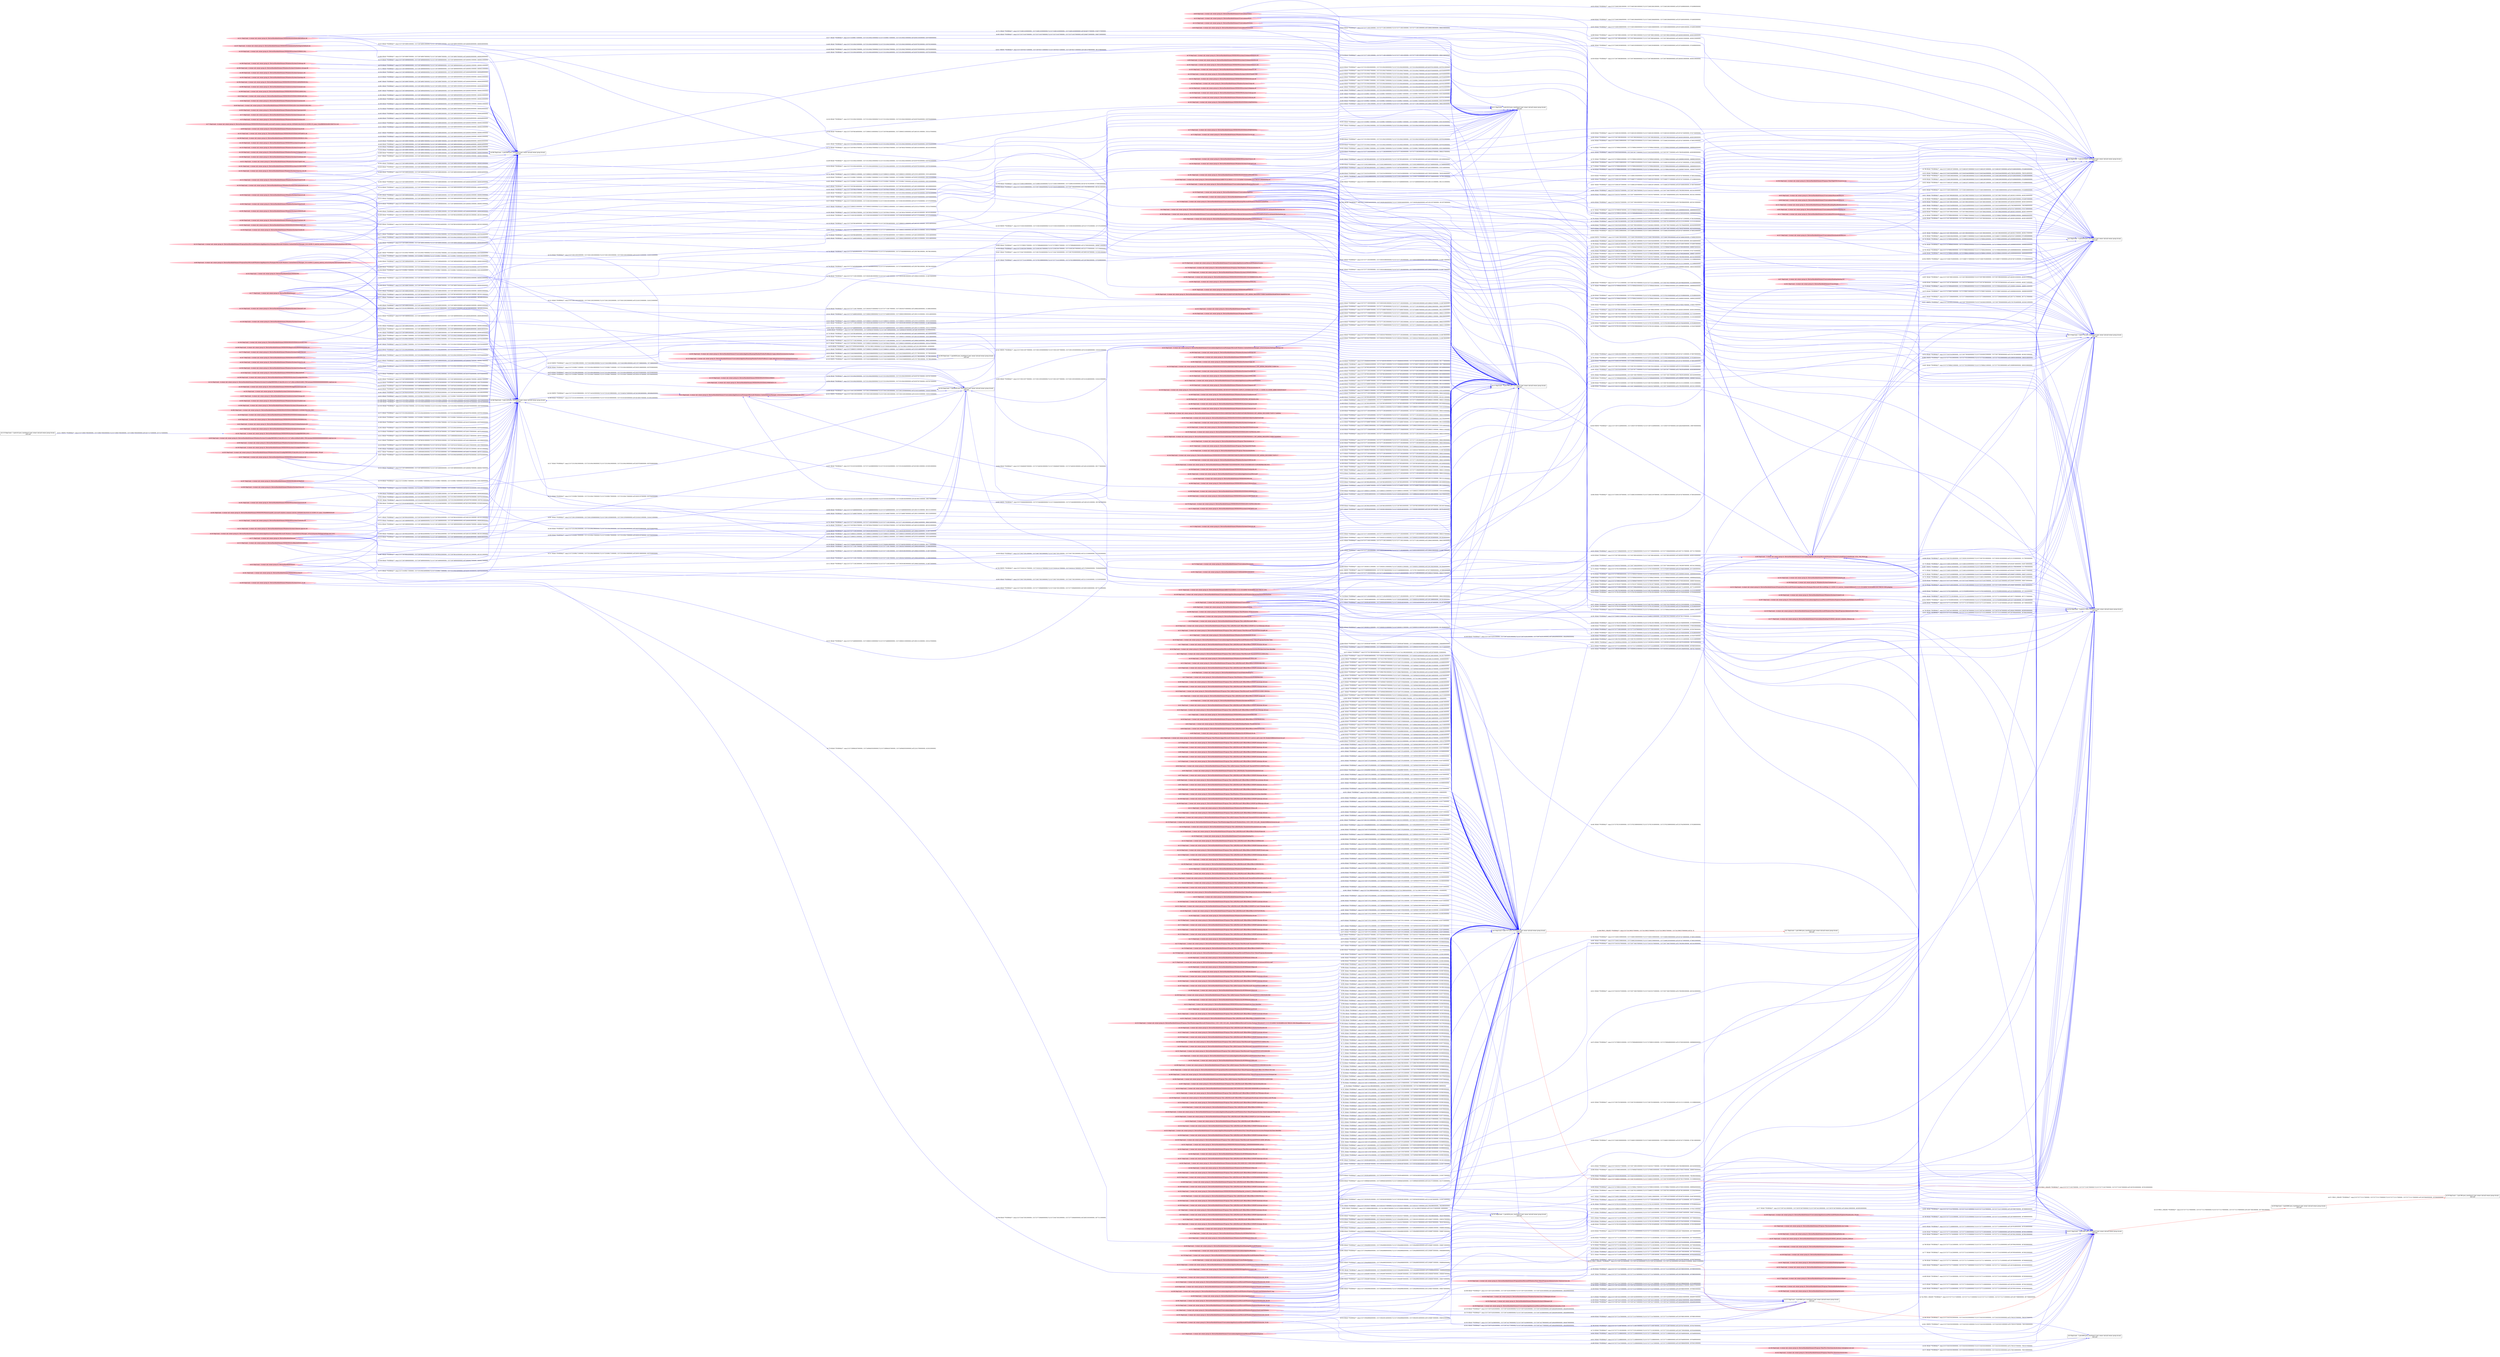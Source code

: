 digraph  {
rankdir=LR
"0"[color=black,label="id:0 HopCount: 0 pid:7472 proc_starttime:0 cmd: owner uid:null owner group id:null,\n null null", shape=box,style=solid];
"1"[color=black,label="id:1 HopCount: 1 pid:5096 proc_starttime:0 cmd: owner uid:null owner group id:null,\n null null", shape=box,style=solid];
"0" -> "1" [id=366,__obj="PROC_CREATE"color=red,label="id:366 PROC_CREATE **NORMAL**  seqs:[1557241398357000000, 1557241398357000000] T:[1557241398357000000, 1557241398357000000] relT:[0, 0]",style=solid];
"185"[color=pink,label="id:185 HopCount: -4 owner uid: owner group id: /Device/HarddiskVolume2/Windows/System32/WINSTA.dll ", shape=oval,style=filled];
"346"[color=black,label="id:346 HopCount: -3 pid:5160 proc_starttime:0 cmd: owner uid:null owner group id:null,\n null null", shape=box,style=solid];
"185" -> "346" [id=367,__obj="READ"color=blue,label="id:367 READ **NORMAL**  seqs:[1557235100427000000, 1557235100427000000] T:[1557235100427000000, 1557235100427000000] relT:[6297930000000, 6297930000000]",style=solid];
"53"[color=pink,label="id:53 HopCount: -4 owner uid: owner group id: /Device/HarddiskVolume2/Users/admin/AppData/Local/Packages/Microsoft.Windows.ContentDeliveryManager_cw5n1h2txyewy/Settings/settings.dat.LOG1 ", shape=oval,style=filled];
"53" -> "346" [id=368,__obj="READ"color=blue,label="id:368 READ **NORMAL**  seqs:[1557235162300000000, 1557237144344000000] T:[1557235162300000000, 1557235162405000000] relT:[6236057000000, 6235952000000]",style=solid];
"162"[color=pink,label="id:162 HopCount: -4 owner uid: owner group id: /Device/HarddiskVolume2/WINDOWS/SYSTEM32/ole32.dll ", shape=oval,style=filled];
"162" -> "346" [id=369,__obj="READ"color=blue,label="id:369 READ **NORMAL**  seqs:[1557235100425000000, 1557235100425000000] T:[1557235100425000000, 1557235100425000000] relT:[6297932000000, 6297932000000]",style=solid];
"204"[color=pink,label="id:204 HopCount: -4 owner uid: owner group id: /Device/HarddiskVolume2/Windows/System32/ucrtbase.dll ", shape=oval,style=filled];
"204" -> "346" [id=370,__obj="READ"color=blue,label="id:370 READ **NORMAL**  seqs:[1557235100423000000, 1557235100423000000] T:[1557235100423000000, 1557235100423000000] relT:[6297934000000, 6297934000000]",style=solid];
"203"[color=pink,label="id:203 HopCount: -4 owner uid: owner group id: /Device/HarddiskVolume2/Windows/System32/msvcrt.dll ", shape=oval,style=filled];
"203" -> "346" [id=371,__obj="READ"color=blue,label="id:371 READ **NORMAL**  seqs:[1557235100422000000, 1557235100422000000] T:[1557235100422000000, 1557235100422000000] relT:[6297935000000, 6297935000000]",style=solid];
"18"[color=pink,label="id:18 HopCount: -4 owner uid: owner group id: /Device/HarddiskVolume2/WINDOWS/SYSTEM32/wbemcomn.dll ", shape=oval,style=filled];
"18" -> "346" [id=372,__obj="READ"color=blue,label="id:372 READ **NORMAL**  seqs:[1557235100426000000, 1557235100426000000] T:[1557235100426000000, 1557235100426000000] relT:[6297931000000, 6297931000000]",style=solid];
"282"[color=pink,label="id:282 HopCount: -4 owner uid: owner group id: /Device/HarddiskVolume2/Windows/System32/rpcrt4.dll ", shape=oval,style=filled];
"282" -> "346" [id=373,__obj="READ"color=blue,label="id:373 READ **NORMAL**  seqs:[1557235100422000000, 1557235100422000000] T:[1557235100422000000, 1557235100422000000] relT:[6297935000000, 6297935000000]",style=solid];
"68"[color=pink,label="id:68 HopCount: -4 owner uid: owner group id: /Device/HarddiskVolume2/ProgramData/Microsoft/Windows/AppRepository/Packages/Microsoft.Windows.ContentDeliveryManager_10.0.16299.15_neutral_neutral_cw5n1h2txyewy/ActivationStore.dat.LOG2 ", shape=oval,style=filled];
"68" -> "346" [id=374,__obj="READ"color=blue,label="id:374 READ **NORMAL**  seqs:[1557235162299000000, 1557237144343000000] T:[1557235162299000000, 1557235492472000000] relT:[6236058000000, 5905885000000]",style=solid];
"209"[color=pink,label="id:209 HopCount: -4 owner uid: owner group id: /Device/HarddiskVolume2/Windows/System32/ws2_32.dll ", shape=oval,style=filled];
"209" -> "346" [id=375,__obj="READ"color=blue,label="id:375 READ **NORMAL**  seqs:[1557235096172000000, 1557235100424000000] T:[1557235096172000000, 1557235100424000000] relT:[6302185000000, 6297933000000]",style=solid];
"340"[color=pink,label="id:340 HopCount: -4 owner uid: owner group id: /Device/HarddiskVolume2/Windows/System32/sechost.dll ", shape=oval,style=filled];
"340" -> "346" [id=376,__obj="READ"color=blue,label="id:376 READ **NORMAL**  seqs:[1557235096172000000, 1557235096172000000] T:[1557235096172000000, 1557235096172000000] relT:[6302185000000, 6302185000000]",style=solid];
"210"[color=pink,label="id:210 HopCount: -4 owner uid: owner group id: /Device/HarddiskVolume2/ProgramData/Microsoft/Windows/AppRepository/Packages/Microsoft.Windows.ContentDeliveryManager_10.0.16299.15_neutral_neutral_cw5n1h2txyewy/ActivationStore.dat.LOG1 ", shape=oval,style=filled];
"210" -> "346" [id=377,__obj="READ"color=blue,label="id:377 READ **NORMAL**  seqs:[1557235162298000000, 1557237144343000000] T:[1557235162298000000, 1557235492472000000] relT:[6236059000000, 5905885000000]",style=solid];
"260"[color=pink,label="id:260 HopCount: -4 owner uid: owner group id: /Device/HarddiskVolume2/Windows/System32/nsi.dll ", shape=oval,style=filled];
"260" -> "346" [id=378,__obj="READ"color=blue,label="id:378 READ **NORMAL**  seqs:[1557235096173000000, 1557235096173000000] T:[1557235096173000000, 1557235096173000000] relT:[6302184000000, 6302184000000]",style=solid];
"30"[color=black,label="id:30 HopCount: -2 pid:396 proc_starttime:0 cmd: owner uid:null owner group id:null,\n null null", shape=box,style=solid];
"30" -> "0" [id=379,__obj="PROC_CREATE"color=red,label="id:379 PROC_CREATE **NORMAL**  seqs:[1557237721827000000, 1557237721827000000] T:[1557237721827000000, 1557237721827000000] relT:[3676530000000, 3676530000000]",style=solid];
"35"[color=pink,label="id:35 HopCount: -2 owner uid: owner group id: /Device/HarddiskVolume2/Users/admin/AppData/Roaming/Microsoft/Windows/Start Menu ", shape=oval,style=filled];
"35" -> "0" [id=380,__obj="READ"color=blue,label="id:380 READ **NORMAL**  seqs:[1557238984562000000, 1557238984562000000] T:[1557238984562000000, 1557238984562000000] relT:[2413795000000, 2413795000000]",style=solid];
"38"[color=pink,label="id:38 HopCount: -2 owner uid: owner group id: /Device/HarddiskVolume2/Users/admin/AppData/Roaming/Microsoft/Windows ", shape=oval,style=filled];
"38" -> "0" [id=381,__obj="READ"color=blue,label="id:381 READ **NORMAL**  seqs:[1557238385468000000, 1557238385542000000] T:[1557238385468000000, 1557238385542000000] relT:[3012889000000, 3012815000000]",style=solid];
"360"[color=black,label="id:360 HopCount: -3 pid:6460 proc_starttime:0 cmd: owner uid:null owner group id:null,\n null null", shape=box,style=solid];
"203" -> "360" [id=382,__obj="READ"color=blue,label="id:382 READ **NORMAL**  seqs:[1557236748903000000, 1557236748903000000] T:[1557236748903000000, 1557236748903000000] relT:[4649454000000, 4649454000000]",style=solid];
"40"[color=pink,label="id:40 HopCount: -4 owner uid: owner group id: /Device/HarddiskVolume2/WINDOWS/SYSTEM32/WINRNR.DLL ", shape=oval,style=filled];
"40" -> "346" [id=383,__obj="READ"color=blue,label="id:383 READ **NORMAL**  seqs:[1557235096173000000, 1557235096173000000] T:[1557235096173000000, 1557235096173000000] relT:[6302184000000, 6302184000000]",style=solid];
"291"[color=pink,label="id:291 HopCount: -4 owner uid: owner group id: /Device/HarddiskVolume2/WINDOWS/system32/mswsock.dll ", shape=oval,style=filled];
"291" -> "346" [id=384,__obj="READ"color=blue,label="id:384 READ **NORMAL**  seqs:[1557235096172000000, 1557235096172000000] T:[1557235096172000000, 1557235096172000000] relT:[6302185000000, 6302185000000]",style=solid];
"43"[color=pink,label="id:43 HopCount: -4 owner uid: owner group id: /Device/HarddiskVolume2/WINDOWS/SYSTEM32/WMSGAPI.DLL ", shape=oval,style=filled];
"43" -> "360" [id=385,__obj="READ"color=blue,label="id:385 READ **NORMAL**  seqs:[1557236748904000000, 1557236748904000000] T:[1557236748904000000, 1557236748904000000] relT:[4649453000000, 4649453000000]",style=solid];
"58"[color=pink,label="id:58 HopCount: -4 owner uid: owner group id: /Device/HarddiskVolume2/Users/admin/AppData/Local/Packages/Microsoft.Windows.ContentDeliveryManager_cw5n1h2txyewy/Settings/settings.dat.LOG2 ", shape=oval,style=filled];
"58" -> "346" [id=386,__obj="READ"color=blue,label="id:386 READ **NORMAL**  seqs:[1557235162405000000, 1557235492572000000] T:[1557235162405000000, 1557235162405000000] relT:[6235952000000, 6235952000000]",style=solid];
"54"[color=pink,label="id:54 HopCount: -4 owner uid: owner group id: /Device/HarddiskVolume2/Users/admin/AppData/Local/Packages/Microsoft.Windows.ContentDeliveryManager_cw5n1h2txyewy/Settings/settings.dat ", shape=oval,style=filled];
"54" -> "346" [id=387,__obj="READ"color=blue,label="id:387 READ **NORMAL**  seqs:[1557235162345000000, 1557237144368000000] T:[1557235162345000000, 1557235162404000000] relT:[6236012000000, 6235953000000]",style=solid];
"44"[color=pink,label="id:44 HopCount: -4 owner uid: owner group id: /Device/HarddiskVolume2/Windows/System32/userenv.dll ", shape=oval,style=filled];
"44" -> "360" [id=388,__obj="READ"color=blue,label="id:388 READ **NORMAL**  seqs:[1557236748904000000, 1557236748904000000] T:[1557236748904000000, 1557236748904000000] relT:[4649453000000, 4649453000000]",style=solid];
"45"[color=pink,label="id:45 HopCount: -4 owner uid: owner group id: /Device/HarddiskVolume2/WINDOWS/system32/wbem/fastprox.dll ", shape=oval,style=filled];
"45" -> "346" [id=389,__obj="READ"color=blue,label="id:389 READ **NORMAL**  seqs:[1557235100427000000, 1557235100427000000] T:[1557235100427000000, 1557235100427000000] relT:[6297930000000, 6297930000000]",style=solid];
"46"[color=pink,label="id:46 HopCount: -4 owner uid: owner group id: /Device/HarddiskVolume2/WINDOWS/SYSTEM32/EN-US/CONSENT.EXE.MUI ", shape=oval,style=filled];
"46" -> "360" [id=390,__obj="READ"color=blue,label="id:390 READ **NORMAL**  seqs:[1557236748906000000, 1557236748906000000] T:[1557236748906000000, 1557236748906000000] relT:[4649451000000, 4649451000000]",style=solid];
"317"[color=pink,label="id:317 HopCount: -4 owner uid: owner group id: /Device/HarddiskVolume2/WINDOWS/system32/combase.dll ", shape=oval,style=filled];
"317" -> "360" [id=391,__obj="READ"color=blue,label="id:391 READ **NORMAL**  seqs:[1557236748903000000, 1557236748903000000] T:[1557236748903000000, 1557236748903000000] relT:[4649454000000, 4649454000000]",style=solid];
"47"[color=pink,label="id:47 HopCount: -4 owner uid: owner group id: /Device/HarddiskVolume2/Windows/System32/version.dll ", shape=oval,style=filled];
"47" -> "346" [id=392,__obj="READ"color=blue,label="id:392 READ **NORMAL**  seqs:[1557235100424000000, 1557235100424000000] T:[1557235100424000000, 1557235100424000000] relT:[6297933000000, 6297933000000]",style=solid];
"216"[color=pink,label="id:216 HopCount: -4 owner uid: owner group id: /Device/HarddiskVolume2/Windows/System32/kernel32.dll ", shape=oval,style=filled];
"216" -> "360" [id=393,__obj="READ"color=blue,label="id:393 READ **NORMAL**  seqs:[1557236748901000000, 1557236748901000000] T:[1557236748901000000, 1557236748901000000] relT:[4649456000000, 4649456000000]",style=solid];
"259"[color=pink,label="id:259 HopCount: -4 owner uid: owner group id: /Device/HarddiskVolume2/Windows/System32/ntdll.dll ", shape=oval,style=filled];
"259" -> "346" [id=394,__obj="READ"color=blue,label="id:394 READ **NORMAL**  seqs:[1557235096172000000, 1557235096172000000] T:[1557235096172000000, 1557235096172000000] relT:[6302185000000, 6302185000000]",style=solid];
"255"[color=pink,label="id:255 HopCount: -4 owner uid: owner group id: /Device/HarddiskVolume2/Windows/System32/msvcp_win.dll ", shape=oval,style=filled];
"255" -> "360" [id=395,__obj="READ"color=blue,label="id:395 READ **NORMAL**  seqs:[1557236748902000000, 1557236748902000000] T:[1557236748902000000, 1557236748902000000] relT:[4649455000000, 4649455000000]",style=solid];
"302"[color=pink,label="id:302 HopCount: -4 owner uid: owner group id: /Device/HarddiskVolume2/WINDOWS/WinSxS/amd64_microsoft.windows.common-controls_6595b64144ccf1df_6.0.16299.125_none_15cbcf8893620c09 ", shape=oval,style=filled];
"302" -> "346" [id=396,__obj="READ"color=blue,label="id:396 READ **NORMAL**  seqs:[1557236748901000000, 1557236748901000000] T:[1557236748901000000, 1557236748901000000] relT:[4649456000000, 4649456000000]",style=solid];
"164"[color=pink,label="id:164 HopCount: -4 owner uid: owner group id: /Device/HarddiskVolume2/WINDOWS/SYSTEM32/LOCALE.NLS ", shape=oval,style=filled];
"164" -> "346" [id=397,__obj="READ"color=blue,label="id:397 READ **NORMAL**  seqs:[1557235096172000000, 1557235100422000000] T:[1557235096172000000, 1557235100422000000] relT:[6302185000000, 6297935000000]",style=solid];
"309"[color=pink,label="id:309 HopCount: -4 owner uid: owner group id: /Device/HarddiskVolume2/WINDOWS/Registration/R00000000000d.clb ", shape=oval,style=filled];
"309" -> "360" [id=398,__obj="READ"color=blue,label="id:398 READ **NORMAL**  seqs:[1557236748907000000, 1557236748907000000] T:[1557236748907000000, 1557236748907000000] relT:[4649450000000, 4649450000000]",style=solid];
"273"[color=pink,label="id:273 HopCount: -4 owner uid: owner group id: /Device/HarddiskVolume2/Windows/System32/gdi32full.dll ", shape=oval,style=filled];
"273" -> "346" [id=399,__obj="READ"color=blue,label="id:399 READ **NORMAL**  seqs:[1557235100423000000, 1557235100423000000] T:[1557235100423000000, 1557235100423000000] relT:[6297934000000, 6297934000000]",style=solid];
"63"[color=pink,label="id:63 HopCount: -4 owner uid: owner group id: /Device/HarddiskVolume1 ", shape=oval,style=filled];
"63" -> "360" [id=400,__obj="READ"color=blue,label="id:400 READ **NORMAL**  seqs:[1557236766545000000, 1557236766545000000] T:[1557236766545000000, 1557236766545000000] relT:[4631812000000, 4631812000000]",style=solid];
"281"[color=pink,label="id:281 HopCount: -4 owner uid: owner group id: /Device/HarddiskVolume2/WINDOWS/SYSTEM32/IPHLPAPI.DLL ", shape=oval,style=filled];
"12"[color=black,label="id:12 HopCount: -3 pid:4516 proc_starttime:0 cmd: owner uid:null owner group id:null,\n null null", shape=box,style=solid];
"281" -> "12" [id=401,__obj="READ"color=blue,label="id:401 READ **NORMAL**  seqs:[1557235096173000000, 1557235096173000000] T:[1557235096173000000, 1557235096173000000] relT:[6302184000000, 6302184000000]",style=solid];
"288"[color=pink,label="id:288 HopCount: -4 owner uid: owner group id: /Device/HarddiskVolume2/Windows/System32/shlwapi.dll ", shape=oval,style=filled];
"288" -> "12" [id=402,__obj="READ"color=blue,label="id:402 READ **NORMAL**  seqs:[1557235100424000000, 1557235100424000000] T:[1557235100424000000, 1557235100424000000] relT:[6297933000000, 6297933000000]",style=solid];
"72"[color=pink,label="id:72 HopCount: -4 owner uid: owner group id: /Device/HarddiskVolume2/Windows/System32/msasn1.dll ", shape=oval,style=filled];
"72" -> "360" [id=403,__obj="READ"color=blue,label="id:403 READ **NORMAL**  seqs:[1557236748903000000, 1557236748903000000] T:[1557236748903000000, 1557236748903000000] relT:[4649454000000, 4649454000000]",style=solid];
"138"[color=pink,label="id:138 HopCount: -4 owner uid: owner group id: /Device/HarddiskVolume2/Windows/System32/sspicli.dll ", shape=oval,style=filled];
"138" -> "360" [id=404,__obj="READ"color=blue,label="id:404 READ **NORMAL**  seqs:[1557236748904000000, 1557236748904000000] T:[1557236748904000000, 1557236748904000000] relT:[4649453000000, 4649453000000]",style=solid];
"73"[color=pink,label="id:73 HopCount: -4 owner uid: owner group id: /Device/HarddiskVolume2/WINDOWS/SYSTEM32/PNRPNSP.DLL ", shape=oval,style=filled];
"73" -> "12" [id=405,__obj="READ"color=blue,label="id:405 READ **NORMAL**  seqs:[1557235096172000000, 1557235096172000000] T:[1557235096172000000, 1557235096172000000] relT:[6302185000000, 6302185000000]",style=solid];
"74"[color=pink,label="id:74 HopCount: -4 owner uid: owner group id: /Device/HarddiskVolume2/Windows/System32/urlmon.dll ", shape=oval,style=filled];
"74" -> "360" [id=406,__obj="READ"color=blue,label="id:406 READ **NORMAL**  seqs:[1557236748908000000, 1557236748908000000] T:[1557236748908000000, 1557236748908000000] relT:[4649449000000, 4649449000000]",style=solid];
"75"[color=pink,label="id:75 HopCount: -4 owner uid: owner group id: /Device/HarddiskVolume2/Windows/System32/srvcli.dll ", shape=oval,style=filled];
"75" -> "12" [id=407,__obj="READ"color=blue,label="id:407 READ **NORMAL**  seqs:[1557235100425000000, 1557235100425000000] T:[1557235100425000000, 1557235100425000000] relT:[6297932000000, 6297932000000]",style=solid];
"164" -> "360" [id=408,__obj="READ"color=blue,label="id:408 READ **NORMAL**  seqs:[1557236748902000000, 1557236748902000000] T:[1557236748902000000, 1557236748902000000] relT:[4649455000000, 4649455000000]",style=solid];
"213"[color=pink,label="id:213 HopCount: -4 owner uid: owner group id: /Device/HarddiskVolume2/Windows/System32/user32.dll ", shape=oval,style=filled];
"213" -> "12" [id=409,__obj="READ"color=blue,label="id:409 READ **NORMAL**  seqs:[1557235100422000000, 1557235100422000000] T:[1557235100422000000, 1557235100422000000] relT:[6297935000000, 6297935000000]",style=solid];
"77"[color=pink,label="id:77 HopCount: -4 owner uid: owner group id: /Device/HarddiskVolume2/WINDOWS/WinSxS/amd64_microsoft.windows.common-controls_6595b64144ccf1df_6.0.16299.125_none_15cbcf8893620c09/COMCTL32.dll ", shape=oval,style=filled];
"77" -> "360" [id=410,__obj="READ"color=blue,label="id:410 READ **NORMAL**  seqs:[1557236748905000000, 1557236748905000000] T:[1557236748905000000, 1557236748905000000] relT:[4649452000000, 4649452000000]",style=solid];
"110"[color=black,label="id:110 HopCount: -5 pid:416 proc_starttime:0 cmd: owner uid:null owner group id:null,\n null null", shape=box,style=solid];
"241"[color=pink,label="id:241 HopCount: -4 owner uid: owner group id: /Device/HarddiskVolume2/WINDOWS/System32/config/DRIVERS.LOG1 ", shape=oval,style=filled];
"110" -> "241" [id=411,__obj="WRITE"color=blue,label="id:411 WRITE **NORMAL**  seqs:[1557236827085000000, 1557236827085000000] T:[1557236827085000000, 1557236827085000000] relT:[4571272000000, 4571272000000]",style=solid];
"90"[color=pink,label="id:90 HopCount: -4 owner uid: owner group id: /Device/HarddiskVolume2/Windows/System32/config/DRIVERS{47a6a166-a514-11e7-a94e-ec0d9a05c860}.TMContainer00000000000000000002.regtrans-ms ", shape=oval,style=filled];
"90" -> "346" [id=412,__obj="READ"color=blue,label="id:412 READ **NORMAL**  seqs:[1557236762619000000, 1557236900685000000] T:[1557236762619000000, 1557236900685000000] relT:[4635738000000, 4497672000000]",style=solid];
"247"[color=pink,label="id:247 HopCount: -4 owner uid: owner group id: /Device/HarddiskVolume2/WINDOWS/SYSTEM32/EN-US ", shape=oval,style=filled];
"247" -> "346" [id=413,__obj="READ"color=blue,label="id:413 READ **NORMAL**  seqs:[1557236748900000000, 1557236748900000000] T:[1557236748900000000, 1557236748900000000] relT:[4649457000000, 4649457000000]",style=solid];
"215"[color=pink,label="id:215 HopCount: -4 owner uid: owner group id: /Device/HarddiskVolume2/WINDOWS/GLOBALIZATION/SORTING ", shape=oval,style=filled];
"215" -> "346" [id=414,__obj="READ"color=blue,label="id:414 READ **NORMAL**  seqs:[1557236748900000000, 1557236748900000000] T:[1557236748900000000, 1557236748900000000] relT:[4649457000000, 4649457000000]",style=solid];
"96"[color=pink,label="id:96 HopCount: -4 owner uid: owner group id: /Device/HarddiskVolume2/Windows/System32/drivers/tsusbhub.sys ", shape=oval,style=filled];
"96" -> "346" [id=415,__obj="READ"color=blue,label="id:415 READ **NORMAL**  seqs:[1557236766261000000, 1557236766261000000] T:[1557236766261000000, 1557236766261000000] relT:[4632096000000, 4632096000000]",style=solid];
"78"[color=pink,label="id:78 HopCount: -4 owner uid: owner group id: /Device/HarddiskVolume2/WINDOWS/system32/wbem/wbemprox.dll ", shape=oval,style=filled];
"78" -> "12" [id=416,__obj="READ"color=blue,label="id:416 READ **NORMAL**  seqs:[1557235100426000000, 1557235100426000000] T:[1557235100426000000, 1557235100426000000] relT:[6297931000000, 6297931000000]",style=solid];
"161"[color=pink,label="id:161 HopCount: -4 owner uid: owner group id: /Device/HarddiskVolume2/WINDOWS/system32/CRYPTSP.dll ", shape=oval,style=filled];
"161" -> "360" [id=417,__obj="READ"color=blue,label="id:417 READ **NORMAL**  seqs:[1557236748905000000, 1557236748905000000] T:[1557236748905000000, 1557236748905000000] relT:[4649452000000, 4649452000000]",style=solid];
"100"[color=pink,label="id:100 HopCount: -4 owner uid: owner group id: /Device/HarddiskVolume2/WINDOWS/System32/config/DRIVERS.LOG2 ", shape=oval,style=filled];
"100" -> "346" [id=418,__obj="READ"color=blue,label="id:418 READ **NORMAL**  seqs:[1557236762567000000, 1557236900738000000] T:[1557236762567000000, 1557236762567000000] relT:[4635790000000, 4635790000000]",style=solid];
"15"[color=black,label="id:15 HopCount: -3 pid:4780 proc_starttime:0 cmd: owner uid:null owner group id:null,\n null null", shape=box,style=solid];
"215" -> "15" [id=419,__obj="READ"color=blue,label="id:419 READ **NORMAL**  seqs:[1557237713822000000, 1557238281682000000] T:[1557237713822000000, 1557238281682000000] relT:[3684535000000, 3116675000000]",style=solid];
"98"[color=pink,label="id:98 HopCount: -4 owner uid: owner group id: /Device/HarddiskVolume2/WINDOWS/system32/wbem/wmiutils.dll ", shape=oval,style=filled];
"98" -> "12" [id=420,__obj="READ"color=blue,label="id:420 READ **NORMAL**  seqs:[1557235100427000000, 1557235100427000000] T:[1557235100427000000, 1557235100427000000] relT:[6297930000000, 6297930000000]",style=solid];
"99"[color=pink,label="id:99 HopCount: -4 owner uid: owner group id: /Device/HarddiskVolume2/Windows/System32/msctf.dll ", shape=oval,style=filled];
"99" -> "360" [id=421,__obj="READ"color=blue,label="id:421 READ **NORMAL**  seqs:[1557236748905000000, 1557236748905000000] T:[1557236748905000000, 1557236748905000000] relT:[4649452000000, 4649452000000]",style=solid];
"101"[color=pink,label="id:101 HopCount: -4 owner uid: owner group id: /Device/HarddiskVolume2/Program Files ", shape=oval,style=filled];
"101" -> "15" [id=422,__obj="READ"color=blue,label="id:422 READ **NORMAL**  seqs:[1557237713818000000, 1557238281679000000] T:[1557237713818000000, 1557238281679000000] relT:[3684539000000, 3116678000000]",style=solid];
"311"[color=pink,label="id:311 HopCount: -4 owner uid: owner group id: /Device/HarddiskVolume2/WINDOWS/SYSTEM32/kernelbase.dll ", shape=oval,style=filled];
"311" -> "360" [id=423,__obj="READ"color=blue,label="id:423 READ **NORMAL**  seqs:[1557236748901000000, 1557236748901000000] T:[1557236748901000000, 1557236748901000000] relT:[4649456000000, 4649456000000]",style=solid];
"102"[color=pink,label="id:102 HopCount: -4 owner uid: owner group id: /Device/HarddiskVolume2/WINDOWS/system32/wbem/wbemsvc.dll ", shape=oval,style=filled];
"102" -> "12" [id=424,__obj="READ"color=blue,label="id:424 READ **NORMAL**  seqs:[1557235100427000000, 1557235100427000000] T:[1557235100427000000, 1557235100427000000] relT:[6297930000000, 6297930000000]",style=solid];
"274"[color=pink,label="id:274 HopCount: -4 owner uid: owner group id: /Device/HarddiskVolume2/Users/admin/Documents ", shape=oval,style=filled];
"274" -> "15" [id=425,__obj="READ"color=blue,label="id:425 READ **NORMAL**  seqs:[1557237713820000000, 1557237713820000000] T:[1557237713820000000, 1557237713820000000] relT:[3684537000000, 3684537000000]",style=solid];
"203" -> "12" [id=426,__obj="READ"color=blue,label="id:426 READ **NORMAL**  seqs:[1557235096172000000, 1557235096172000000] T:[1557235096172000000, 1557235096172000000] relT:[6302185000000, 6302185000000]",style=solid];
"103"[color=pink,label="id:103 HopCount: -4 owner uid: owner group id: /Device/HarddiskVolume2/WINDOWS/SYSTEM32/WTSAPI32.dll ", shape=oval,style=filled];
"103" -> "360" [id=427,__obj="READ"color=blue,label="id:427 READ **NORMAL**  seqs:[1557236748905000000, 1557236748905000000] T:[1557236748905000000, 1557236748905000000] relT:[4649452000000, 4649452000000]",style=solid];
"68" -> "12" [id=428,__obj="READ"color=blue,label="id:428 READ **NORMAL**  seqs:[1557235822655000000, 1557235822655000000] T:[1557235822655000000, 1557235822655000000] relT:[5575702000000, 5575702000000]",style=solid];
"104"[color=pink,label="id:104 HopCount: -4 owner uid: owner group id: /Device/HarddiskVolume2/Program Files/mozilla ", shape=oval,style=filled];
"104" -> "15" [id=429,__obj="READ"color=blue,label="id:429 READ **NORMAL**  seqs:[1557238281679000000, 1557238281679000000] T:[1557238281679000000, 1557238281679000000] relT:[3116678000000, 3116678000000]",style=solid];
"213" -> "360" [id=430,__obj="READ"color=blue,label="id:430 READ **NORMAL**  seqs:[1557236748902000000, 1557236748902000000] T:[1557236748902000000, 1557236748902000000] relT:[4649455000000, 4649455000000]",style=solid];
"301"[color=pink,label="id:301 HopCount: -4 owner uid: owner group id: /Device/HarddiskVolume2/USERS/ADMIN/ONEDRIVE ", shape=oval,style=filled];
"301" -> "15" [id=431,__obj="READ"color=blue,label="id:431 READ **NORMAL**  seqs:[1557237713821000000, 1557237713821000000] T:[1557237713821000000, 1557237713821000000] relT:[3684536000000, 3684536000000]",style=solid];
"273" -> "360" [id=432,__obj="READ"color=blue,label="id:432 READ **NORMAL**  seqs:[1557236748902000000, 1557236748902000000] T:[1557236748902000000, 1557236748902000000] relT:[4649455000000, 4649455000000]",style=solid];
"105"[color=pink,label="id:105 HopCount: -4 owner uid: owner group id: /Device/HarddiskVolume2/WINDOWS/system32/oleaut32.dll ", shape=oval,style=filled];
"105" -> "12" [id=433,__obj="READ"color=blue,label="id:433 READ **NORMAL**  seqs:[1557235100423000000, 1557235100423000000] T:[1557235100423000000, 1557235100423000000] relT:[6297934000000, 6297934000000]",style=solid];
"321"[color=pink,label="id:321 HopCount: -4 owner uid: owner group id: /Device/HarddiskVolume2/Windows/System32/gdi32.dll ", shape=oval,style=filled];
"321" -> "12" [id=434,__obj="READ"color=blue,label="id:434 READ **NORMAL**  seqs:[1557235100423000000, 1557235100423000000] T:[1557235100423000000, 1557235100423000000] relT:[6297934000000, 6297934000000]",style=solid];
"107"[color=pink,label="id:107 HopCount: -4 owner uid: owner group id: /Device/HarddiskVolume2/WINDOWS/FONTS ", shape=oval,style=filled];
"107" -> "15" [id=435,__obj="READ"color=blue,label="id:435 READ **NORMAL**  seqs:[1557237713822000000, 1557237713822000000] T:[1557237713822000000, 1557237713822000000] relT:[3684535000000, 3684535000000]",style=solid];
"108"[color=pink,label="id:108 HopCount: -4 owner uid: owner group id: /Device/HarddiskVolume2/WINDOWS/SYSTEM32/MSIMG32.DLL ", shape=oval,style=filled];
"108" -> "360" [id=436,__obj="READ"color=blue,label="id:436 READ **NORMAL**  seqs:[1557236748905000000, 1557236748905000000] T:[1557236748905000000, 1557236748905000000] relT:[4649452000000, 4649452000000]",style=solid];
"150"[color=pink,label="id:150 HopCount: -2 owner uid: owner group id: /Device/HarddiskVolume2/Users/admin/AppData ", shape=oval,style=filled];
"150" -> "15" [id=437,__obj="READ"color=blue,label="id:437 READ **NORMAL**  seqs:[1557237713819000000, 1557238281680000000] T:[1557237713819000000, 1557238281680000000] relT:[3684538000000, 3116677000000]",style=solid];
"234"[color=pink,label="id:234 HopCount: -4 owner uid: owner group id: /Device/HarddiskVolume2/Windows/System32/advapi32.dll ", shape=oval,style=filled];
"234" -> "12" [id=438,__obj="READ"color=blue,label="id:438 READ **NORMAL**  seqs:[1557235100422000000, 1557235100422000000] T:[1557235100422000000, 1557235100422000000] relT:[6297935000000, 6297935000000]",style=solid];
"128"[color=pink,label="id:128 HopCount: -4 owner uid: owner group id: /Device/HarddiskVolume2/WINDOWS/system32/rsaenh.dll ", shape=oval,style=filled];
"128" -> "360" [id=439,__obj="READ"color=blue,label="id:439 READ **NORMAL**  seqs:[1557236748907000000, 1557236748907000000] T:[1557236748907000000, 1557236748907000000] relT:[4649450000000, 4649450000000]",style=solid];
"129"[color=pink,label="id:129 HopCount: -4 owner uid: owner group id: /Device/HarddiskVolume2/Windows/System32/HOSTNAME.EXE ", shape=oval,style=filled];
"129" -> "12" [id=440,__obj="READ"color=blue,label="id:440 READ **NORMAL**  seqs:[1557235096172000000, 1557235096172000000] T:[1557235096172000000, 1557235096172000000] relT:[6302185000000, 6302185000000]",style=solid];
"130"[color=pink,label="id:130 HopCount: -4 owner uid: owner group id: /Device/HarddiskVolume2/WINDOWS/SYSTEM32/DRIVERSTORE/FILEREPOSITORY/PRNMS011.INF_AMD64_98454FBCC35BDC3A ", shape=oval,style=filled];
"130" -> "15" [id=441,__obj="READ"color=blue,label="id:441 READ **NORMAL**  seqs:[1557237713824000000, 1557237713824000000] T:[1557237713824000000, 1557237713824000000] relT:[3684533000000, 3684533000000]",style=solid];
"204" -> "360" [id=442,__obj="READ"color=blue,label="id:442 READ **NORMAL**  seqs:[1557236748902000000, 1557236748902000000] T:[1557236748902000000, 1557236748902000000] relT:[4649455000000, 4649455000000]",style=solid];
"177"[color=pink,label="id:177 HopCount: -2 owner uid: owner group id: /Device/HarddiskVolume2 ", shape=oval,style=filled];
"177" -> "360" [id=443,__obj="READ"color=blue,label="id:443 READ **NORMAL**  seqs:[1557236766544000000, 1557236766545000000] T:[1557236766544000000, 1557236766545000000] relT:[4631813000000, 4631812000000]",style=solid];
"131"[color=pink,label="id:131 HopCount: -4 owner uid: owner group id: /Device/HarddiskVolume2/WINDOWS/SYSTEM32/bcrypt.dll ", shape=oval,style=filled];
"131" -> "12" [id=444,__obj="READ"color=blue,label="id:444 READ **NORMAL**  seqs:[1557235100426000000, 1557235100426000000] T:[1557235100426000000, 1557235100426000000] relT:[6297931000000, 6297931000000]",style=solid];
"132"[color=pink,label="id:132 HopCount: -4 owner uid: owner group id: /Device/HarddiskVolume2/Windows/System32/wship6.dll ", shape=oval,style=filled];
"132" -> "15" [id=445,__obj="READ"color=blue,label="id:445 READ **NORMAL**  seqs:[1557237546807000000, 1557237546807000000] T:[1557237546807000000, 1557237546807000000] relT:[3851550000000, 3851550000000]",style=solid];
"133"[color=pink,label="id:133 HopCount: -4 owner uid: owner group id: /Device/HarddiskVolume2/Windows/System32/crypt32.dll ", shape=oval,style=filled];
"133" -> "360" [id=446,__obj="READ"color=blue,label="id:446 READ **NORMAL**  seqs:[1557236748903000000, 1557236748903000000] T:[1557236748903000000, 1557236748903000000] relT:[4649454000000, 4649454000000]",style=solid];
"134"[color=pink,label="id:134 HopCount: -4 owner uid: owner group id: /Device/HarddiskVolume2/Windows/System32/mpr.dll ", shape=oval,style=filled];
"134" -> "12" [id=447,__obj="READ"color=blue,label="id:447 READ **NORMAL**  seqs:[1557235100424000000, 1557235100424000000] T:[1557235100424000000, 1557235100424000000] relT:[6297933000000, 6297933000000]",style=solid];
"135"[color=pink,label="id:135 HopCount: -4 owner uid: owner group id: /Device/HarddiskVolume2/WINDOWS/system32/PING.EXE ", shape=oval,style=filled];
"135" -> "15" [id=448,__obj="READ"color=blue,label="id:448 READ **NORMAL**  seqs:[1557237546805000000, 1557237546805000000] T:[1557237546805000000, 1557237546805000000] relT:[3851552000000, 3851552000000]",style=solid];
"329"[color=pink,label="id:329 HopCount: -4 owner uid: owner group id: /Device/HarddiskVolume2/WINDOWS/system32/IMM32.DLL ", shape=oval,style=filled];
"329" -> "12" [id=449,__obj="READ"color=blue,label="id:449 READ **NORMAL**  seqs:[1557235100427000000, 1557235100427000000] T:[1557235100427000000, 1557235100427000000] relT:[6297930000000, 6297930000000]",style=solid];
"136"[color=pink,label="id:136 HopCount: -4 owner uid: owner group id: /Device/HarddiskVolume2/Windows/System32/cfgmgr32.dll ", shape=oval,style=filled];
"136" -> "360" [id=450,__obj="READ"color=blue,label="id:450 READ **NORMAL**  seqs:[1557236748906000000, 1557236748906000000] T:[1557236748906000000, 1557236748906000000] relT:[4649451000000, 4649451000000]",style=solid];
"255" -> "12" [id=451,__obj="READ"color=blue,label="id:451 READ **NORMAL**  seqs:[1557235100423000000, 1557235100423000000] T:[1557235100423000000, 1557235100423000000] relT:[6297934000000, 6297934000000]",style=solid];
"138" -> "15" [id=452,__obj="READ"color=blue,label="id:452 READ **NORMAL**  seqs:[1557238063212000000, 1557238063212000000] T:[1557238063212000000, 1557238063212000000] relT:[3335145000000, 3335145000000]",style=solid];
"247" -> "360" [id=453,__obj="READ"color=blue,label="id:453 READ **NORMAL**  seqs:[1557236766546000000, 1557236766546000000] T:[1557236766546000000, 1557236766546000000] relT:[4631811000000, 4631811000000]",style=solid];
"256"[color=pink,label="id:256 HopCount: -4 owner uid: owner group id: /Device/HarddiskVolume2/Windows/System32/bcryptprimitives.dll ", shape=oval,style=filled];
"256" -> "12" [id=454,__obj="READ"color=blue,label="id:454 READ **NORMAL**  seqs:[1557235100424000000, 1557235100424000000] T:[1557235100424000000, 1557235100424000000] relT:[6297933000000, 6297933000000]",style=solid];
"63" -> "15" [id=455,__obj="READ"color=blue,label="id:455 READ **NORMAL**  seqs:[1557237713817000000, 1557238281674000000] T:[1557237713817000000, 1557238281674000000] relT:[3684540000000, 3116683000000]",style=solid];
"207"[color=pink,label="id:207 HopCount: -4 owner uid: owner group id: /Device/HarddiskVolume2/WINDOWS/REGISTRATION ", shape=oval,style=filled];
"207" -> "15" [id=456,__obj="READ"color=blue,label="id:456 READ **NORMAL**  seqs:[1557237713823000000, 1557238281682000000] T:[1557237713823000000, 1557238281682000000] relT:[3684534000000, 3116675000000]",style=solid];
"259" -> "12" [id=457,__obj="READ"color=blue,label="id:457 READ **NORMAL**  seqs:[1557235100421000000, 1557235100421000000] T:[1557235100421000000, 1557235100421000000] relT:[6297936000000, 6297936000000]",style=solid];
"140"[color=pink,label="id:140 HopCount: -4 owner uid: owner group id: /Device/HarddiskVolume2/Windows/System32/uxtheme.dll ", shape=oval,style=filled];
"140" -> "360" [id=458,__obj="READ"color=blue,label="id:458 READ **NORMAL**  seqs:[1557236748907000000, 1557236748907000000] T:[1557236748907000000, 1557236748907000000] relT:[4649450000000, 4649450000000]",style=solid];
"56"[color=pink,label="id:56 HopCount: -4 owner uid: owner group id: /Device/HarddiskVolume2/Users/admin/Downloads ", shape=oval,style=filled];
"56" -> "15" [id=459,__obj="READ"color=blue,label="id:459 READ **NORMAL**  seqs:[1557237713820000000, 1557237713820000000] T:[1557237713820000000, 1557237713820000000] relT:[3684537000000, 3684537000000]",style=solid];
"243"[color=pink,label="id:243 HopCount: -4 owner uid: owner group id: /Device/HarddiskVolume2/Windows/System32/win32u.dll ", shape=oval,style=filled];
"243" -> "360" [id=460,__obj="READ"color=blue,label="id:460 READ **NORMAL**  seqs:[1557236748902000000, 1557236748902000000] T:[1557236748902000000, 1557236748902000000] relT:[4649455000000, 4649455000000]",style=solid];
"154"[color=pink,label="id:154 HopCount: -4 owner uid: owner group id: /Device/HarddiskVolume2/WINDOWS/system32/dbghelp.dll ", shape=oval,style=filled];
"154" -> "12" [id=461,__obj="READ"color=blue,label="id:461 READ **NORMAL**  seqs:[1557235100425000000, 1557235100425000000] T:[1557235100425000000, 1557235100425000000] relT:[6297932000000, 6297932000000]",style=solid];
"342"[color=pink,label="id:342 HopCount: -2 owner uid: owner group id: /Device/HarddiskVolume2/Users/desktop.ini ", shape=oval,style=filled];
"357"[color=black,label="id:357 HopCount: -3 pid:4092 proc_starttime:0 cmd: owner uid:null owner group id:null,\n null null", shape=box,style=solid];
"342" -> "357" [id=462,__obj="READ"color=blue,label="id:462 READ **NORMAL**  seqs:[1557237821918000000, 1557237822089000000] T:[1557237821918000000, 1557237822089000000] relT:[3576439000000, 3576268000000]",style=solid];
"207" -> "360" [id=463,__obj="READ"color=blue,label="id:463 READ **NORMAL**  seqs:[1557236766545000000, 1557236766545000000] T:[1557236766545000000, 1557236766545000000] relT:[4631812000000, 4631812000000]",style=solid];
"283"[color=pink,label="id:283 HopCount: -2 owner uid: owner group id: /Device/HarddiskVolume2/Users/admin ", shape=oval,style=filled];
"283" -> "357" [id=464,__obj="READ"color=blue,label="id:464 READ **NORMAL**  seqs:[1557237721416000000, 1557237822090000000] T:[1557237721416000000, 1557237822090000000] relT:[3676941000000, 3576267000000]",style=solid];
"155"[color=pink,label="id:155 HopCount: -4 owner uid: owner group id: /Device/HarddiskVolume2/WINDOWS/system32/netutils.dll ", shape=oval,style=filled];
"155" -> "15" [id=465,__obj="READ"color=blue,label="id:465 READ **NORMAL**  seqs:[1557238063212000000, 1557238063212000000] T:[1557238063212000000, 1557238063212000000] relT:[3335145000000, 3335145000000]",style=solid];
"256" -> "360" [id=466,__obj="READ"color=blue,label="id:466 READ **NORMAL**  seqs:[1557236748903000000, 1557236748903000000] T:[1557236748903000000, 1557236748903000000] relT:[4649454000000, 4649454000000]",style=solid];
"156"[color=pink,label="id:156 HopCount: -4 owner uid: owner group id: /Device/HarddiskVolume2/WINDOWS/System32/dnsapi.dll ", shape=oval,style=filled];
"156" -> "12" [id=467,__obj="READ"color=blue,label="id:467 READ **NORMAL**  seqs:[1557235096173000000, 1557235096173000000] T:[1557235096173000000, 1557235096173000000] relT:[6302184000000, 6302184000000]",style=solid];
"321" -> "360" [id=468,__obj="READ"color=blue,label="id:468 READ **NORMAL**  seqs:[1557236748902000000, 1557236748902000000] T:[1557236748902000000, 1557236748902000000] relT:[4649455000000, 4649455000000]",style=solid];
"157"[color=pink,label="id:157 HopCount: -4 owner uid: owner group id: /Device/HarddiskVolume2/Users/admin/Desktop/muscovitized ", shape=oval,style=filled];
"157" -> "357" [id=469,__obj="READ"color=blue,label="id:469 READ **NORMAL**  seqs:[1557237721419000000, 1557237721421000000] T:[1557237721419000000, 1557237721421000000] relT:[3676938000000, 3676936000000]",style=solid];
"158"[color=pink,label="id:158 HopCount: -4 owner uid: owner group id: /Device/HarddiskVolume2/WINDOWS/WINSXS/AMD64_MICROSOFT.WINDOWS.GDIPLUS_6595B64144CCF1DF_1.1.16299.125_NONE_46B6C26DEDF485D7 ", shape=oval,style=filled];
"158" -> "15" [id=470,__obj="READ"color=blue,label="id:470 READ **NORMAL**  seqs:[1557237713823000000, 1557237713823000000] T:[1557237713823000000, 1557237713823000000] relT:[3684534000000, 3684534000000]",style=solid];
"271"[color=pink,label="id:271 HopCount: -4 owner uid: owner group id: /Device/HarddiskVolume4 ", shape=oval,style=filled];
"271" -> "360" [id=471,__obj="READ"color=blue,label="id:471 READ **NORMAL**  seqs:[1557236766545000000, 1557236766545000000] T:[1557236766545000000, 1557236766545000000] relT:[4631812000000, 4631812000000]",style=solid];
"159"[color=pink,label="id:159 HopCount: -4 owner uid: owner group id: /Device/HarddiskVolume2/Windows/System32/clbcatq.dll ", shape=oval,style=filled];
"159" -> "12" [id=472,__obj="READ"color=blue,label="id:472 READ **NORMAL**  seqs:[1557235100426000000, 1557235100426000000] T:[1557235100426000000, 1557235100426000000] relT:[6297931000000, 6297931000000]",style=solid];
"210" -> "12" [id=473,__obj="READ"color=blue,label="id:473 READ **NORMAL**  seqs:[1557235822655000000, 1557235822655000000] T:[1557235822655000000, 1557235822655000000] relT:[5575702000000, 5575702000000]",style=solid];
"160"[color=pink,label="id:160 HopCount: -4 owner uid: owner group id: /Device/HarddiskVolume2/Program Files/mozilla/firefox/firefox.exe ", shape=oval,style=filled];
"160" -> "357" [id=474,__obj="READ"color=blue,label="id:474 READ **NORMAL**  seqs:[1557237721806000000, 1557237721904000000] T:[1557237721806000000, 1557237721904000000] relT:[3676551000000, 3676453000000]",style=solid];
"161" -> "15" [id=475,__obj="READ"color=blue,label="id:475 READ **NORMAL**  seqs:[1557236766549000000, 1557236766549000000] T:[1557236766549000000, 1557236766549000000] relT:[4631808000000, 4631808000000]",style=solid];
"162" -> "360" [id=476,__obj="READ"color=blue,label="id:476 READ **NORMAL**  seqs:[1557236748906000000, 1557236748906000000] T:[1557236748906000000, 1557236748906000000] relT:[4649451000000, 4649451000000]",style=solid];
"311" -> "12" [id=477,__obj="READ"color=blue,label="id:477 READ **NORMAL**  seqs:[1557235096172000000, 1557235100421000000] T:[1557235096172000000, 1557235100421000000] relT:[6302185000000, 6297936000000]",style=solid];
"200"[color=pink,label="id:200 HopCount: -2 owner uid: owner group id: /Device/HarddiskVolume2/Users/admin/AppData/Local ", shape=oval,style=filled];
"200" -> "357" [id=478,__obj="READ"color=blue,label="id:478 READ **NORMAL**  seqs:[1557237721473000000, 1557237721809000000] T:[1557237721473000000, 1557237721809000000] relT:[3676884000000, 3676548000000]",style=solid];
"329" -> "360" [id=479,__obj="READ"color=blue,label="id:479 READ **NORMAL**  seqs:[1557236748906000000, 1557236748906000000] T:[1557236748906000000, 1557236748906000000] relT:[4649451000000, 4649451000000]",style=solid];
"178"[color=pink,label="id:178 HopCount: -2 owner uid: owner group id: /Device/HarddiskVolume2/Users/admin/AppData/Roaming/Microsoft/Windows/Themes ", shape=oval,style=filled];
"178" -> "357" [id=480,__obj="READ"color=blue,label="id:480 READ **NORMAL**  seqs:[1557237821924000000, 1557237822038000000] T:[1557237821924000000, 1557237822038000000] relT:[3576433000000, 3576319000000]",style=solid];
"164" -> "15" [id=481,__obj="READ"color=blue,label="id:481 READ **NORMAL**  seqs:[1557237546806000000, 1557238063210000000] T:[1557237546806000000, 1557238063210000000] relT:[3851551000000, 3335147000000]",style=solid];
"168"[color=pink,label="id:168 HopCount: -4 owner uid: owner group id: /Device/HarddiskVolume2/Users/admin/Desktop/falconets ", shape=oval,style=filled];
"168" -> "357" [id=482,__obj="READ"color=blue,label="id:482 READ **NORMAL**  seqs:[1557237721426000000, 1557237721428000000] T:[1557237721426000000, 1557237721428000000] relT:[3676931000000, 3676929000000]",style=solid];
"165"[color=pink,label="id:165 HopCount: -4 owner uid: owner group id: /Device/HarddiskVolume2/WINDOWS/SYSTEM32/NAPINSP.DLL ", shape=oval,style=filled];
"165" -> "12" [id=483,__obj="READ"color=blue,label="id:483 READ **NORMAL**  seqs:[1557235096172000000, 1557235096172000000] T:[1557235096172000000, 1557235096172000000] relT:[6302185000000, 6302185000000]",style=solid];
"167"[color=pink,label="id:167 HopCount: -4 owner uid: owner group id: /Device/HarddiskVolume2/WINDOWS/Globalization/Sorting/sortdefault.nls ", shape=oval,style=filled];
"167" -> "360" [id=484,__obj="READ"color=blue,label="id:484 READ **NORMAL**  seqs:[1557236748907000000, 1557236748907000000] T:[1557236748907000000, 1557236748907000000] relT:[4649450000000, 4649450000000]",style=solid];
"167" -> "12" [id=485,__obj="READ"color=blue,label="id:485 READ **NORMAL**  seqs:[1557235100425000000, 1557235100425000000] T:[1557235100425000000, 1557235100425000000] relT:[6297932000000, 6297932000000]",style=solid];
"169"[color=pink,label="id:169 HopCount: -4 owner uid: owner group id: /Device/HarddiskVolume2/Windows/System32/taskhostw.exe ", shape=oval,style=filled];
"169" -> "15" [id=486,__obj="READ"color=blue,label="id:486 READ **NORMAL**  seqs:[1557236766546000000, 1557236766546000000] T:[1557236766546000000, 1557236766546000000] relT:[4631811000000, 4631811000000]",style=solid];
"341"[color=pink,label="id:341 HopCount: -2 owner uid: owner group id: /Device/HarddiskVolume2/WINDOWS/system32 ", shape=oval,style=filled];
"341" -> "360" [id=487,__obj="READ"color=blue,label="id:487 READ **NORMAL**  seqs:[1557236766545000000, 1557236766545000000] T:[1557236766545000000, 1557236766545000000] relT:[4631812000000, 4631812000000]",style=solid];
"183"[color=pink,label="id:183 HopCount: -4 owner uid: owner group id: /Device/HarddiskVolume2/WINDOWS/system32/rpcss.dll ", shape=oval,style=filled];
"183" -> "12" [id=488,__obj="READ"color=blue,label="id:488 READ **NORMAL**  seqs:[1557235100425000000, 1557235100425000000] T:[1557235100425000000, 1557235100425000000] relT:[6297932000000, 6297932000000]",style=solid];
"71"[color=pink,label="id:71 HopCount: -2 owner uid: owner group id: /Device/HarddiskVolume2/Users/admin/AppData/Local/Microsoft/Windows/Explorer ", shape=oval,style=filled];
"71" -> "357" [id=489,__obj="READ"color=blue,label="id:489 READ **NORMAL**  seqs:[1557237721473000000, 1557237721906000000] T:[1557237721473000000, 1557237721906000000] relT:[3676884000000, 3676451000000]",style=solid];
"259" -> "360" [id=490,__obj="READ"color=blue,label="id:490 READ **NORMAL**  seqs:[1557236748901000000, 1557236748901000000] T:[1557236748901000000, 1557236748901000000] relT:[4649456000000, 4649456000000]",style=solid];
"282" -> "12" [id=491,__obj="READ"color=blue,label="id:491 READ **NORMAL**  seqs:[1557235096172000000, 1557235096172000000] T:[1557235096172000000, 1557235096172000000] relT:[6302185000000, 6302185000000]",style=solid];
"183" -> "15" [id=492,__obj="READ"color=blue,label="id:492 READ **NORMAL**  seqs:[1557236766548000000, 1557236766548000000] T:[1557236766548000000, 1557236766548000000] relT:[4631809000000, 4631809000000]",style=solid];
"340" -> "12" [id=493,__obj="READ"color=blue,label="id:493 READ **NORMAL**  seqs:[1557235100422000000, 1557235100422000000] T:[1557235100422000000, 1557235100422000000] relT:[6297935000000, 6297935000000]",style=solid];
"184"[color=pink,label="id:184 HopCount: -4 owner uid: owner group id: /Device/HarddiskVolume2/Users/admin/Desktop/firefox.lnk ", shape=oval,style=filled];
"184" -> "357" [id=494,__obj="READ"color=blue,label="id:494 READ **NORMAL**  seqs:[1557237721805000000, 1557237721806000000] T:[1557237721805000000, 1557237721806000000] relT:[3676552000000, 3676551000000]",style=solid];
"185" -> "360" [id=495,__obj="READ"color=blue,label="id:495 READ **NORMAL**  seqs:[1557236748905000000, 1557236748905000000] T:[1557236748905000000, 1557236748905000000] relT:[4649452000000, 4649452000000]",style=solid];
"54" -> "12" [id=496,__obj="READ"color=blue,label="id:496 READ **NORMAL**  seqs:[1557235822688000000, 1557235822688000000] T:[1557235822688000000, 1557235822688000000] relT:[5575669000000, 5575669000000]",style=solid];
"190"[color=pink,label="id:190 HopCount: -2 owner uid: owner group id: /Device/HarddiskVolume2/Users/admin/AppData/Local/Microsoft/Windows/Explorer/ThumbCacheToDelete/thm3C.tmp ", shape=oval,style=filled];
"190" -> "357" [id=497,__obj="READ"color=blue,label="id:497 READ **NORMAL**  seqs:[1557237721474000000, 1557237721474000000] T:[1557237721474000000, 1557237721474000000] relT:[3676883000000, 3676883000000]",style=solid];
"186"[color=pink,label="id:186 HopCount: -4 owner uid: owner group id: /Device/HarddiskVolume2/WINDOWS/System32/npmproxy.dll ", shape=oval,style=filled];
"186" -> "15" [id=498,__obj="READ"color=blue,label="id:498 READ **NORMAL**  seqs:[1557236766549000000, 1557236766549000000] T:[1557236766549000000, 1557236766549000000] relT:[4631808000000, 4631808000000]",style=solid];
"353"[color=pink,label="id:353 HopCount: -2 owner uid: owner group id: /Device/HarddiskVolume2/WINDOWS ", shape=oval,style=filled];
"353" -> "360" [id=499,__obj="READ"color=blue,label="id:499 READ **NORMAL**  seqs:[1557236766545000000, 1557236766545000000] T:[1557236766545000000, 1557236766545000000] relT:[4631812000000, 4631812000000]",style=solid];
"53" -> "12" [id=500,__obj="READ"color=blue,label="id:500 READ **NORMAL**  seqs:[1557235822657000000, 1557235822657000000] T:[1557235822657000000, 1557235822657000000] relT:[5575700000000, 5575700000000]",style=solid];
"126"[color=pink,label="id:126 HopCount: -2 owner uid: owner group id: /Device/HarddiskVolume2/Users/admin/AppData/Roaming ", shape=oval,style=filled];
"232"[color=black,label="id:232 HopCount: -5 pid:6056 proc_starttime:0 cmd: owner uid:null owner group id:null,\n null null", shape=box,style=solid];
"126" -> "232" [id=501,__obj="READ"color=blue,label="id:501 READ **NORMAL**  seqs:[1557234335377000000, 1557234335377000000] T:[1557234335377000000, 1557234335377000000] relT:[7062980000000, 7062980000000]",style=solid];
"187"[color=pink,label="id:187 HopCount: -4 owner uid: owner group id: /Device/HarddiskVolume2/Users/admin/Desktop/20190502_elevate2_windows_Release ", shape=oval,style=filled];
"187" -> "357" [id=502,__obj="READ"color=blue,label="id:502 READ **NORMAL**  seqs:[1557237721745000000, 1557237721747000000] T:[1557237721745000000, 1557237721747000000] relT:[3676612000000, 3676610000000]",style=solid];
"188"[color=pink,label="id:188 HopCount: -4 owner uid: owner group id: /Device/HarddiskVolume2/Windows/System32/Secur32.dll ", shape=oval,style=filled];
"188" -> "15" [id=503,__obj="READ"color=blue,label="id:503 READ **NORMAL**  seqs:[1557238063212000000, 1557238063212000000] T:[1557238063212000000, 1557238063212000000] relT:[3335145000000, 3335145000000]",style=solid];
"189"[color=pink,label="id:189 HopCount: -4 owner uid: owner group id: /Device/HarddiskVolume2/Windows/System32/propsys.dll ", shape=oval,style=filled];
"189" -> "360" [id=504,__obj="READ"color=blue,label="id:504 READ **NORMAL**  seqs:[1557236748908000000, 1557236748908000000] T:[1557236748908000000, 1557236748908000000] relT:[4649449000000, 4649449000000]",style=solid];
"178" -> "232" [id=505,__obj="READ"color=blue,label="id:505 READ **NORMAL**  seqs:[1557234335377000000, 1557234335378000000] T:[1557234335377000000, 1557234335378000000] relT:[7062980000000, 7062979000000]",style=solid];
"240"[color=pink,label="id:240 HopCount: -2 owner uid: owner group id: /Device/HarddiskVolume2/$RECYCLE.BIN/S-1-5-21-231540947-922634896-4161786520-1004/desktop.ini ", shape=oval,style=filled];
"240" -> "357" [id=506,__obj="READ"color=blue,label="id:506 READ **NORMAL**  seqs:[1557237821958000000, 1557237821958000000] T:[1557237821958000000, 1557237821958000000] relT:[3576399000000, 3576399000000]",style=solid];
"283" -> "232" [id=507,__obj="READ"color=blue,label="id:507 READ **NORMAL**  seqs:[1557234335377000000, 1557234335377000000] T:[1557234335377000000, 1557234335377000000] relT:[7062980000000, 7062980000000]",style=solid];
"361"[color=pink,label="id:361 HopCount: -2 owner uid: owner group id: /Device/HarddiskVolume2/Users/admin/AppData/Local/Microsoft/Windows/Explorer/thumbcache_idx.db ", shape=oval,style=filled];
"361" -> "357" [id=508,__obj="READ"color=blue,label="id:508 READ **NORMAL**  seqs:[1557237721475000000, 1557237721475000000] T:[1557237721475000000, 1557237721475000000] relT:[3676882000000, 3676882000000]",style=solid];
"191"[color=pink,label="id:191 HopCount: -4 owner uid: owner group id: /Device/HarddiskVolume2/WINDOWS/SYSTEM32/DRIVERSTORE/FILEREPOSITORY/PRNMS003.INF_AMD64_D953309EC763FCC7/AMD64 ", shape=oval,style=filled];
"191" -> "15" [id=509,__obj="READ"color=blue,label="id:509 READ **NORMAL**  seqs:[1557237713824000000, 1557237713824000000] T:[1557237713824000000, 1557237713824000000] relT:[3684533000000, 3684533000000]",style=solid];
"192"[color=pink,label="id:192 HopCount: -4 owner uid: owner group id: /Device/HarddiskVolume2/Windows/System32/profapi.dll ", shape=oval,style=filled];
"192" -> "360" [id=510,__obj="READ"color=blue,label="id:510 READ **NORMAL**  seqs:[1557236748904000000, 1557236748904000000] T:[1557236748904000000, 1557236748904000000] relT:[4649453000000, 4649453000000]",style=solid];
"97"[color=pink,label="id:97 HopCount: -2 owner uid: owner group id: /Device/HarddiskVolume2/Users/admin/AppData/Local/Microsoft/Windows/Explorer/iconcache_48.db ", shape=oval,style=filled];
"97" -> "357" [id=511,__obj="READ"color=blue,label="id:511 READ **NORMAL**  seqs:[1557237721891000000, 1557237721901000000] T:[1557237721891000000, 1557237721901000000] relT:[3676466000000, 3676456000000]",style=solid];
"341" -> "15" [id=512,__obj="READ"color=blue,label="id:512 READ **NORMAL**  seqs:[1557237713823000000, 1557238281682000000] T:[1557237713823000000, 1557238281682000000] relT:[3684534000000, 3116675000000]",style=solid];
"94"[color=pink,label="id:94 HopCount: -2 owner uid: owner group id: /Device/HarddiskVolume2/Users/admin/Desktop ", shape=oval,style=filled];
"94" -> "357" [id=513,__obj="READ"color=blue,label="id:513 READ **NORMAL**  seqs:[1557237721416000000, 1557237721752000000] T:[1557237721416000000, 1557237721752000000] relT:[3676941000000, 3676605000000]",style=solid];
"223"[color=pink,label="id:223 HopCount: -2 owner uid: owner group id: /Device/HarddiskVolume2/Users/admin/AppData/Roaming/Microsoft/Windows/Themes/slideshow.ini ", shape=oval,style=filled];
"223" -> "232" [id=514,__obj="READ"color=blue,label="id:514 READ **NORMAL**  seqs:[1557234335378000000, 1557234335379000000] T:[1557234335379000000, 1557234335379000000] relT:[7062978000000, 7062978000000]",style=solid];
"340" -> "360" [id=515,__obj="READ"color=blue,label="id:515 READ **NORMAL**  seqs:[1557236748904000000, 1557236748904000000] T:[1557236748904000000, 1557236748904000000] relT:[4649453000000, 4649453000000]",style=solid];
"282" -> "360" [id=516,__obj="READ"color=blue,label="id:516 READ **NORMAL**  seqs:[1557236748903000000, 1557236748903000000] T:[1557236748903000000, 1557236748903000000] relT:[4649454000000, 4649454000000]",style=solid];
"202"[color=pink,label="id:202 HopCount: -4 owner uid: owner group id: /Device/HarddiskVolume2/Windows/System32/config/DRIVERS{47a6a166-a514-11e7-a94e-ec0d9a05c860}.TM.blf ", shape=oval,style=filled];
"202" -> "346" [id=517,__obj="READ"color=blue,label="id:517 READ **NORMAL**  seqs:[1557236762616000000, 1557236900685000000] T:[1557236762616000000, 1557236900685000000] relT:[4635741000000, 4497672000000]",style=solid];
"203" -> "15" [id=518,__obj="READ"color=blue,label="id:518 READ **NORMAL**  seqs:[1557236766546000000, 1557238063211000000] T:[1557236766546000000, 1557238063211000000] relT:[4631811000000, 3335146000000]",style=solid];
"28"[color=black,label="id:28 HopCount: -3 pid:8080 proc_starttime:0 cmd: owner uid:null owner group id:null,\n null null", shape=box,style=solid];
"357" -> "28" [id=519,__obj="PROC_CREATE"color=red,label="id:519 PROC_CREATE **NORMAL**  seqs:[1557237721276000000, 1557237721276000000] T:[1557237721276000000, 1557237721276000000] relT:[3677081000000, 3677081000000]",style=solid];
"63" -> "346" [id=520,__obj="READ"color=blue,label="id:520 READ **NORMAL**  seqs:[1557236748899000000, 1557236748899000000] T:[1557236748899000000, 1557236748899000000] relT:[4649458000000, 4649458000000]",style=solid];
"350"[color=black,label="id:350 HopCount: -3 pid:6836 proc_starttime:0 cmd: owner uid:null owner group id:null,\n null null", shape=box,style=solid];
"68" -> "350" [id=521,__obj="READ"color=blue,label="id:521 READ **NORMAL**  seqs:[1557236152832000000, 1557236152832000000] T:[1557236152832000000, 1557236152832000000] relT:[5245525000000, 5245525000000]",style=solid];
"204" -> "15" [id=522,__obj="READ"color=blue,label="id:522 READ **NORMAL**  seqs:[1557238063211000000, 1557238063211000000] T:[1557238063211000000, 1557238063211000000] relT:[3335146000000, 3335146000000]",style=solid];
"207" -> "346" [id=523,__obj="READ"color=blue,label="id:523 READ **NORMAL**  seqs:[1557236748900000000, 1557236748900000000] T:[1557236748900000000, 1557236748900000000] relT:[4649457000000, 4649457000000]",style=solid];
"177" -> "15" [id=524,__obj="READ"color=blue,label="id:524 READ **NORMAL**  seqs:[1557237713817000000, 1557238281675000000] T:[1557237713817000000, 1557238281675000000] relT:[3684540000000, 3116682000000]",style=solid];
"205"[color=pink,label="id:205 HopCount: -4 owner uid: owner group id: /Device/HarddiskVolume2/WINDOWS/SYSTEM32/DRIVERSTORE/FILEREPOSITORY ", shape=oval,style=filled];
"205" -> "15" [id=525,__obj="READ"color=blue,label="id:525 READ **NORMAL**  seqs:[1557237713824000000, 1557237713824000000] T:[1557237713824000000, 1557237713824000000] relT:[3684533000000, 3684533000000]",style=solid];
"206"[color=black,label="id:206 HopCount: -5 pid:6828 proc_starttime:0 cmd: owner uid:null owner group id:null,\n null null", shape=box,style=solid];
"125"[color=pink,label="id:125 HopCount: -4 owner uid: owner group id: /Device/HarddiskVolume2/Users/admin/AppData/Roaming/Mozilla/Firefox/Profiles/j1y1apqs.default/sessionstore-backups/recovery.js ", shape=oval,style=filled];
"206" -> "125" [id=526,__obj="WRITE"color=blue,label="id:526 WRITE **NORMAL**  seqs:[1557234320466000000, 1557234320466000000] T:[1557234320466000000, 1557234320466000000] relT:[7077891000000, 7077891000000]",style=solid];
"207" -> "350" [id=527,__obj="READ"color=blue,label="id:527 READ **NORMAL**  seqs:[1557235100419000000, 1557235100419000000] T:[1557235100419000000, 1557235100419000000] relT:[6297938000000, 6297938000000]",style=solid];
"58" -> "15" [id=528,__obj="READ"color=blue,label="id:528 READ **NORMAL**  seqs:[1557236484106000000, 1557237440581000000] T:[1557236484106000000, 1557237440581000000] relT:[4914251000000, 3957776000000]",style=solid];
"346" -> "125" [id=529,__obj="WRITE"color=blue,label="id:529 WRITE **NORMAL**  seqs:[1557234320861000000, 1557234320861000000] T:[1557234320861000000, 1557234320861000000] relT:[7077496000000, 7077496000000]",style=solid];
"208"[color=pink,label="id:208 HopCount: -4 owner uid: owner group id: /Device/HarddiskVolume2/WINDOWS/System32/config/DRIVERS ", shape=oval,style=filled];
"208" -> "346" [id=530,__obj="READ"color=blue,label="id:530 READ **NORMAL**  seqs:[1557236762565000000, 1557236762565000000] T:[1557236762565000000, 1557236762565000000] relT:[4635792000000, 4635792000000]",style=solid];
"209" -> "15" [id=531,__obj="READ"color=blue,label="id:531 READ **NORMAL**  seqs:[1557237546806000000, 1557238063210000000] T:[1557237546806000000, 1557238063210000000] relT:[3851551000000, 3335147000000]",style=solid];
"350" -> "53" [id=532,__obj="WRITE"color=blue,label="id:532 WRITE **NORMAL**  seqs:[1557236152832000000, 1557236152832000000] T:[1557236152832000000, 1557236152832000000] relT:[5245525000000, 5245525000000]",style=solid];
"271" -> "346" [id=533,__obj="READ"color=blue,label="id:533 READ **NORMAL**  seqs:[1557236748899000000, 1557236748899000000] T:[1557236748899000000, 1557236748899000000] relT:[4649458000000, 4649458000000]",style=solid];
"210" -> "350" [id=534,__obj="READ"color=blue,label="id:534 READ **NORMAL**  seqs:[1557236152832000000, 1557236152832000000] T:[1557236152832000000, 1557236152832000000] relT:[5245525000000, 5245525000000]",style=solid];
"211"[color=pink,label="id:211 HopCount: -4 owner uid: owner group id: /Device/HarddiskVolume2/Windows/System32/wshqos.dll ", shape=oval,style=filled];
"211" -> "15" [id=535,__obj="READ"color=blue,label="id:535 READ **NORMAL**  seqs:[1557237546807000000, 1557237546807000000] T:[1557237546807000000, 1557237546807000000] relT:[3851550000000, 3851550000000]",style=solid];
"346" -> "53" [id=536,__obj="WRITE"color=blue,label="id:536 WRITE **NORMAL**  seqs:[1557235162299000000, 1557237144343000000] T:[1557235162299000000, 1557235492473000000] relT:[6236058000000, 5905884000000]",style=solid];
"213" -> "15" [id=537,__obj="READ"color=blue,label="id:537 READ **NORMAL**  seqs:[1557238063210000000, 1557238063210000000] T:[1557238063210000000, 1557238063210000000] relT:[3335147000000, 3335147000000]",style=solid];
"12" -> "53" [id=538,__obj="WRITE"color=blue,label="id:538 WRITE **NORMAL**  seqs:[1557235822656000000, 1557235822656000000] T:[1557235822656000000, 1557235822656000000] relT:[5575701000000, 5575701000000]",style=solid];
"214"[color=pink,label="id:214 HopCount: -4 owner uid: owner group id: /Device/HarddiskVolume2/Windows/System32/config/DRIVERS{47a6a166-a514-11e7-a94e-ec0d9a05c860}.TMContainer00000000000000000001.regtrans-ms ", shape=oval,style=filled];
"214" -> "346" [id=539,__obj="READ"color=blue,label="id:539 READ **NORMAL**  seqs:[1557236762618000000, 1557236900685000000] T:[1557236762618000000, 1557236762622000000] relT:[4635739000000, 4635735000000]",style=solid];
"215" -> "350" [id=540,__obj="READ"color=blue,label="id:540 READ **NORMAL**  seqs:[1557235100419000000, 1557235100419000000] T:[1557235100419000000, 1557235100419000000] relT:[6297938000000, 6297938000000]",style=solid];
"216" -> "15" [id=541,__obj="READ"color=blue,label="id:541 READ **NORMAL**  seqs:[1557237546805000000, 1557238063209000000] T:[1557237546805000000, 1557238063209000000] relT:[3851552000000, 3335148000000]",style=solid];
"350" -> "54" [id=542,__obj="WRITE"color=blue,label="id:542 WRITE **NORMAL**  seqs:[1557236152877000000, 1557236152926000000] T:[1557236152877000000, 1557236152926000000] relT:[5245480000000, 5245431000000]",style=solid];
"218"[color=pink,label="id:218 HopCount: -4 owner uid: owner group id: /Device/HarddiskVolume2/Program Files/OpenSSH-Win64/scp.exe ", shape=oval,style=filled];
"218" -> "15" [id=543,__obj="READ"color=blue,label="id:543 READ **NORMAL**  seqs:[1557238063209000000, 1557238063209000000] T:[1557238063209000000, 1557238063209000000] relT:[3335148000000, 3335148000000]",style=solid];
"219"[color=pink,label="id:219 HopCount: -4 owner uid: owner group id: /Device/HarddiskVolume2/WINDOWS/SYSTEM32/WBEM ", shape=oval,style=filled];
"219" -> "350" [id=544,__obj="READ"color=blue,label="id:544 READ **NORMAL**  seqs:[1557235100420000000, 1557235100420000000] T:[1557235100420000000, 1557235100420000000] relT:[6297937000000, 6297937000000]",style=solid];
"353" -> "350" [id=545,__obj="READ"color=blue,label="id:545 READ **NORMAL**  seqs:[1557235096171000000, 1557235100418000000] T:[1557235096171000000, 1557235100418000000] relT:[6302186000000, 6297939000000]",style=solid];
"341" -> "346" [id=546,__obj="READ"color=blue,label="id:546 READ **NORMAL**  seqs:[1557236748900000000, 1557236748900000000] T:[1557236748900000000, 1557236748900000000] relT:[4649457000000, 4649457000000]",style=solid];
"12" -> "54" [id=547,__obj="WRITE"color=blue,label="id:547 WRITE **NORMAL**  seqs:[1557235822688000000, 1557235822745000000] T:[1557235822688000000, 1557235822745000000] relT:[5575669000000, 5575612000000]",style=solid];
"220"[color=pink,label="id:220 HopCount: -4 owner uid: owner group id: /Device/HarddiskVolume2/WINDOWS/SYSTEM32/EN-US/FMS.DLL.MUI ", shape=oval,style=filled];
"220" -> "15" [id=548,__obj="READ"color=blue,label="id:548 READ **NORMAL**  seqs:[1557237713846000000, 1557237713846000000] T:[1557237713846000000, 1557237713846000000] relT:[3684511000000, 3684511000000]",style=solid];
"346" -> "54" [id=549,__obj="WRITE"color=blue,label="id:549 WRITE **NORMAL**  seqs:[1557235162345000000, 1557237144419000000] T:[1557235162345000000, 1557235492562000000] relT:[6236012000000, 5905795000000]",style=solid];
"230"[color=pink,label="id:230 HopCount: -4 owner uid: owner group id: /Device/HarddiskVolume2/WINDOWS/AppPatch/drvmain.sdb ", shape=oval,style=filled];
"230" -> "346" [id=550,__obj="READ"color=blue,label="id:550 READ **NORMAL**  seqs:[1557236766262000000, 1557236766262000000] T:[1557236766262000000, 1557236766262000000] relT:[4632095000000, 4632095000000]",style=solid];
"222"[color=pink,label="id:222 HopCount: -4 owner uid: owner group id: /Device/HarddiskVolume2/WINDOWS/SYSTEM32/DRIVERSTORE/FILEREPOSITORY/PRNMS011.INF_AMD64_98454FBCC35BDC3A/AMD64 ", shape=oval,style=filled];
"222" -> "15" [id=551,__obj="READ"color=blue,label="id:551 READ **NORMAL**  seqs:[1557237713825000000, 1557237713825000000] T:[1557237713825000000, 1557237713825000000] relT:[3684532000000, 3684532000000]",style=solid];
"353" -> "346" [id=552,__obj="READ"color=blue,label="id:552 READ **NORMAL**  seqs:[1557236748899000000, 1557236748899000000] T:[1557236748899000000, 1557236748899000000] relT:[4649458000000, 4649458000000]",style=solid];
"271" -> "350" [id=553,__obj="READ"color=blue,label="id:553 READ **NORMAL**  seqs:[1557235096170000000, 1557235100417000000] T:[1557235096170000000, 1557235100417000000] relT:[6302187000000, 6297940000000]",style=solid];
"231"[color=pink,label="id:231 HopCount: -4 owner uid: owner group id: /Device/HarddiskVolume2/Windows/System32/kernel.appcore.dll ", shape=oval,style=filled];
"231" -> "15" [id=554,__obj="READ"color=blue,label="id:554 READ **NORMAL**  seqs:[1557238063213000000, 1557238063213000000] T:[1557238063213000000, 1557238063213000000] relT:[3335144000000, 3335144000000]",style=solid];
"323"[color=black,label="id:323 HopCount: -4 pid:6960 proc_starttime:0 cmd: owner uid:null owner group id:null,\n null null", shape=box,style=solid];
"232" -> "323" [id=555,__obj="PROC_CREATE"color=red,label="id:555 PROC_CREATE **NORMAL**  seqs:[1557236754226000000, 1557236754226000000] T:[1557236754226000000, 1557236754226000000] relT:[4644131000000, 4644131000000]",style=solid];
"177" -> "346" [id=556,__obj="READ"color=blue,label="id:556 READ **NORMAL**  seqs:[1557236748899000000, 1557236748899000000] T:[1557236748899000000, 1557236748899000000] relT:[4649458000000, 4649458000000]",style=solid];
"341" -> "350" [id=557,__obj="READ"color=blue,label="id:557 READ **NORMAL**  seqs:[1557235096171000000, 1557235100419000000] T:[1557235096171000000, 1557235100419000000] relT:[6302186000000, 6297938000000]",style=solid];
"233"[color=pink,label="id:233 HopCount: -4 owner uid: owner group id: /Device/HarddiskVolume2/Program Files/windows nt ", shape=oval,style=filled];
"233" -> "15" [id=558,__obj="READ"color=blue,label="id:558 READ **NORMAL**  seqs:[1557237713818000000, 1557237713818000000] T:[1557237713818000000, 1557237713818000000] relT:[3684539000000, 3684539000000]",style=solid];
"5"[color=pink,label="id:5 HopCount: -2 owner uid: owner group id: /Device/HarddiskVolume2/Users/admin/AppData/Local/Microsoft/Windows/Explorer/IconCacheToDelete ", shape=oval,style=filled];
"5" -> "323" [id=559,__obj="READ"color=blue,label="id:559 READ **NORMAL**  seqs:[1557236754262000000, 1557236754262000000] T:[1557236754262000000, 1557236754262000000] relT:[4644095000000, 4644095000000]",style=solid];
"234" -> "15" [id=560,__obj="READ"color=blue,label="id:560 READ **NORMAL**  seqs:[1557236766549000000, 1557238063211000000] T:[1557236766549000000, 1557238063211000000] relT:[4631808000000, 3335146000000]",style=solid];
"235"[color=pink,label="id:235 HopCount: -4 owner uid: owner group id: /SystemRoot/system32/drivers/tsusbhub.sys ", shape=oval,style=filled];
"235" -> "346" [id=561,__obj="READ"color=blue,label="id:561 READ **NORMAL**  seqs:[1557236766262000000, 1557236766262000000] T:[1557236766262000000, 1557236766262000000] relT:[4632095000000, 4632095000000]",style=solid];
"236"[color=pink,label="id:236 HopCount: -4 owner uid: owner group id: /Device/HarddiskVolume2/Program Files/Five Directions/Acuity/data/.winlogbeat.yml.new ", shape=oval,style=filled];
"9"[color=black,label="id:9 HopCount: -3 pid:4900 proc_starttime:0 cmd: owner uid:null owner group id:null,\n null null", shape=box,style=solid];
"236" -> "9" [id=562,__obj="READ"color=blue,label="id:562 READ **NORMAL**  seqs:[1557234335020000000, 1557234335020000000] T:[1557234335020000000, 1557234335020000000] relT:[7063337000000, 7063337000000]",style=solid];
"237"[color=pink,label="id:237 HopCount: -4 owner uid: owner group id: /Device/HarddiskVolume2/Program Files/OpenSSH-Win64 ", shape=oval,style=filled];
"237" -> "15" [id=563,__obj="READ"color=blue,label="id:563 READ **NORMAL**  seqs:[1557237713818000000, 1557237713818000000] T:[1557237713818000000, 1557237713818000000] relT:[3684539000000, 3684539000000]",style=solid];
"238"[color=pink,label="id:238 HopCount: -5 owner uid: owner group id: /Device/HarddiskVolume2/Users/admin/AppData/Local/Microsoft/Windows/Explorer/iconcache_32.db ", shape=oval,style=filled];
"238" -> "323" [id=564,__obj="READ"color=blue,label="id:564 READ **NORMAL**  seqs:[1557236754271000000, 1557236754272000000] T:[1557236754271000000, 1557236754272000000] relT:[4644086000000, 4644085000000]",style=solid];
"34"[color=pink,label="id:34 HopCount: -4 owner uid: owner group id: /Device/HarddiskVolume2/WINDOWS/GLOBALIZATION ", shape=oval,style=filled];
"34" -> "346" [id=565,__obj="READ"color=blue,label="id:565 READ **NORMAL**  seqs:[1557236748900000000, 1557236748900000000] T:[1557236748900000000, 1557236748900000000] relT:[4649457000000, 4649457000000]",style=solid];
"89"[color=pink,label="id:89 HopCount: -2 owner uid: owner group id: /Device/HarddiskVolume2/Users/admin/AppData/Roaming/Microsoft/Windows/Themes/CachedFiles/CachedImage_1024_768_POS4.jpg ", shape=oval,style=filled];
"89" -> "9" [id=566,__obj="READ"color=blue,label="id:566 READ **NORMAL**  seqs:[1557234335020000000, 1557234335020000000] T:[1557234335020000000, 1557234335020000000] relT:[7063337000000, 7063337000000]",style=solid];
"65"[color=pink,label="id:65 HopCount: -2 owner uid: owner group id: /Device/HarddiskVolume2/Users ", shape=oval,style=filled];
"65" -> "15" [id=567,__obj="READ"color=blue,label="id:567 READ **NORMAL**  seqs:[1557237713819000000, 1557238281680000000] T:[1557237713819000000, 1557238281680000000] relT:[3684538000000, 3116677000000]",style=solid];
"239"[color=pink,label="id:239 HopCount: -4 owner uid: owner group id: /Device/HarddiskVolume2/Program Files/mozilla/firefox ", shape=oval,style=filled];
"239" -> "15" [id=568,__obj="READ"color=blue,label="id:568 READ **NORMAL**  seqs:[1557238281679000000, 1557238281679000000] T:[1557238281679000000, 1557238281679000000] relT:[3116678000000, 3116678000000]",style=solid];
"283" -> "323" [id=569,__obj="READ"color=blue,label="id:569 READ **NORMAL**  seqs:[1557236754261000000, 1557236754261000000] T:[1557236754261000000, 1557236754261000000] relT:[4644096000000, 4644096000000]",style=solid];
"241" -> "346" [id=570,__obj="READ"color=blue,label="id:570 READ **NORMAL**  seqs:[1557236762566000000, 1557236900738000000] T:[1557236762567000000, 1557236900738000000] relT:[4635790000000, 4497619000000]",style=solid];
"242"[color=pink,label="id:242 HopCount: -4 owner uid: owner group id: /Device/HarddiskVolume2/Program Files/Five Directions/Acuity/data ", shape=oval,style=filled];
"242" -> "9" [id=571,__obj="READ"color=blue,label="id:571 READ **NORMAL**  seqs:[1557234335019000000, 1557234335019000000] T:[1557234335019000000, 1557234335019000000] relT:[7063338000000, 7063338000000]",style=solid];
"243" -> "15" [id=572,__obj="READ"color=blue,label="id:572 READ **NORMAL**  seqs:[1557236766547000000, 1557238063210000000] T:[1557236766547000000, 1557238063210000000] relT:[4631810000000, 3335147000000]",style=solid];
"244"[color=pink,label="id:244 HopCount: -4 owner uid: owner group id: /Device/HarddiskVolume2/WINDOWS/SYSTEM32/DRIVERSTORE/FILEREPOSITORY/PRNMS003.INF_AMD64_D953309EC763FCC7 ", shape=oval,style=filled];
"244" -> "15" [id=573,__obj="READ"color=blue,label="id:573 READ **NORMAL**  seqs:[1557237713824000000, 1557237713824000000] T:[1557237713824000000, 1557237713824000000] relT:[3684533000000, 3684533000000]",style=solid];
"245"[color=pink,label="id:245 HopCount: -5 owner uid: owner group id: /Device/HarddiskVolume2/Windows/System32/en-US/filemgmt.dll.mui ", shape=oval,style=filled];
"245" -> "323" [id=574,__obj="READ"color=blue,label="id:574 READ **NORMAL**  seqs:[1557236754253000000, 1557236754260000000] T:[1557236754253000000, 1557236754260000000] relT:[4644104000000, 4644097000000]",style=solid];
"224"[color=pink,label="id:224 HopCount: -2 owner uid: owner group id: /Device/HarddiskVolume2/Users/admin/AppData/Local/Microsoft/Windows/Explorer/thumbcache_16.db ", shape=oval,style=filled];
"354"[color=black,label="id:354 HopCount: -3 pid:8112 proc_starttime:0 cmd: owner uid:null owner group id:null,\n null null", shape=box,style=solid];
"224" -> "354" [id=575,__obj="READ"color=blue,label="id:575 READ **NORMAL**  seqs:[1557237721265000000, 1557237721265000000] T:[1557237721265000000, 1557237721265000000] relT:[3677092000000, 3677092000000]",style=solid];
"247" -> "15" [id=576,__obj="READ"color=blue,label="id:576 READ **NORMAL**  seqs:[1557237713823000000, 1557237713823000000] T:[1557237713823000000, 1557237713823000000] relT:[3684534000000, 3684534000000]",style=solid];
"250"[color=pink,label="id:250 HopCount: -4 owner uid: owner group id: /Device/HarddiskVolume2/ProgramData/Microsoft/Windows/Start Menu/Programs/Administrative Tools/services.lnk ", shape=oval,style=filled];
"250" -> "354" [id=577,__obj="READ"color=blue,label="id:577 READ **NORMAL**  seqs:[1557236754219000000, 1557236767407000000] T:[1557236754219000000, 1557236767407000000] relT:[4644138000000, 4630950000000]",style=solid];
"292"[color=pink,label="id:292 HopCount: -2 owner uid: owner group id: /Device/HarddiskVolume2/Users/admin/AppData/Local/Microsoft/Windows/Explorer/iconcache_idx.db ", shape=oval,style=filled];
"292" -> "323" [id=578,__obj="READ"color=blue,label="id:578 READ **NORMAL**  seqs:[1557236754262000000, 1557236754268000000] T:[1557236754262000000, 1557236754268000000] relT:[4644095000000, 4644089000000]",style=solid];
"248"[color=pink,label="id:248 HopCount: -4 owner uid: owner group id: /Device/HarddiskVolume2/Windows/System32/SHCore.dll ", shape=oval,style=filled];
"248" -> "15" [id=579,__obj="READ"color=blue,label="id:579 READ **NORMAL**  seqs:[1557236766549000000, 1557236766549000000] T:[1557236766549000000, 1557236766549000000] relT:[4631808000000, 4631808000000]",style=solid];
"250" -> "323" [id=580,__obj="READ"color=blue,label="id:580 READ **NORMAL**  seqs:[1557236754250000000, 1557236754250000000] T:[1557236754250000000, 1557236754250000000] relT:[4644107000000, 4644107000000]",style=solid];
"283" -> "15" [id=581,__obj="READ"color=blue,label="id:581 READ **NORMAL**  seqs:[1557237713819000000, 1557238281680000000] T:[1557237713819000000, 1557238281680000000] relT:[3684538000000, 3116677000000]",style=solid];
"71" -> "323" [id=582,__obj="READ"color=blue,label="id:582 READ **NORMAL**  seqs:[1557236754261000000, 1557236754277000000] T:[1557236754261000000, 1557236754277000000] relT:[4644096000000, 4644080000000]",style=solid];
"342" -> "354" [id=583,__obj="READ"color=blue,label="id:583 READ **NORMAL**  seqs:[1557238276233000000, 1557238276233000000] T:[1557238276233000000, 1557238276233000000] relT:[3122124000000, 3122124000000]",style=solid];
"311" -> "15" [id=584,__obj="READ"color=blue,label="id:584 READ **NORMAL**  seqs:[1557236766546000000, 1557238063210000000] T:[1557236766546000000, 1557238063210000000] relT:[4631811000000, 3335147000000]",style=solid];
"253"[color=pink,label="id:253 HopCount: -4 owner uid: owner group id: /Device/HarddiskVolume2/PROGRAM FILES/WINDOWS NT/ACCESSORIES/EN-US/WORDPAD.EXE.MUI ", shape=oval,style=filled];
"253" -> "15" [id=585,__obj="READ"color=blue,label="id:585 READ **NORMAL**  seqs:[1557237713843000000, 1557237713843000000] T:[1557237713843000000, 1557237713843000000] relT:[3684514000000, 3684514000000]",style=solid];
"3"[color=black,label="id:3 HopCount: -3 pid:6236 proc_starttime:0 cmd: owner uid:null owner group id:null,\n null null", shape=box,style=solid];
"125" -> "3" [id=586,__obj="READ"color=blue,label="id:586 READ **NORMAL**  seqs:[1557234335439000000, 1557234335439000000] T:[1557234335439000000, 1557234335439000000] relT:[7062918000000, 7062918000000]",style=solid];
"4"[color=pink,label="id:4 HopCount: -2 owner uid: owner group id: /Device/HarddiskVolume2/Users/admin/AppData/Roaming/Microsoft/Windows/Recent/AutomaticDestinations/5f7b5f1e01b83767.automaticDestinations-ms ", shape=oval,style=filled];
"4" -> "354" [id=587,__obj="READ"color=blue,label="id:587 READ **NORMAL**  seqs:[1557238276347000000, 1557238276347000000] T:[1557238276347000000, 1557238276347000000] relT:[3122010000000, 3122010000000]",style=solid];
"200" -> "15" [id=588,__obj="READ"color=blue,label="id:588 READ **NORMAL**  seqs:[1557237713819000000, 1557238281680000000] T:[1557237713819000000, 1557238281680000000] relT:[3684538000000, 3116677000000]",style=solid];
"254"[color=pink,label="id:254 HopCount: -5 owner uid: owner group id: /Device/HarddiskVolume2/Windows/System32/filemgmt.dll ", shape=oval,style=filled];
"254" -> "323" [id=589,__obj="READ"color=blue,label="id:589 READ **NORMAL**  seqs:[1557236754251000000, 1557236754252000000] T:[1557236754251000000, 1557236754252000000] relT:[4644106000000, 4644105000000]",style=solid];
"61"[color=pink,label="id:61 HopCount: -2 owner uid: owner group id: /Device/HarddiskVolume2/Users/admin/AppData/Roaming/Microsoft/desktop.ini ", shape=oval,style=filled];
"61" -> "3" [id=590,__obj="READ"color=blue,label="id:590 READ **NORMAL**  seqs:[1557234335375000000, 1557236774947000000] T:[1557234335375000000, 1557236774947000000] relT:[7062982000000, 4623410000000]",style=solid];
"283" -> "354" [id=591,__obj="READ"color=blue,label="id:591 READ **NORMAL**  seqs:[1557234662220000000, 1557238276357000000] T:[1557234662220000000, 1557238276357000000] relT:[6736137000000, 3122000000000]",style=solid];
"255" -> "15" [id=592,__obj="READ"color=blue,label="id:592 READ **NORMAL**  seqs:[1557236766547000000, 1557238063211000000] T:[1557236766547000000, 1557238063211000000] relT:[4631810000000, 3335146000000]",style=solid];
"23"[color=pink,label="id:23 HopCount: -2 owner uid: owner group id: /Device/HarddiskVolume2/Users/admin/AppData/Local/Microsoft/Windows/Explorer/iconcache_16.db ", shape=oval,style=filled];
"23" -> "323" [id=593,__obj="READ"color=blue,label="id:593 READ **NORMAL**  seqs:[1557236754268000000, 1557236754279000000] T:[1557236754268000000, 1557236754279000000] relT:[4644089000000, 4644078000000]",style=solid];
"190" -> "354" [id=594,__obj="READ"color=blue,label="id:594 READ **NORMAL**  seqs:[1557237721263000000, 1557237721264000000] T:[1557237721263000000, 1557237721264000000] relT:[3677094000000, 3677093000000]",style=solid];
"256" -> "15" [id=595,__obj="READ"color=blue,label="id:595 READ **NORMAL**  seqs:[1557236766547000000, 1557236766547000000] T:[1557236766547000000, 1557236766547000000] relT:[4631810000000, 4631810000000]",style=solid];
"200" -> "323" [id=596,__obj="READ"color=blue,label="id:596 READ **NORMAL**  seqs:[1557236754261000000, 1557236754261000000] T:[1557236754261000000, 1557236754261000000] relT:[4644096000000, 4644096000000]",style=solid];
"257"[color=pink,label="id:257 HopCount: -4 owner uid: owner group id: /Device/HarddiskVolume2/Users/admin/Downloads/desktop.ini ", shape=oval,style=filled];
"257" -> "3" [id=597,__obj="READ"color=blue,label="id:597 READ **NORMAL**  seqs:[1557236739830000000, 1557236739830000000] T:[1557236739830000000, 1557236739830000000] relT:[4658527000000, 4658527000000]",style=solid];
"178" -> "354" [id=598,__obj="READ"color=blue,label="id:598 READ **NORMAL**  seqs:[1557234662221000000, 1557238276315000000] T:[1557234662221000000, 1557238276315000000] relT:[6736136000000, 3122042000000]",style=solid];
"258"[color=pink,label="id:258 HopCount: -4 owner uid: owner group id: /Device/HarddiskVolume2/WINDOWS/System32/netprofm.dll ", shape=oval,style=filled];
"258" -> "15" [id=599,__obj="READ"color=blue,label="id:599 READ **NORMAL**  seqs:[1557236766548000000, 1557236766548000000] T:[1557236766548000000, 1557236766548000000] relT:[4631809000000, 4631809000000]",style=solid];
"15" -> "53" [id=600,__obj="WRITE"color=blue,label="id:600 WRITE **NORMAL**  seqs:[1557236484006000000, 1557237440496000000] T:[1557236484006000000, 1557237440496000000] relT:[4914351000000, 3957861000000]",style=solid];
"38" -> "3" [id=601,__obj="READ"color=blue,label="id:601 READ **NORMAL**  seqs:[1557234335376000000, 1557236774947000000] T:[1557234335376000000, 1557236774947000000] relT:[7062981000000, 4623410000000]",style=solid];
"338"[color=pink,label="id:338 HopCount: -2 owner uid: owner group id: /Device/HarddiskVolume2/Users/admin/AppData/Roaming/Microsoft ", shape=oval,style=filled];
"338" -> "354" [id=602,__obj="READ"color=blue,label="id:602 READ **NORMAL**  seqs:[1557238276235000000, 1557238276358000000] T:[1557238276235000000, 1557238276358000000] relT:[3122122000000, 3121999000000]",style=solid];
"259" -> "15" [id=603,__obj="READ"color=blue,label="id:603 READ **NORMAL**  seqs:[1557237546805000000, 1557238063209000000] T:[1557237546805000000, 1557238063209000000] relT:[3851552000000, 3335148000000]",style=solid];
"15" -> "54" [id=604,__obj="WRITE"color=blue,label="id:604 WRITE **NORMAL**  seqs:[1557236484045000000, 1557237440571000000] T:[1557236484045000000, 1557237440571000000] relT:[4914312000000, 3957786000000]",style=solid];
"311" -> "354" [id=605,__obj="READ"color=blue,label="id:605 READ **NORMAL**  seqs:[1557235751637000000, 1557235751637000000] T:[1557235751637000000, 1557235751637000000] relT:[5646720000000, 5646720000000]",style=solid];
"260" -> "15" [id=606,__obj="READ"color=blue,label="id:606 READ **NORMAL**  seqs:[1557237546806000000, 1557237546806000000] T:[1557237546806000000, 1557237546806000000] relT:[3851551000000, 3851551000000]",style=solid];
"125" -> "206" [id=607,__obj="READ"color=blue,label="id:607 READ **NORMAL**  seqs:[1557234320465000000, 1557234320466000000] T:[1557234320465000000, 1557234320466000000] relT:[7077892000000, 7077891000000]",style=solid];
"261"[color=pink,label="id:261 HopCount: -4 owner uid: owner group id: /Device/HarddiskVolume2/Users/Public ", shape=oval,style=filled];
"261" -> "3" [id=608,__obj="READ"color=blue,label="id:608 READ **NORMAL**  seqs:[1557236739786000000, 1557236739786000000] T:[1557236739786000000, 1557236739786000000] relT:[4658571000000, 4658571000000]",style=solid];
"361" -> "354" [id=609,__obj="READ"color=blue,label="id:609 READ **NORMAL**  seqs:[1557237721264000000, 1557237721265000000] T:[1557237721264000000, 1557237721265000000] relT:[3677093000000, 3677092000000]",style=solid];
"114"[color=pink,label="id:114 HopCount: -4 owner uid: owner group id: /Device/HarddiskVolume2/Users/admin/Pictures ", shape=oval,style=filled];
"114" -> "15" [id=610,__obj="READ"color=blue,label="id:610 READ **NORMAL**  seqs:[1557237713821000000, 1557237713821000000] T:[1557237713821000000, 1557237713821000000] relT:[3684536000000, 3684536000000]",style=solid];
"262"[color=pink,label="id:262 HopCount: -4 owner uid: owner group id: /Device/HarddiskVolume2/Users/admin/AppData/Local/Microsoft ", shape=oval,style=filled];
"262" -> "15" [id=611,__obj="READ"color=blue,label="id:611 READ **NORMAL**  seqs:[1557237713819000000, 1557238281681000000] T:[1557237713819000000, 1557238281681000000] relT:[3684538000000, 3116676000000]",style=solid];
"126" -> "3" [id=612,__obj="READ"color=blue,label="id:612 READ **NORMAL**  seqs:[1557234335375000000, 1557236774947000000] T:[1557234335375000000, 1557236774947000000] relT:[7062982000000, 4623410000000]",style=solid];
"174"[color=pink,label="id:174 HopCount: -2 owner uid: owner group id: /Device/HarddiskVolume2/Users/admin/AppData/Roaming/Microsoft/Windows/Themes/CachedFiles ", shape=oval,style=filled];
"174" -> "354" [id=613,__obj="READ"color=blue,label="id:613 READ **NORMAL**  seqs:[1557238276255000000, 1557238281264000000] T:[1557238276255000000, 1557238281255000000] relT:[3122102000000, 3117102000000]",style=solid];
"178" -> "3" [id=614,__obj="READ"color=blue,label="id:614 READ **NORMAL**  seqs:[1557234335377000000, 1557236774901000000] T:[1557234335377000000, 1557236774901000000] relT:[7062980000000, 4623456000000]",style=solid];
"115"[color=pink,label="id:115 HopCount: -2 owner uid: owner group id: /Device/HarddiskVolume2/Users/admin/AppData/Local/Microsoft/Windows/Explorer/thumbcache_48.db ", shape=oval,style=filled];
"115" -> "354" [id=615,__obj="READ"color=blue,label="id:615 READ **NORMAL**  seqs:[1557237721267000000, 1557237721267000000] T:[1557237721267000000, 1557237721267000000] relT:[3677090000000, 3677090000000]",style=solid];
"265"[color=pink,label="id:265 HopCount: -6 owner uid: owner group id: /Device/HarddiskVolume2/Users/admin/AppData/Roaming/Mozilla/Firefox/Profiles/j1y1apqs.default/sessionstore-backups ", shape=oval,style=filled];
"265" -> "206" [id=616,__obj="READ"color=blue,label="id:616 READ **NORMAL**  seqs:[1557234320464000000, 1557234320464000000] T:[1557234320464000000, 1557234320464000000] relT:[7077893000000, 7077893000000]",style=solid];
"263"[color=pink,label="id:263 HopCount: -4 owner uid: owner group id: /Device/HarddiskVolume2/WINDOWS/WIN.INI ", shape=oval,style=filled];
"263" -> "15" [id=617,__obj="READ"color=blue,label="id:617 READ **NORMAL**  seqs:[1557237713846000000, 1557237713846000000] T:[1557237713846000000, 1557237713846000000] relT:[3684511000000, 3684511000000]",style=solid];
"266"[color=pink,label="id:266 HopCount: -4 owner uid: owner group id: /Device/HarddiskVolume2/WINDOWS/System32/DriverStore ", shape=oval,style=filled];
"266" -> "15" [id=618,__obj="READ"color=blue,label="id:618 READ **NORMAL**  seqs:[1557237713824000000, 1557237713824000000] T:[1557237713824000000, 1557237713824000000] relT:[3684533000000, 3684533000000]",style=solid];
"309" -> "346" [id=619,__obj="READ"color=blue,label="id:619 READ **NORMAL**  seqs:[1557235100426000000, 1557235100426000000] T:[1557235100426000000, 1557235100426000000] relT:[6297931000000, 6297931000000]",style=solid];
"26"[color=pink,label="id:26 HopCount: -2 owner uid: owner group id: /Device/HarddiskVolume2/Users/admin/AppData/Local/Microsoft/Windows/Explorer/ThumbCacheToDelete ", shape=oval,style=filled];
"26" -> "354" [id=620,__obj="READ"color=blue,label="id:620 READ **NORMAL**  seqs:[1557237721263000000, 1557237721263000000] T:[1557237721263000000, 1557237721263000000] relT:[3677094000000, 3677094000000]",style=solid];
"94" -> "15" [id=621,__obj="READ"color=blue,label="id:621 READ **NORMAL**  seqs:[1557237713820000000, 1557237713820000000] T:[1557237713820000000, 1557237713820000000] relT:[3684537000000, 3684537000000]",style=solid];
"34" -> "15" [id=622,__obj="READ"color=blue,label="id:622 READ **NORMAL**  seqs:[1557237713822000000, 1557238281681000000] T:[1557237713822000000, 1557238281681000000] relT:[3684535000000, 3116676000000]",style=solid];
"264"[color=pink,label="id:264 HopCount: -4 owner uid: owner group id: /Device/HarddiskVolume2/Program Files/TightVNC/tvnserver.exe ", shape=oval,style=filled];
"264" -> "3" [id=623,__obj="READ"color=blue,label="id:623 READ **NORMAL**  seqs:[1557234335443000000, 1557234335443000000] T:[1557234335443000000, 1557234335443000000] relT:[7062914000000, 7062914000000]",style=solid];
"327"[color=pink,label="id:327 HopCount: -2 owner uid: owner group id: /Device/HarddiskVolume2/$RECYCLE.BIN/S-1-5-21-231540947-922634896-4161786520-1004 ", shape=oval,style=filled];
"327" -> "354" [id=624,__obj="READ"color=blue,label="id:624 READ **NORMAL**  seqs:[1557238276256000000, 1557238276256000000] T:[1557238276256000000, 1557238276256000000] relT:[3122101000000, 3122101000000]",style=solid];
"267"[color=pink,label="id:267 HopCount: -4 owner uid: owner group id: /Device/HarddiskVolume2/windows/system32/nlaapi.dll ", shape=oval,style=filled];
"267" -> "346" [id=625,__obj="READ"color=blue,label="id:625 READ **NORMAL**  seqs:[1557235096173000000, 1557235096173000000] T:[1557235096173000000, 1557235096173000000] relT:[6302184000000, 6302184000000]",style=solid];
"342" -> "3" [id=626,__obj="READ"color=blue,label="id:626 READ **NORMAL**  seqs:[1557234335370000000, 1557236774945000000] T:[1557234335370000000, 1557236774945000000] relT:[7062987000000, 4623412000000]",style=solid];
"261" -> "354" [id=627,__obj="READ"color=blue,label="id:627 READ **NORMAL**  seqs:[1557237720840000000, 1557237720840000000] T:[1557237720840000000, 1557237720840000000] relT:[3677517000000, 3677517000000]",style=solid];
"268"[color=pink,label="id:268 HopCount: -4 owner uid: owner group id: /Device/HarddiskVolume2/WINDOWS/SYSTEM32/WINNSI.DLL ", shape=oval,style=filled];
"268" -> "15" [id=628,__obj="READ"color=blue,label="id:628 READ **NORMAL**  seqs:[1557237546806000000, 1557237546806000000] T:[1557237546806000000, 1557237546806000000] relT:[3851551000000, 3851551000000]",style=solid];
"269"[color=pink,label="id:269 HopCount: -4 owner uid: owner group id: /Device/HarddiskVolume2/WINDOWS/system32/CRYPTBASE.dll ", shape=oval,style=filled];
"269" -> "15" [id=629,__obj="READ"color=blue,label="id:629 READ **NORMAL**  seqs:[1557236766549000000, 1557236766549000000] T:[1557236766549000000, 1557236766549000000] relT:[4631808000000, 4631808000000]",style=solid];
"138" -> "346" [id=630,__obj="READ"color=blue,label="id:630 READ **NORMAL**  seqs:[1557235100425000000, 1557235100425000000] T:[1557235100425000000, 1557235100425000000] relT:[6297932000000, 6297932000000]",style=solid];
"149"[color=pink,label="id:149 HopCount: -2 owner uid: owner group id: /Device/HarddiskVolume2/Users/admin/AppData/Roaming/Microsoft/Windows/Recent/AutomaticDestinations ", shape=oval,style=filled];
"149" -> "3" [id=631,__obj="READ"color=blue,label="id:631 READ **NORMAL**  seqs:[1557234335443000000, 1557236774927000000] T:[1557234335443000000, 1557236774927000000] relT:[7062914000000, 4623430000000]",style=solid];
"38" -> "354" [id=632,__obj="READ"color=blue,label="id:632 READ **NORMAL**  seqs:[1557238276236000000, 1557238276359000000] T:[1557238276236000000, 1557238276359000000] relT:[3122121000000, 3121998000000]",style=solid];
"60"[color=pink,label="id:60 HopCount: -4 owner uid: owner group id: /Device/HarddiskVolume2/Users/admin/Videos ", shape=oval,style=filled];
"60" -> "15" [id=633,__obj="READ"color=blue,label="id:633 READ **NORMAL**  seqs:[1557237713821000000, 1557237713821000000] T:[1557237713821000000, 1557237713821000000] relT:[3684536000000, 3684536000000]",style=solid];
"243" -> "346" [id=634,__obj="READ"color=blue,label="id:634 READ **NORMAL**  seqs:[1557235100423000000, 1557235100423000000] T:[1557235100423000000, 1557235100423000000] relT:[6297934000000, 6297934000000]",style=solid];
"271" -> "354" [id=635,__obj="READ"color=blue,label="id:635 READ **NORMAL**  seqs:[1557234472851000000, 1557237720846000000] T:[1557234472851000000, 1557237720846000000] relT:[6925506000000, 3677511000000]",style=solid];
"270"[color=pink,label="id:270 HopCount: -4 owner uid: owner group id: /Device/HarddiskVolume2/WINDOWS/SYSTEM32/EN-US/PING.EXE.MUI ", shape=oval,style=filled];
"270" -> "15" [id=636,__obj="READ"color=blue,label="id:636 READ **NORMAL**  seqs:[1557237546807000000, 1557237546807000000] T:[1557237546807000000, 1557237546807000000] relT:[3851550000000, 3851550000000]",style=solid];
"317" -> "346" [id=637,__obj="READ"color=blue,label="id:637 READ **NORMAL**  seqs:[1557235100424000000, 1557235100424000000] T:[1557235100424000000, 1557235100424000000] relT:[6297933000000, 6297933000000]",style=solid];
"271" -> "3" [id=638,__obj="READ"color=blue,label="id:638 READ **NORMAL**  seqs:[1557236272851000000, 1557236272852000000] T:[1557236272851000000, 1557236272852000000] relT:[5125506000000, 5125505000000]",style=solid];
"308"[color=pink,label="id:308 HopCount: -4 owner uid: owner group id: /Windows/System32/ploptin.dll ", shape=oval,style=filled];
"308" -> "354" [id=639,__obj="READ"color=blue,label="id:639 READ **NORMAL**  seqs:[1557235751637000000, 1557235751637000000] T:[1557235751637000000, 1557235751637000000] relT:[5646720000000, 5646720000000]",style=solid];
"272"[color=pink,label="id:272 HopCount: -4 owner uid: owner group id: /Device/HarddiskVolume2/WINDOWS/system32/NETAPI32.dll ", shape=oval,style=filled];
"272" -> "15" [id=640,__obj="READ"color=blue,label="id:640 READ **NORMAL**  seqs:[1557238063212000000, 1557238063212000000] T:[1557238063212000000, 1557238063212000000] relT:[3335145000000, 3335145000000]",style=solid];
"216" -> "346" [id=641,__obj="READ"color=blue,label="id:641 READ **NORMAL**  seqs:[1557235096172000000, 1557235100421000000] T:[1557235096172000000, 1557235100421000000] relT:[6302185000000, 6297936000000]",style=solid];
"150" -> "354" [id=642,__obj="READ"color=blue,label="id:642 READ **NORMAL**  seqs:[1557238276234000000, 1557238276358000000] T:[1557238276234000000, 1557238276358000000] relT:[3122123000000, 3121999000000]",style=solid];
"273" -> "15" [id=643,__obj="READ"color=blue,label="id:643 READ **NORMAL**  seqs:[1557236766547000000, 1557238063211000000] T:[1557236766547000000, 1557238063211000000] relT:[4631810000000, 3335146000000]",style=solid];
"53" -> "15" [id=644,__obj="READ"color=blue,label="id:644 READ **NORMAL**  seqs:[1557236484007000000, 1557237440581000000] T:[1557236484007000000, 1557237440581000000] relT:[4914350000000, 3957776000000]",style=solid];
"155" -> "346" [id=645,__obj="READ"color=blue,label="id:645 READ **NORMAL**  seqs:[1557235100425000000, 1557235100425000000] T:[1557235100425000000, 1557235100425000000] relT:[6297932000000, 6297932000000]",style=solid];
"274" -> "3" [id=646,__obj="READ"color=blue,label="id:646 READ **NORMAL**  seqs:[1557236739841000000, 1557236739841000000] T:[1557236739841000000, 1557236739841000000] relT:[4658516000000, 4658516000000]",style=solid];
"177" -> "354" [id=647,__obj="READ"color=blue,label="id:647 READ **NORMAL**  seqs:[1557234472850000000, 1557238276356000000] T:[1557234472850000000, 1557238276356000000] relT:[6925507000000, 3122001000000]",style=solid];
"177" -> "3" [id=648,__obj="READ"color=blue,label="id:648 READ **NORMAL**  seqs:[1557234335368000000, 1557236774944000000] T:[1557234335368000000, 1557236774944000000] relT:[7062989000000, 4623413000000]",style=solid];
"275"[color=pink,label="id:275 HopCount: -4 owner uid: owner group id: /Device/HarddiskVolume2/Windows/System32/iertutil.dll ", shape=oval,style=filled];
"275" -> "15" [id=649,__obj="READ"color=blue,label="id:649 READ **NORMAL**  seqs:[1557236766550000000, 1557236766550000000] T:[1557236766550000000, 1557236766550000000] relT:[4631807000000, 4631807000000]",style=solid];
"150" -> "3" [id=650,__obj="READ"color=blue,label="id:650 READ **NORMAL**  seqs:[1557234335374000000, 1557236774946000000] T:[1557234335374000000, 1557236774946000000] relT:[7062983000000, 4623411000000]",style=solid];
"277"[color=pink,label="id:277 HopCount: -4 owner uid: owner group id: /Device/HarddiskVolume2/Users/admin/Desktop/20190502_elevate2_windows_Release.zip ", shape=oval,style=filled];
"277" -> "354" [id=651,__obj="READ"color=blue,label="id:651 READ **NORMAL**  seqs:[1557237721513000000, 1557237721515000000] T:[1557237721513000000, 1557237721515000000] relT:[3676844000000, 3676842000000]",style=solid];
"25"[color=black,label="id:25 HopCount: -3 pid:5736 proc_starttime:0 cmd: owner uid:null owner group id:null,\n null null", shape=box,style=solid];
"150" -> "25" [id=652,__obj="READ"color=blue,label="id:652 READ **NORMAL**  seqs:[1557237698329000000, 1557237698487000000] T:[1557237698329000000, 1557237698487000000] relT:[3700028000000, 3699870000000]",style=solid];
"276"[color=pink,label="id:276 HopCount: -4 owner uid: owner group id: /Device/HarddiskVolume2/Users/admin/AppData/Local/Microsoft/Windows/Caches ", shape=oval,style=filled];
"276" -> "15" [id=653,__obj="READ"color=blue,label="id:653 READ **NORMAL**  seqs:[1557237713820000000, 1557238281681000000] T:[1557237713820000000, 1557238281681000000] relT:[3684537000000, 3116676000000]",style=solid];
"271" -> "15" [id=654,__obj="READ"color=blue,label="id:654 READ **NORMAL**  seqs:[1557237713817000000, 1557238281674000000] T:[1557237713817000000, 1557238281674000000] relT:[3684540000000, 3116683000000]",style=solid];
"274" -> "354" [id=655,__obj="READ"color=blue,label="id:655 READ **NORMAL**  seqs:[1557237720840000000, 1557237720840000000] T:[1557237720840000000, 1557237720840000000] relT:[3677517000000, 3677517000000]",style=solid];
"278"[color=pink,label="id:278 HopCount: -4 owner uid: owner group id: /Device/HarddiskVolume2/Program Files/Windows NT/Accessories/en-US ", shape=oval,style=filled];
"278" -> "15" [id=656,__obj="READ"color=blue,label="id:656 READ **NORMAL**  seqs:[1557237713818000000, 1557237713819000000] T:[1557237713818000000, 1557237713819000000] relT:[3684539000000, 3684538000000]",style=solid];
"166"[color=pink,label="id:166 HopCount: -2 owner uid: owner group id: /Device/HarddiskVolume2/Users/admin/AppData/Roaming/Microsoft/Windows/Recent/AutomaticDestinations/f01b4d95cf55d32a.automaticDestinations-ms ", shape=oval,style=filled];
"166" -> "25" [id=657,__obj="READ"color=blue,label="id:657 READ **NORMAL**  seqs:[1557237698425000000, 1557237698425000000] T:[1557237698425000000, 1557237698425000000] relT:[3699932000000, 3699932000000]",style=solid];
"279"[color=pink,label="id:279 HopCount: -4 owner uid: owner group id: /Device/HarddiskVolume2/Windows/System32/WSHTCPIP.DLL ", shape=oval,style=filled];
"279" -> "15" [id=658,__obj="READ"color=blue,label="id:658 READ **NORMAL**  seqs:[1557237546807000000, 1557237546807000000] T:[1557237546807000000, 1557237546807000000] relT:[3851550000000, 3851550000000]",style=solid];
"181"[color=pink,label="id:181 HopCount: -2 owner uid: owner group id: /Device/HarddiskVolume2/Windows/SysWOW64/mfc100fra.dll ", shape=oval,style=filled];
"181" -> "0" [id=659,__obj="READ"color=blue,label="id:659 READ **NORMAL**  seqs:[1557240737022000000, 1557240946296000000] T:[1557240737022000000, 1557240946296000000] relT:[661335000000, 452061000000]",style=solid];
"257" -> "25" [id=660,__obj="READ"color=blue,label="id:660 READ **NORMAL**  seqs:[1557237698451000000, 1557237698451000000] T:[1557237698451000000, 1557237698451000000] relT:[3699906000000, 3699906000000]",style=solid];
"280"[color=pink,label="id:280 HopCount: -4 owner uid: owner group id: /Device/HarddiskVolume2/Windows/System32/shell32.dll ", shape=oval,style=filled];
"280" -> "354" [id=661,__obj="READ"color=blue,label="id:661 READ **NORMAL**  seqs:[1557237721181000000, 1557237721185000000] T:[1557237721181000000, 1557237721185000000] relT:[3677176000000, 3677172000000]",style=solid];
"281" -> "15" [id=662,__obj="READ"color=blue,label="id:662 READ **NORMAL**  seqs:[1557237546806000000, 1557237546806000000] T:[1557237546806000000, 1557237546806000000] relT:[3851551000000, 3851551000000]",style=solid];
"61" -> "25" [id=663,__obj="READ"color=blue,label="id:663 READ **NORMAL**  seqs:[1557237698330000000, 1557237698330000000] T:[1557237698330000000, 1557237698330000000] relT:[3700027000000, 3700027000000]",style=solid];
"362"[color=pink,label="id:362 HopCount: -2 owner uid: owner group id: /Device/HarddiskVolume2/Users/Public/Desktop ", shape=oval,style=filled];
"362" -> "354" [id=664,__obj="READ"color=blue,label="id:664 READ **NORMAL**  seqs:[1557237720834000000, 1557237720834000000] T:[1557237720834000000, 1557237720834000000] relT:[3677523000000, 3677523000000]",style=solid];
"282" -> "15" [id=665,__obj="READ"color=blue,label="id:665 READ **NORMAL**  seqs:[1557237546806000000, 1557238063210000000] T:[1557237546806000000, 1557238063210000000] relT:[3851551000000, 3335147000000]",style=solid];
"283" -> "0" [id=666,__obj="READ"color=blue,label="id:666 READ **NORMAL**  seqs:[1557238385467000000, 1557239449868000000] T:[1557238385467000000, 1557239449868000000] relT:[3012890000000, 1948489000000]",style=solid];
"89" -> "25" [id=667,__obj="READ"color=blue,label="id:667 READ **NORMAL**  seqs:[1557237698421000000, 1557237703339000000] T:[1557237698421000000, 1557237703339000000] relT:[3699936000000, 3695018000000]",style=solid];
"61" -> "354" [id=668,__obj="READ"color=blue,label="id:668 READ **NORMAL**  seqs:[1557238276235000000, 1557238276235000000] T:[1557238276235000000, 1557238276235000000] relT:[3122122000000, 3122122000000]",style=solid];
"284"[color=pink,label="id:284 HopCount: -4 owner uid: owner group id: /Device/HarddiskVolume2/WINDOWS/SYSTEM32/EN-US/UIRIBBON.DLL.MUI ", shape=oval,style=filled];
"284" -> "15" [id=669,__obj="READ"color=blue,label="id:669 READ **NORMAL**  seqs:[1557237713846000000, 1557237713846000000] T:[1557237713846000000, 1557237713846000000] relT:[3684511000000, 3684511000000]",style=solid];
"261" -> "25" [id=670,__obj="READ"color=blue,label="id:670 READ **NORMAL**  seqs:[1557237698374000000, 1557237698374000000] T:[1557237698374000000, 1557237698374000000] relT:[3699983000000, 3699983000000]",style=solid];
"149" -> "354" [id=671,__obj="READ"color=blue,label="id:671 READ **NORMAL**  seqs:[1557238276322000000, 1557238276347000000] T:[1557238276322000000, 1557238276347000000] relT:[3122035000000, 3122010000000]",style=solid];
"285"[color=pink,label="id:285 HopCount: -4 owner uid: owner group id: /Device/HarddiskVolume2/WINDOWS/SYSTEM32/FMS.DLL ", shape=oval,style=filled];
"285" -> "15" [id=672,__obj="READ"color=blue,label="id:672 READ **NORMAL**  seqs:[1557237713846000000, 1557237714061000000] T:[1557237713846000000, 1557237714061000000] relT:[3684511000000, 3684296000000]",style=solid];
"286"[color=pink,label="id:286 HopCount: -2 owner uid: owner group id: /Device/HarddiskVolume2/Program Files/Windows NT/Accessories ", shape=oval,style=filled];
"286" -> "0" [id=673,__obj="READ"color=blue,label="id:673 READ **NORMAL**  seqs:[1557241398260000000, 1557241398262000000] T:[1557241398260000000, 1557241398262000000] relT:[97000000, 95000000]",style=solid];
"38" -> "25" [id=674,__obj="READ"color=blue,label="id:674 READ **NORMAL**  seqs:[1557237698331000000, 1557237698488000000] T:[1557237698331000000, 1557237698488000000] relT:[3700026000000, 3699869000000]",style=solid];
"351"[color=pink,label="id:351 HopCount: -2 owner uid: owner group id: /Device/HarddiskVolume2/WINDOWS/AppPatch/sysmain.sdb ", shape=oval,style=filled];
"351" -> "354" [id=675,__obj="READ"color=blue,label="id:675 READ **NORMAL**  seqs:[1557235751603000000, 1557235751604000000] T:[1557235751603000000, 1557235751604000000] relT:[5646754000000, 5646753000000]",style=solid];
"287"[color=pink,label="id:287 HopCount: -4 owner uid: owner group id: /Device/HarddiskVolume2/WINDOWS/APPPATCH ", shape=oval,style=filled];
"287" -> "15" [id=676,__obj="READ"color=blue,label="id:676 READ **NORMAL**  seqs:[1557237713822000000, 1557237713822000000] T:[1557237713822000000, 1557237713822000000] relT:[3684535000000, 3684535000000]",style=solid];
"351" -> "25" [id=677,__obj="READ"color=blue,label="id:677 READ **NORMAL**  seqs:[1557234851596000000, 1557234851597000000] T:[1557234851596000000, 1557234851597000000] relT:[6546761000000, 6546760000000]",style=solid];
"288" -> "360" [id=678,__obj="READ"color=blue,label="id:678 READ **NORMAL**  seqs:[1557236748906000000, 1557236748906000000] T:[1557236748906000000, 1557236748906000000] relT:[4649451000000, 4649451000000]",style=solid];
"289"[color=pink,label="id:289 HopCount: -2 owner uid: owner group id: /Device/HarddiskVolume2/Program Files (x86)/Common Files/Microsoft Shared/OFFICE15/MSOIDCLIL.DLL ", shape=oval,style=filled];
"289" -> "0" [id=679,__obj="READ"color=blue,label="id:679 READ **NORMAL**  seqs:[1557240737018000000, 1557240946292000000] T:[1557240737018000000, 1557240946292000000] relT:[661339000000, 452065000000]",style=solid];
"126" -> "25" [id=680,__obj="READ"color=blue,label="id:680 READ **NORMAL**  seqs:[1557237698330000000, 1557237698487000000] T:[1557237698330000000, 1557237698487000000] relT:[3700027000000, 3699870000000]",style=solid];
"290"[color=pink,label="id:290 HopCount: -4 owner uid: owner group id: /Device/HarddiskVolume2/Users/admin/AppData/Local/Microsoft/Windows/Explorer/thumbcache_256.db ", shape=oval,style=filled];
"290" -> "354" [id=681,__obj="READ"color=blue,label="id:681 READ **NORMAL**  seqs:[1557237721470000000, 1557237721471000000] T:[1557237721470000000, 1557237721471000000] relT:[3676887000000, 3676886000000]",style=solid];
"291" -> "15" [id=682,__obj="READ"color=blue,label="id:682 READ **NORMAL**  seqs:[1557237546807000000, 1557237546807000000] T:[1557237546807000000, 1557237546807000000] relT:[3851550000000, 3851550000000]",style=solid];
"178" -> "25" [id=683,__obj="READ"color=blue,label="id:683 READ **NORMAL**  seqs:[1557237698332000000, 1557237698417000000] T:[1557237698332000000, 1557237698417000000] relT:[3700025000000, 3699940000000]",style=solid];
"89" -> "354" [id=684,__obj="READ"color=blue,label="id:684 READ **NORMAL**  seqs:[1557238276318000000, 1557238281265000000] T:[1557238276319000000, 1557238281265000000] relT:[3122038000000, 3117092000000]",style=solid];
"292" -> "0" [id=685,__obj="READ"color=blue,label="id:685 READ **NORMAL**  seqs:[1557239449870000000, 1557239449982000000] T:[1557239449870000000, 1557239449982000000] relT:[1948487000000, 1948375000000]",style=solid];
"342" -> "25" [id=686,__obj="READ"color=blue,label="id:686 READ **NORMAL**  seqs:[1557237698328000000, 1557237698328000000] T:[1557237698328000000, 1557237698328000000] relT:[3700029000000, 3700029000000]",style=solid];
"294"[color=pink,label="id:294 HopCount: -4 owner uid: owner group id: /Device/HarddiskVolume2/WINDOWS/SYSTEM32/AMSIPROXY.DLL ", shape=oval,style=filled];
"294" -> "360" [id=687,__obj="READ"color=blue,label="id:687 READ **NORMAL**  seqs:[1557236748907000000, 1557236748907000000] T:[1557236748907000000, 1557236748907000000] relT:[4649450000000, 4649450000000]",style=solid];
"65" -> "354" [id=688,__obj="READ"color=blue,label="id:688 READ **NORMAL**  seqs:[1557237721513000000, 1557238276357000000] T:[1557237721513000000, 1557238276357000000] relT:[3676844000000, 3122000000000]",style=solid];
"295"[color=pink,label="id:295 HopCount: -4 owner uid: owner group id: /Device/HarddiskVolume2/WINDOWS/SYSTEM32/DRIVERSTORE/FILEREPOSITORY/PRNMS011.INF_AMD64_98454FBCC35BDC3A/AMD64/MSAPPMON-MANIFEST.INI ", shape=oval,style=filled];
"295" -> "15" [id=689,__obj="READ"color=blue,label="id:689 READ **NORMAL**  seqs:[1557237713846000000, 1557237713846000000] T:[1557237713846000000, 1557237713846000000] relT:[3684511000000, 3684511000000]",style=solid];
"174" -> "25" [id=690,__obj="READ"color=blue,label="id:690 READ **NORMAL**  seqs:[1557237698366000000, 1557237703338000000] T:[1557237698366000000, 1557237703338000000] relT:[3699991000000, 3695019000000]",style=solid];
"296"[color=pink,label="id:296 HopCount: -4 owner uid: owner group id: /Device/HarddiskVolume2/windows/system32/consent.exe ", shape=oval,style=filled];
"296" -> "360" [id=691,__obj="READ"color=blue,label="id:691 READ **NORMAL**  seqs:[1557236748901000000, 1557236748901000000] T:[1557236748901000000, 1557236748901000000] relT:[4649456000000, 4649456000000]",style=solid];
"293"[color=pink,label="id:293 HopCount: -2 owner uid: owner group id: /Device/HarddiskVolume2/ProgramData/Microsoft/Windows/Start Menu/Programs/Microsoft Office 2013/Word 2013.lnk ", shape=oval,style=filled];
"293" -> "0" [id=692,__obj="READ"color=blue,label="id:692 READ **NORMAL**  seqs:[1557240736993000000, 1557240946262000000] T:[1557240736993000000, 1557240946262000000] relT:[661364000000, 452095000000]",style=solid];
"177" -> "25" [id=693,__obj="READ"color=blue,label="id:693 READ **NORMAL**  seqs:[1557237698327000000, 1557237698486000000] T:[1557237698327000000, 1557237698486000000] relT:[3700030000000, 3699871000000]",style=solid];
"297"[color=pink,label="id:297 HopCount: -4 owner uid: owner group id: /Device/HarddiskVolume2/Users/admin/AppData/Local/Microsoft/Windows/Explorer/ThumbCacheToDelete/thmB4B6.tmp ", shape=oval,style=filled];
"297" -> "354" [id=694,__obj="READ"color=blue,label="id:694 READ **NORMAL**  seqs:[1557237721267000000, 1557237721267000000] T:[1557237721267000000, 1557237721267000000] relT:[3677090000000, 3677090000000]",style=solid];
"298"[color=pink,label="id:298 HopCount: -4 owner uid: owner group id: /Device/HarddiskVolume2/Windows/System32/dwmapi.dll ", shape=oval,style=filled];
"298" -> "15" [id=695,__obj="READ"color=blue,label="id:695 READ **NORMAL**  seqs:[1557236766548000000, 1557236766548000000] T:[1557236766548000000, 1557236766548000000] relT:[4631809000000, 4631809000000]",style=solid];
"149" -> "25" [id=696,__obj="READ"color=blue,label="id:696 READ **NORMAL**  seqs:[1557237698425000000, 1557237698463000000] T:[1557237698425000000, 1557237698463000000] relT:[3699932000000, 3699894000000]",style=solid];
"299"[color=pink,label="id:299 HopCount: -4 owner uid: owner group id: /Device/HarddiskVolume2/WINDOWS/SYSTEM32/AMSI.DLL ", shape=oval,style=filled];
"299" -> "360" [id=697,__obj="READ"color=blue,label="id:697 READ **NORMAL**  seqs:[1557236748904000000, 1557236748904000000] T:[1557236748904000000, 1557236748904000000] relT:[4649453000000, 4649453000000]",style=solid];
"300"[color=pink,label="id:300 HopCount: -2 owner uid: owner group id: /Device/HarddiskVolume2/Users/admin/AppData/Roaming/Microsoft/Windows/Start Menu/Programs/Accessories/Notepad.lnk ", shape=oval,style=filled];
"300" -> "0" [id=698,__obj="READ"color=blue,label="id:698 READ **NORMAL**  seqs:[1557238984541000000, 1557238984563000000] T:[1557238984541000000, 1557238984563000000] relT:[2413816000000, 2413794000000]",style=solid];
"274" -> "25" [id=699,__obj="READ"color=blue,label="id:699 READ **NORMAL**  seqs:[1557237698460000000, 1557237698460000000] T:[1557237698460000000, 1557237698460000000] relT:[3699897000000, 3699897000000]",style=solid];
"301" -> "354" [id=700,__obj="READ"color=blue,label="id:700 READ **NORMAL**  seqs:[1557237720843000000, 1557237720843000000] T:[1557237720843000000, 1557237720843000000] relT:[3677514000000, 3677514000000]",style=solid];
"302" -> "15" [id=701,__obj="READ"color=blue,label="id:701 READ **NORMAL**  seqs:[1557237713823000000, 1557237713823000000] T:[1557237713823000000, 1557237713823000000] relT:[3684534000000, 3684534000000]",style=solid];
"32"[color=pink,label="id:32 HopCount: -4 owner uid: owner group id: /Device/HarddiskVolume2/Users/admin/Music ", shape=oval,style=filled];
"32" -> "25" [id=702,__obj="READ"color=blue,label="id:702 READ **NORMAL**  seqs:[1557237698455000000, 1557237698455000000] T:[1557237698455000000, 1557237698455000000] relT:[3699902000000, 3699902000000]",style=solid];
"166" -> "354" [id=703,__obj="READ"color=blue,label="id:703 READ **NORMAL**  seqs:[1557238276322000000, 1557238276322000000] T:[1557238276322000000, 1557238276322000000] relT:[3122035000000, 3122035000000]",style=solid];
"68" -> "15" [id=704,__obj="READ"color=blue,label="id:704 READ **NORMAL**  seqs:[1557237440496000000, 1557237440496000000] T:[1557237440496000000, 1557237440496000000] relT:[3957861000000, 3957861000000]",style=solid];
"303"[color=pink,label="id:303 HopCount: -4 owner uid: owner group id: /Device/HarddiskVolume2/Windows/System32/powrprof.dll ", shape=oval,style=filled];
"303" -> "360" [id=705,__obj="READ"color=blue,label="id:705 READ **NORMAL**  seqs:[1557236748907000000, 1557236748907000000] T:[1557236748907000000, 1557236748907000000] relT:[4649450000000, 4649450000000]",style=solid];
"304"[color=pink,label="id:304 HopCount: -2 owner uid: owner group id: /Device/HarddiskVolume2/Program Files (x86)/Common Files/Microsoft Shared/OFFICE15/CSISYNCCLIENT.EXE ", shape=oval,style=filled];
"304" -> "0" [id=706,__obj="READ"color=blue,label="id:706 READ **NORMAL**  seqs:[1557240737018000000, 1557240946292000000] T:[1557240737018000000, 1557240946292000000] relT:[661339000000, 452065000000]",style=solid];
"4" -> "25" [id=707,__obj="READ"color=blue,label="id:707 READ **NORMAL**  seqs:[1557237698462000000, 1557237698463000000] T:[1557237698462000000, 1557237698463000000] relT:[3699895000000, 3699894000000]",style=solid];
"63" -> "354" [id=708,__obj="READ"color=blue,label="id:708 READ **NORMAL**  seqs:[1557234472852000000, 1557237720846000000] T:[1557234472852000000, 1557237720846000000] relT:[6925505000000, 3677511000000]",style=solid];
"126" -> "354" [id=709,__obj="READ"color=blue,label="id:709 READ **NORMAL**  seqs:[1557234662220000000, 1557238276358000000] T:[1557234662220000000, 1557238276358000000] relT:[6736137000000, 3121999000000]",style=solid];
"305"[color=pink,label="id:305 HopCount: -4 owner uid: owner group id: /Device/HarddiskVolume2/Windows/System32/sppc.dll ", shape=oval,style=filled];
"305" -> "15" [id=710,__obj="READ"color=blue,label="id:710 READ **NORMAL**  seqs:[1557236766549000000, 1557236766549000000] T:[1557236766549000000, 1557236766549000000] relT:[4631808000000, 4631808000000]",style=solid];
"306"[color=pink,label="id:306 HopCount: -4 owner uid: owner group id: /Device/HarddiskVolume2/Windows/System32/windows.storage.dll ", shape=oval,style=filled];
"306" -> "360" [id=711,__obj="READ"color=blue,label="id:711 READ **NORMAL**  seqs:[1557236748906000000, 1557236748906000000] T:[1557236748906000000, 1557236748906000000] relT:[4649451000000, 4649451000000]",style=solid];
"307"[color=pink,label="id:307 HopCount: -2 owner uid: owner group id: /Device/HarddiskVolume2/Program Files (x86)/Microsoft Office/Office15/protocolhandler.exe ", shape=oval,style=filled];
"307" -> "0" [id=712,__obj="READ"color=blue,label="id:712 READ **NORMAL**  seqs:[1557240737008000000, 1557240946280000000] T:[1557240737008000000, 1557240946280000000] relT:[661349000000, 452077000000]",style=solid];
"308" -> "25" [id=713,__obj="READ"color=blue,label="id:713 READ **NORMAL**  seqs:[1557234851630000000, 1557234851630000000] T:[1557234851630000000, 1557234851630000000] relT:[6546727000000, 6546727000000]",style=solid];
"240" -> "354" [id=714,__obj="READ"color=blue,label="id:714 READ **NORMAL**  seqs:[1557238276256000000, 1557238276256000000] T:[1557238276256000000, 1557238276256000000] relT:[3122101000000, 3122101000000]",style=solid];
"283" -> "25" [id=715,__obj="READ"color=blue,label="id:715 READ **NORMAL**  seqs:[1557237698329000000, 1557237698487000000] T:[1557237698329000000, 1557237698487000000] relT:[3700028000000, 3699870000000]",style=solid];
"71" -> "354" [id=716,__obj="READ"color=blue,label="id:716 READ **NORMAL**  seqs:[1557237721262000000, 1557237722014000000] T:[1557237721262000000, 1557237722014000000] relT:[3677095000000, 3676343000000]",style=solid];
"310"[color=pink,label="id:310 HopCount: -2 owner uid: owner group id: /Device/HarddiskVolume2/windows/installer/{90150000-0011-0000-0000-0000000ff1ce}/wordicon.exe ", shape=oval,style=filled];
"310" -> "0" [id=717,__obj="READ"color=blue,label="id:717 READ **NORMAL**  seqs:[1557240736994000000, 1557240946268000000] T:[1557240736994000000, 1557240946268000000] relT:[661363000000, 452089000000]",style=solid];
"309" -> "15" [id=718,__obj="READ"color=blue,label="id:718 READ **NORMAL**  seqs:[1557236766548000000, 1557236766548000000] T:[1557236766548000000, 1557236766548000000] relT:[4631809000000, 4631809000000]",style=solid];
"315"[color=pink,label="id:315 HopCount: -4 owner uid: owner group id: /Device/HarddiskVolume2/ProgramData/Microsoft/Windows/AppRepository/Packages/Microsoft.MicrosoftEdge_41.16299.15.0_neutral__8wekyb3d8bbwe/S-1-5-21-231540947-922634896-4161786520-1004.pckgdep ", shape=oval,style=filled];
"315" -> "354" [id=719,__obj="READ"color=blue,label="id:719 READ **NORMAL**  seqs:[1557235751601000000, 1557235751601000000] T:[1557235751601000000, 1557235751601000000] relT:[5646756000000, 5646756000000]",style=solid];
"32" -> "15" [id=720,__obj="READ"color=blue,label="id:720 READ **NORMAL**  seqs:[1557237713821000000, 1557237713821000000] T:[1557237713821000000, 1557237713821000000] relT:[3684536000000, 3684536000000]",style=solid];
"311" -> "25" [id=721,__obj="READ"color=blue,label="id:721 READ **NORMAL**  seqs:[1557234851630000000, 1557234851630000000] T:[1557234851630000000, 1557234851630000000] relT:[6546727000000, 6546727000000]",style=solid];
"94" -> "354" [id=722,__obj="READ"color=blue,label="id:722 READ **NORMAL**  seqs:[1557237720833000000, 1557237721679000000] T:[1557237720833000000, 1557237721679000000] relT:[3677524000000, 3676678000000]",style=solid];
"312"[color=pink,label="id:312 HopCount: -2 owner uid: owner group id: /Device/HarddiskVolume2/Program Files (x86)/Microsoft Office/Office15/MSIPC/zh-TW/msipc.dll.mui ", shape=oval,style=filled];
"312" -> "0" [id=723,__obj="READ"color=blue,label="id:723 READ **NORMAL**  seqs:[1557240737010000000, 1557240946282000000] T:[1557240737010000000, 1557240946282000000] relT:[661347000000, 452075000000]",style=solid];
"60" -> "25" [id=724,__obj="READ"color=blue,label="id:724 READ **NORMAL**  seqs:[1557237698453000000, 1557237698453000000] T:[1557237698453000000, 1557237698453000000] relT:[3699904000000, 3699904000000]",style=solid];
"335"[color=pink,label="id:335 HopCount: -4 owner uid: owner group id: /Device/HarddiskVolume2/WINDOWS/SYSTEM32/ploptin.dll ", shape=oval,style=filled];
"335" -> "354" [id=725,__obj="READ"color=blue,label="id:725 READ **NORMAL**  seqs:[1557235751636000000, 1557235751636000000] T:[1557235751636000000, 1557235751636000000] relT:[5646721000000, 5646721000000]",style=solid];
"313"[color=pink,label="id:313 HopCount: -4 owner uid: owner group id: /Device/HarddiskVolume2/Users/admin/AppData/Local/Microsoft/Windows ", shape=oval,style=filled];
"313" -> "15" [id=726,__obj="READ"color=blue,label="id:726 READ **NORMAL**  seqs:[1557237713820000000, 1557238281681000000] T:[1557237713820000000, 1557238281681000000] relT:[3684537000000, 3116676000000]",style=solid];
"229"[color=pink,label="id:229 HopCount: -2 owner uid: owner group id: /Device/HarddiskVolume2/Program Files (x86)/Microsoft Office/Office15/LogoImages/ExcelLogo.contrast-black_scale-80.png ", shape=oval,style=filled];
"229" -> "0" [id=727,__obj="READ"color=blue,label="id:727 READ **NORMAL**  seqs:[1557240737023000000, 1557240946297000000] T:[1557240737023000000, 1557240946297000000] relT:[661334000000, 452060000000]",style=solid];
"223" -> "354" [id=728,__obj="READ"color=blue,label="id:728 READ **NORMAL**  seqs:[1557234662221000000, 1557237821946000000] T:[1557234662221000000, 1557237821946000000] relT:[6736136000000, 3576411000000]",style=solid];
"54" -> "15" [id=729,__obj="READ"color=blue,label="id:729 READ **NORMAL**  seqs:[1557236484045000000, 1557237440581000000] T:[1557236484045000000, 1557237440581000000] relT:[4914312000000, 3957776000000]",style=solid];
"314"[color=pink,label="id:314 HopCount: -2 owner uid: owner group id: /Device/HarddiskVolume2/Program Files (x86)/Microsoft Office/Office15/MSIPC/uk/msipc.dll.mui ", shape=oval,style=filled];
"314" -> "0" [id=730,__obj="READ"color=blue,label="id:730 READ **NORMAL**  seqs:[1557240737013000000, 1557240946287000000] T:[1557240737013000000, 1557240946287000000] relT:[661344000000, 452070000000]",style=solid];
"315" -> "25" [id=731,__obj="READ"color=blue,label="id:731 READ **NORMAL**  seqs:[1557234851594000000, 1557234851594000000] T:[1557234851594000000, 1557234851594000000] relT:[6546763000000, 6546763000000]",style=solid];
"200" -> "354" [id=732,__obj="READ"color=blue,label="id:732 READ **NORMAL**  seqs:[1557237721262000000, 1557237721262000000] T:[1557237721262000000, 1557237721262000000] relT:[3677095000000, 3677095000000]",style=solid];
"316"[color=pink,label="id:316 HopCount: -2 owner uid: owner group id: /Device/HarddiskVolume2/Program Files (x86)/Microsoft Office/Office15/OIMG.DLL ", shape=oval,style=filled];
"316" -> "0" [id=733,__obj="READ"color=blue,label="id:733 READ **NORMAL**  seqs:[1557240737023000000, 1557240946297000000] T:[1557240737023000000, 1557240946297000000] relT:[661334000000, 452060000000]",style=solid];
"327" -> "25" [id=734,__obj="READ"color=blue,label="id:734 READ **NORMAL**  seqs:[1557237698366000000, 1557237698367000000] T:[1557237698366000000, 1557237698367000000] relT:[3699991000000, 3699990000000]",style=solid];
"317" -> "15" [id=735,__obj="READ"color=blue,label="id:735 READ **NORMAL**  seqs:[1557236766547000000, 1557236766547000000] T:[1557236766547000000, 1557236766547000000] relT:[4631810000000, 4631810000000]",style=solid];
"318"[color=pink,label="id:318 HopCount: -2 owner uid: owner group id: /Device/HarddiskVolume2/Users/admin/AppData/Roaming/Microsoft/Windows/Start Menu/Programs/System Tools/Command Prompt.lnk ", shape=oval,style=filled];
"318" -> "0" [id=736,__obj="READ"color=blue,label="id:736 READ **NORMAL**  seqs:[1557238847862000000, 1557238847862000000] T:[1557238847862000000, 1557238847862000000] relT:[2550495000000, 2550495000000]",style=solid];
"338" -> "25" [id=737,__obj="READ"color=blue,label="id:737 READ **NORMAL**  seqs:[1557237698331000000, 1557237698488000000] T:[1557237698331000000, 1557237698488000000] relT:[3700026000000, 3699869000000]",style=solid];
"319"[color=pink,label="id:319 HopCount: -4 owner uid: owner group id: /Device/HarddiskVolume2/ProgramData/Microsoft/Windows/Start Menu/Programs/Administrative Tools ", shape=oval,style=filled];
"319" -> "354" [id=738,__obj="READ"color=blue,label="id:738 READ **NORMAL**  seqs:[1557236754218000000, 1557236767407000000] T:[1557236754218000000, 1557236767407000000] relT:[4644139000000, 4630950000000]",style=solid];
"320"[color=pink,label="id:320 HopCount: -2 owner uid: owner group id: /Device/HarddiskVolume2/Program Files (x86)/Microsoft Office/Office15/MSIPC/sr-Cyrl-CS/msipc.dll.mui ", shape=oval,style=filled];
"320" -> "0" [id=739,__obj="READ"color=blue,label="id:739 READ **NORMAL**  seqs:[1557240737015000000, 1557240946289000000] T:[1557240737015000000, 1557240946289000000] relT:[661342000000, 452068000000]",style=solid];
"56" -> "25" [id=740,__obj="READ"color=blue,label="id:740 READ **NORMAL**  seqs:[1557237698450000000, 1557237698450000000] T:[1557237698450000000, 1557237698450000000] relT:[3699907000000, 3699907000000]",style=solid];
"321" -> "15" [id=741,__obj="READ"color=blue,label="id:741 READ **NORMAL**  seqs:[1557238063211000000, 1557238063211000000] T:[1557238063211000000, 1557238063211000000] relT:[3335146000000, 3335146000000]",style=solid];
"322"[color=pink,label="id:322 HopCount: -2 owner uid: owner group id: /Device/HarddiskVolume2/Program Files (x86)/Microsoft Office/Office15 ", shape=oval,style=filled];
"322" -> "0" [id=742,__obj="READ"color=blue,label="id:742 READ **NORMAL**  seqs:[1557240737004000000, 1557241379058000000] T:[1557240737004000000, 1557241379058000000] relT:[661353000000, 19299000000]",style=solid];
"83"[color=pink,label="id:83 HopCount: -4 owner uid: owner group id: /Device/HarddiskVolume2/Users/admin/Music/desktop.ini ", shape=oval,style=filled];
"83" -> "25" [id=743,__obj="READ"color=blue,label="id:743 READ **NORMAL**  seqs:[1557237698456000000, 1557237698457000000] T:[1557237698456000000, 1557237698457000000] relT:[3699901000000, 3699900000000]",style=solid];
"323" -> "357" [id=744,__obj="PROC_CREATE"color=red,label="id:744 PROC_CREATE **NORMAL**  seqs:[1557237721271000000, 1557237721271000000] T:[1557237721271000000, 1557237721271000000] relT:[3677086000000, 3677086000000]",style=solid];
"210" -> "15" [id=745,__obj="READ"color=blue,label="id:745 READ **NORMAL**  seqs:[1557237440496000000, 1557237440496000000] T:[1557237440496000000, 1557237440496000000] relT:[3957861000000, 3957861000000]",style=solid];
"324"[color=pink,label="id:324 HopCount: -2 owner uid: owner group id: /Device/HarddiskVolume2/Program Files (x86)/Microsoft Office/Office15/MSIPC/lt/msipc.dll.mui ", shape=oval,style=filled];
"324" -> "0" [id=746,__obj="READ"color=blue,label="id:746 READ **NORMAL**  seqs:[1557240737014000000, 1557240946288000000] T:[1557240737015000000, 1557240946288000000] relT:[661342000000, 452069000000]",style=solid];
"240" -> "25" [id=747,__obj="READ"color=blue,label="id:747 READ **NORMAL**  seqs:[1557237698367000000, 1557237698367000000] T:[1557237698367000000, 1557237698367000000] relT:[3699990000000, 3699990000000]",style=solid];
"290" -> "357" [id=748,__obj="READ"color=blue,label="id:748 READ **NORMAL**  seqs:[1557237721551000000, 1557237721551000000] T:[1557237721551000000, 1557237721551000000] relT:[3676806000000, 3676806000000]",style=solid];
"325"[color=pink,label="id:325 HopCount: -2 owner uid: owner group id: /Device/HarddiskVolume2/Users/admin/AppData/Roaming/Microsoft/Windows/Start Menu/Programs/Accessories/Notepad.lnk:Zone.Identifier ", shape=oval,style=filled];
"325" -> "0" [id=749,__obj="READ"color=blue,label="id:749 READ **NORMAL**  seqs:[1557238984563000000, 1557238984563000000] T:[1557238984563000000, 1557238984563000000] relT:[2413794000000, 2413794000000]",style=solid];
"86"[color=pink,label="id:86 HopCount: -4 owner uid: owner group id: /Device/HarddiskVolume2/Users/admin/Videos/desktop.ini ", shape=oval,style=filled];
"86" -> "25" [id=750,__obj="READ"color=blue,label="id:750 READ **NORMAL**  seqs:[1557237698454000000, 1557237698454000000] T:[1557237698454000000, 1557237698454000000] relT:[3699903000000, 3699903000000]",style=solid];
"326"[color=pink,label="id:326 HopCount: -2 owner uid: owner group id: /Device/HarddiskVolume2/Program Files (x86)/Microsoft Office/Office15/MSIPC/ru/msipc.dll.mui ", shape=oval,style=filled];
"326" -> "0" [id=751,__obj="READ"color=blue,label="id:751 READ **NORMAL**  seqs:[1557240737010000000, 1557240946282000000] T:[1557240737010000000, 1557240946282000000] relT:[661347000000, 452075000000]",style=solid];
"174" -> "357" [id=752,__obj="READ"color=blue,label="id:752 READ **NORMAL**  seqs:[1557237821956000000, 1557237826993000000] T:[1557237821956000000, 1557237826974000000] relT:[3576401000000, 3571383000000]",style=solid];
"329" -> "15" [id=753,__obj="READ"color=blue,label="id:753 READ **NORMAL**  seqs:[1557236766547000000, 1557236766547000000] T:[1557236766547000000, 1557236766547000000] relT:[4631810000000, 4631810000000]",style=solid];
"65" -> "25" [id=754,__obj="READ"color=blue,label="id:754 READ **NORMAL**  seqs:[1557237698329000000, 1557237698486000000] T:[1557237698329000000, 1557237698486000000] relT:[3700028000000, 3699871000000]",style=solid];
"150" -> "357" [id=755,__obj="READ"color=blue,label="id:755 READ **NORMAL**  seqs:[1557237821921000000, 1557237822090000000] T:[1557237821921000000, 1557237822090000000] relT:[3576436000000, 3576267000000]",style=solid];
"286" -> "15" [id=756,__obj="READ"color=blue,label="id:756 READ **NORMAL**  seqs:[1557237713818000000, 1557237713818000000] T:[1557237713818000000, 1557237713818000000] relT:[3684539000000, 3684539000000]",style=solid];
"327" -> "0" [id=757,__obj="READ"color=blue,label="id:757 READ **NORMAL**  seqs:[1557238385483000000, 1557238385483000000] T:[1557238385483000000, 1557238385483000000] relT:[3012874000000, 3012874000000]",style=solid];
"94" -> "25" [id=758,__obj="READ"color=blue,label="id:758 READ **NORMAL**  seqs:[1557237698445000000, 1557237698445000000] T:[1557237698445000000, 1557237698445000000] relT:[3699912000000, 3699912000000]",style=solid];
"351" -> "357" [id=759,__obj="READ"color=blue,label="id:759 READ **NORMAL**  seqs:[1557237721807000000, 1557237721807000000] T:[1557237721807000000, 1557237721807000000] relT:[3676550000000, 3676550000000]",style=solid];
"328"[color=pink,label="id:328 HopCount: -2 owner uid: owner group id: /Device/HarddiskVolume2/Program Files (x86)/Common Files/Microsoft Shared/OFFICE15/EXP_XPS.DLL ", shape=oval,style=filled];
"328" -> "0" [id=760,__obj="READ"color=blue,label="id:760 READ **NORMAL**  seqs:[1557240737006000000, 1557240946276000000] T:[1557240737006000000, 1557240946276000000] relT:[661351000000, 452081000000]",style=solid];
"93"[color=pink,label="id:93 HopCount: -4 owner uid: owner group id: /Device/HarddiskVolume2/Users/admin/Documents/desktop.ini ", shape=oval,style=filled];
"93" -> "25" [id=761,__obj="READ"color=blue,label="id:761 READ **NORMAL**  seqs:[1557237698462000000, 1557237698462000000] T:[1557237698462000000, 1557237698462000000] relT:[3699895000000, 3699895000000]",style=solid];
"61" -> "357" [id=762,__obj="READ"color=blue,label="id:762 READ **NORMAL**  seqs:[1557237821923000000, 1557237822091000000] T:[1557237821923000000, 1557237822091000000] relT:[3576434000000, 3576266000000]",style=solid];
"330"[color=pink,label="id:330 HopCount: -4 owner uid: owner group id: /Device/HarddiskVolume2/Windows/System32/logoncli.dll ", shape=oval,style=filled];
"330" -> "15" [id=763,__obj="READ"color=blue,label="id:763 READ **NORMAL**  seqs:[1557238063212000000, 1557238063212000000] T:[1557238063212000000, 1557238063212000000] relT:[3335145000000, 3335145000000]",style=solid];
"331"[color=pink,label="id:331 HopCount: -2 owner uid: owner group id: /Device/HarddiskVolume2/WINDOWS/WinSxS/FileMaps/_0000000000000000.cdf-ms ", shape=oval,style=filled];
"331" -> "0" [id=764,__obj="READ"color=blue,label="id:764 READ **NORMAL**  seqs:[1557241398308000000, 1557241398309000000] T:[1557241398308000000, 1557241398309000000] relT:[49000000, 48000000]",style=solid];
"117"[color=pink,label="id:117 HopCount: -4 owner uid: owner group id: /Device/HarddiskVolume2/Users/admin/Pictures/desktop.ini ", shape=oval,style=filled];
"117" -> "25" [id=765,__obj="READ"color=blue,label="id:765 READ **NORMAL**  seqs:[1557237698459000000, 1557237698459000000] T:[1557237698459000000, 1557237698459000000] relT:[3699898000000, 3699898000000]",style=solid];
"353" -> "15" [id=766,__obj="READ"color=blue,label="id:766 READ **NORMAL**  seqs:[1557237713822000000, 1557238281681000000] T:[1557237713822000000, 1557238281681000000] relT:[3684535000000, 3116676000000]",style=solid];
"332"[color=pink,label="id:332 HopCount: -2 owner uid: owner group id: /Device/HarddiskVolume2/Program Files (x86)/Common Files/Microsoft Shared/Filters/offfiltx.dll ", shape=oval,style=filled];
"332" -> "0" [id=767,__obj="READ"color=blue,label="id:767 READ **NORMAL**  seqs:[1557240737002000000, 1557240946272000000] T:[1557240737002000000, 1557240946272000000] relT:[661355000000, 452085000000]",style=solid];
"333"[color=pink,label="id:333 HopCount: -4 owner uid: owner group id: /Device/HarddiskVolume2/Users/admin/Desktop/oldstyle ", shape=oval,style=filled];
"333" -> "357" [id=768,__obj="READ"color=blue,label="id:768 READ **NORMAL**  seqs:[1557237721415000000, 1557237721418000000] T:[1557237721415000000, 1557237721418000000] relT:[3676942000000, 3676939000000]",style=solid];
"334"[color=pink,label="id:334 HopCount: -2 owner uid: owner group id: /Device/HarddiskVolume2/Windows/SysWOW64/mfcm100u.dll ", shape=oval,style=filled];
"334" -> "0" [id=769,__obj="READ"color=blue,label="id:769 READ **NORMAL**  seqs:[1557240737021000000, 1557240946295000000] T:[1557240737021000000, 1557240946295000000] relT:[661336000000, 452062000000]",style=solid];
"335" -> "25" [id=770,__obj="READ"color=blue,label="id:770 READ **NORMAL**  seqs:[1557234851629000000, 1557234851629000000] T:[1557234851629000000, 1557234851629000000] relT:[6546728000000, 6546728000000]",style=solid];
"149" -> "357" [id=771,__obj="READ"color=blue,label="id:771 READ **NORMAL**  seqs:[1557237822052000000, 1557237822077000000] T:[1557237822052000000, 1557237822077000000] relT:[3576305000000, 3576280000000]",style=solid];
"336"[color=pink,label="id:336 HopCount: -4 owner uid: owner group id: /Device/HarddiskVolume2/WINDOWS/FONTS/FMS_METADATA.XML ", shape=oval,style=filled];
"336" -> "15" [id=772,__obj="READ"color=blue,label="id:772 READ **NORMAL**  seqs:[1557237713846000000, 1557237713846000000] T:[1557237713846000000, 1557237713846000000] relT:[3684511000000, 3684511000000]",style=solid];
"337"[color=pink,label="id:337 HopCount: -2 owner uid: owner group id: /Device/HarddiskVolume2/Program Files (x86)/Microsoft Office/Office15/MSIPC/kk/msipc.dll.mui ", shape=oval,style=filled];
"337" -> "0" [id=773,__obj="READ"color=blue,label="id:773 READ **NORMAL**  seqs:[1557240737014000000, 1557240946288000000] T:[1557240737014000000, 1557240946288000000] relT:[661343000000, 452069000000]",style=solid];
"114" -> "25" [id=774,__obj="READ"color=blue,label="id:774 READ **NORMAL**  seqs:[1557237698458000000, 1557237698458000000] T:[1557237698458000000, 1557237698458000000] relT:[3699899000000, 3699899000000]",style=solid];
"338" -> "0" [id=775,__obj="READ"color=blue,label="id:775 READ **NORMAL**  seqs:[1557238385468000000, 1557238984562000000] T:[1557238385468000000, 1557238984562000000] relT:[3012889000000, 2413795000000]",style=solid];
"67"[color=pink,label="id:67 HopCount: -4 owner uid: owner group id: /Device/HarddiskVolume2/Users/admin/Desktop/desktop.ini ", shape=oval,style=filled];
"67" -> "25" [id=776,__obj="READ"color=blue,label="id:776 READ **NORMAL**  seqs:[1557237698446000000, 1557237698446000000] T:[1557237698446000000, 1557237698446000000] relT:[3699911000000, 3699911000000]",style=solid];
"339"[color=pink,label="id:339 HopCount: -4 owner uid: owner group id: /Device/HarddiskVolume2/Users/admin/Desktop/inch ", shape=oval,style=filled];
"339" -> "357" [id=777,__obj="READ"color=blue,label="id:777 READ **NORMAL**  seqs:[1557237721423000000, 1557237721425000000] T:[1557237721423000000, 1557237721425000000] relT:[3676934000000, 3676932000000]",style=solid];
"340" -> "15" [id=778,__obj="READ"color=blue,label="id:778 READ **NORMAL**  seqs:[1557236766548000000, 1557238063211000000] T:[1557236766548000000, 1557238063211000000] relT:[4631809000000, 3335146000000]",style=solid];
"341" -> "0" [id=779,__obj="READ"color=blue,label="id:779 READ **NORMAL**  seqs:[1557238984567000000, 1557240946305000000] T:[1557238984567000000, 1557240946305000000] relT:[2413790000000, 452052000000]",style=solid];
"6"[color=black,label="id:6 HopCount: -3 pid:4220 proc_starttime:0 cmd: owner uid:null owner group id:null,\n null null", shape=box,style=solid];
"274" -> "6" [id=780,__obj="READ"color=blue,label="id:780 READ **NORMAL**  seqs:[1557234652670000000, 1557234652670000000] T:[1557234652670000000, 1557234652670000000] relT:[6745687000000, 6745687000000]",style=solid];
"38" -> "357" [id=781,__obj="READ"color=blue,label="id:781 READ **NORMAL**  seqs:[1557237821923000000, 1557237822091000000] T:[1557237821923000000, 1557237822091000000] relT:[3576434000000, 3576266000000]",style=solid];
"342" -> "0" [id=782,__obj="READ"color=blue,label="id:782 READ **NORMAL**  seqs:[1557238385466000000, 1557238385540000000] T:[1557238385466000000, 1557238385540000000] relT:[3012891000000, 3012817000000]",style=solid];
"257" -> "6" [id=783,__obj="READ"color=blue,label="id:783 READ **NORMAL**  seqs:[1557234652660000000, 1557234652660000000] T:[1557234652660000000, 1557234652660000000] relT:[6745697000000, 6745697000000]",style=solid];
"343"[color=pink,label="id:343 HopCount: -2 owner uid: owner group id: /Device/HarddiskVolume2/Windows/Installer/{90150000-0011-0000-0000-0000000FF1CE} ", shape=oval,style=filled];
"343" -> "0" [id=784,__obj="READ"color=blue,label="id:784 READ **NORMAL**  seqs:[1557240736995000000, 1557240946266000000] T:[1557240736995000000, 1557240946266000000] relT:[661362000000, 452091000000]",style=solid];
"65" -> "357" [id=785,__obj="READ"color=blue,label="id:785 READ **NORMAL**  seqs:[1557237721415000000, 1557237822089000000] T:[1557237721415000000, 1557237822089000000] relT:[3676942000000, 3576268000000]",style=solid];
"38" -> "6" [id=786,__obj="READ"color=blue,label="id:786 READ **NORMAL**  seqs:[1557234652599000000, 1557234662306000000] T:[1557234652599000000, 1557234662306000000] relT:[6745758000000, 6736051000000]",style=solid];
"177" -> "357" [id=787,__obj="READ"color=blue,label="id:787 READ **NORMAL**  seqs:[1557237721415000000, 1557237822088000000] T:[1557237721415000000, 1557237822088000000] relT:[3676942000000, 3576269000000]",style=solid];
"344"[color=pink,label="id:344 HopCount: -2 owner uid: owner group id: /Device/HarddiskVolume2/Windows/SysWOW64/mfc100kor.dll ", shape=oval,style=filled];
"344" -> "0" [id=788,__obj="READ"color=blue,label="id:788 READ **NORMAL**  seqs:[1557240737022000000, 1557240946296000000] T:[1557240737022000000, 1557240946296000000] relT:[661335000000, 452061000000]",style=solid];
"177" -> "6" [id=789,__obj="READ"color=blue,label="id:789 READ **NORMAL**  seqs:[1557234652596000000, 1557234662303000000] T:[1557234652596000000, 1557234662303000000] relT:[6745761000000, 6736054000000]",style=solid];
"5" -> "357" [id=790,__obj="READ"color=blue,label="id:790 READ **NORMAL**  seqs:[1557237721887000000, 1557237721887000000] T:[1557237721887000000, 1557237721887000000] relT:[3676470000000, 3676470000000]",style=solid];
"345"[color=pink,label="id:345 HopCount: -2 owner uid: owner group id: /Device/HarddiskVolume2/Program Files (x86)/Microsoft Office/Office15/MSIPC/sv/msipc.dll.mui ", shape=oval,style=filled];
"345" -> "0" [id=791,__obj="READ"color=blue,label="id:791 READ **NORMAL**  seqs:[1557240737011000000, 1557240946283000000] T:[1557240737011000000, 1557240946283000000] relT:[661346000000, 452074000000]",style=solid];
"89" -> "6" [id=792,__obj="READ"color=blue,label="id:792 READ **NORMAL**  seqs:[1557234652642000000, 1557234667273000000] T:[1557234652642000000, 1557234667272000000] relT:[6745715000000, 6731085000000]",style=solid];
"252"[color=pink,label="id:252 HopCount: -2 owner uid: owner group id: /Device/HarddiskVolume2/Program Files (x86)/Microsoft Office/Office15/OSFROAMINGPROXY.DLL ", shape=oval,style=filled];
"252" -> "0" [id=793,__obj="READ"color=blue,label="id:793 READ **NORMAL**  seqs:[1557240737007000000, 1557240946278000000] T:[1557240737007000000, 1557240946278000000] relT:[661350000000, 452079000000]",style=solid];
"346" -> "89" [id=794,__obj="WRITE"color=blue,label="id:794 WRITE **NORMAL**  seqs:[1557234341417000000, 1557234341417000000] T:[1557234341417000000, 1557234341417000000] relT:[7056940000000, 7056940000000]",style=solid];
"166" -> "6" [id=795,__obj="READ"color=blue,label="id:795 READ **NORMAL**  seqs:[1557234652645000000, 1557234662252000000] T:[1557234652645000000, 1557234662252000000] relT:[6745712000000, 6736105000000]",style=solid];
"347"[color=pink,label="id:347 HopCount: -4 owner uid: owner group id: /Device/HarddiskVolume2/Users/admin/Desktop/upgather ", shape=oval,style=filled];
"347" -> "357" [id=796,__obj="READ"color=blue,label="id:796 READ **NORMAL**  seqs:[1557237721749000000, 1557237721751000000] T:[1557237721749000000, 1557237721751000000] relT:[3676608000000, 3676606000000]",style=solid];
"348"[color=pink,label="id:348 HopCount: -2 owner uid: owner group id: /Device/HarddiskVolume2/Program Files (x86)/Microsoft Office/Office15/Resources.pri ", shape=oval,style=filled];
"348" -> "0" [id=797,__obj="READ"color=blue,label="id:797 READ **NORMAL**  seqs:[1557240737023000000, 1557240946297000000] T:[1557240737023000000, 1557240946297000000] relT:[661334000000, 452060000000]",style=solid];
"264" -> "6" [id=798,__obj="READ"color=blue,label="id:798 READ **NORMAL**  seqs:[1557234652672000000, 1557234652672000000] T:[1557234652672000000, 1557234652672000000] relT:[6745685000000, 6745685000000]",style=solid];
"26" -> "357" [id=799,__obj="READ"color=blue,label="id:799 READ **NORMAL**  seqs:[1557237721474000000, 1557237721474000000] T:[1557237721474000000, 1557237721474000000] relT:[3676883000000, 3676883000000]",style=solid];
"349"[color=pink,label="id:349 HopCount: -2 owner uid: owner group id: /Device/HarddiskVolume2/Program Files (x86)/Microsoft Office/Office15/MSIPC/cs/msipc.dll.mui ", shape=oval,style=filled];
"349" -> "0" [id=800,__obj="READ"color=blue,label="id:800 READ **NORMAL**  seqs:[1557240737012000000, 1557240946286000000] T:[1557240737012000000, 1557240946286000000] relT:[661345000000, 452071000000]",style=solid];
"350" -> "89" [id=801,__obj="WRITE"color=blue,label="id:801 WRITE **NORMAL**  seqs:[1557234668668000000, 1557237827464000000] T:[1557234668668000000, 1557237827464000000] relT:[6729689000000, 3570893000000]",style=solid];
"174" -> "6" [id=802,__obj="READ"color=blue,label="id:802 READ **NORMAL**  seqs:[1557234652622000000, 1557234667271000000] T:[1557234652622000000, 1557234667271000000] relT:[6745735000000, 6731086000000]",style=solid];
"351" -> "0" [id=803,__obj="READ"color=blue,label="id:803 READ **NORMAL**  seqs:[1557238984598000000, 1557241398297000000] T:[1557238984598000000, 1557241398297000000] relT:[2413759000000, 60000000]",style=solid];
"61" -> "6" [id=804,__obj="READ"color=blue,label="id:804 READ **NORMAL**  seqs:[1557234652599000000, 1557234662305000000] T:[1557234652599000000, 1557234662305000000] relT:[6745758000000, 6736052000000]",style=solid];
"352"[color=pink,label="id:352 HopCount: -4 owner uid: owner group id: /Device/HarddiskVolume2/Users/admin/Desktop/unhomologized ", shape=oval,style=filled];
"352" -> "357" [id=805,__obj="READ"color=blue,label="id:805 READ **NORMAL**  seqs:[1557237721771000000, 1557237721774000000] T:[1557237721771000000, 1557237721774000000] relT:[3676586000000, 3676583000000]",style=solid];
"353" -> "0" [id=806,__obj="READ"color=blue,label="id:806 READ **NORMAL**  seqs:[1557240736994000000, 1557240946267000000] T:[1557240736994000000, 1557240946267000000] relT:[661363000000, 452090000000]",style=solid];
"354" -> "89" [id=807,__obj="WRITE"color=blue,label="id:807 WRITE **NORMAL**  seqs:[1557238281265000000, 1557238281265000000] T:[1557238281265000000, 1557238281265000000] relT:[3117092000000, 3117092000000]",style=solid];
"178" -> "6" [id=808,__obj="READ"color=blue,label="id:808 READ **NORMAL**  seqs:[1557234652600000000, 1557234662239000000] T:[1557234652600000000, 1557234662239000000] relT:[6745757000000, 6736118000000]",style=solid];
"115" -> "357" [id=809,__obj="READ"color=blue,label="id:809 READ **NORMAL**  seqs:[1557237721478000000, 1557237721478000000] T:[1557237721478000000, 1557237721478000000] relT:[3676879000000, 3676879000000]",style=solid];
"355"[color=pink,label="id:355 HopCount: -2 owner uid: owner group id: /Device/HarddiskVolume2/WINDOWS/WinSxS/FileMaps/$$_system32_21f9a9c4a2f8b514.cdf-ms ", shape=oval,style=filled];
"355" -> "0" [id=810,__obj="READ"color=blue,label="id:810 READ **NORMAL**  seqs:[1557238984618000000, 1557238984618000000] T:[1557238984618000000, 1557238984618000000] relT:[2413739000000, 2413739000000]",style=solid];
"261" -> "6" [id=811,__obj="READ"color=blue,label="id:811 READ **NORMAL**  seqs:[1557234652629000000, 1557234652629000000] T:[1557234652629000000, 1557234652629000000] relT:[6745728000000, 6745728000000]",style=solid];
"23" -> "357" [id=812,__obj="READ"color=blue,label="id:812 READ **NORMAL**  seqs:[1557237721888000000, 1557237721888000000] T:[1557237721888000000, 1557237721888000000] relT:[3676469000000, 3676469000000]",style=solid];
"356"[color=pink,label="id:356 HopCount: -2 owner uid: owner group id: /Device/HarddiskVolume2/Program Files (x86)/Microsoft Office/Office15/MSOTH.DLL ", shape=oval,style=filled];
"356" -> "0" [id=813,__obj="READ"color=blue,label="id:813 READ **NORMAL**  seqs:[1557240737006000000, 1557240946277000000] T:[1557240737006000000, 1557240946277000000] relT:[661351000000, 452080000000]",style=solid];
"357" -> "89" [id=814,__obj="WRITE"color=blue,label="id:814 WRITE **NORMAL**  seqs:[1557237826995000000, 1557237826995000000] T:[1557237826995000000, 1557237826995000000] relT:[3571362000000, 3571362000000]",style=solid];
"117" -> "6" [id=815,__obj="READ"color=blue,label="id:815 READ **NORMAL**  seqs:[1557234652668000000, 1557234652668000000] T:[1557234652668000000, 1557234652668000000] relT:[6745689000000, 6745689000000]",style=solid];
"358"[color=pink,label="id:358 HopCount: -2 owner uid: owner group id: /Device/HarddiskVolume2/Program Files (x86)/Microsoft Office/Office15/MSIPC/ko/msipc.dll.mui ", shape=oval,style=filled];
"358" -> "0" [id=816,__obj="READ"color=blue,label="id:816 READ **NORMAL**  seqs:[1557240737009000000, 1557240946282000000] T:[1557240737010000000, 1557240946282000000] relT:[661347000000, 452075000000]",style=solid];
"359"[color=pink,label="id:359 HopCount: -2 owner uid: owner group id: /Device/HarddiskVolume2/Program Files (x86)/Microsoft Office/Office15/MSIPC/ar/msipc.dll.mui ", shape=oval,style=filled];
"359" -> "0" [id=817,__obj="READ"color=blue,label="id:817 READ **NORMAL**  seqs:[1557240737010000000, 1557240946282000000] T:[1557240737010000000, 1557240946282000000] relT:[661347000000, 452075000000]",style=solid];
"126" -> "357" [id=818,__obj="READ"color=blue,label="id:818 READ **NORMAL**  seqs:[1557237821922000000, 1557237822091000000] T:[1557237821922000000, 1557237822091000000] relT:[3576435000000, 3576266000000]",style=solid];
"65" -> "6" [id=819,__obj="READ"color=blue,label="id:819 READ **NORMAL**  seqs:[1557234652597000000, 1557234662304000000] T:[1557234652597000000, 1557234662304000000] relT:[6745760000000, 6736053000000]",style=solid];
"166" -> "357" [id=820,__obj="READ"color=blue,label="id:820 READ **NORMAL**  seqs:[1557237822052000000, 1557237822053000000] T:[1557237822052000000, 1557237822053000000] relT:[3576305000000, 3576304000000]",style=solid];
"360" -> "89" [id=821,__obj="WRITE"color=blue,label="id:821 WRITE **NORMAL**  seqs:[1557236783571000000, 1557236783571000000] T:[1557236783571000000, 1557236783571000000] relT:[4614786000000, 4614786000000]",style=solid];
"93" -> "6" [id=822,__obj="READ"color=blue,label="id:822 READ **NORMAL**  seqs:[1557234652671000000, 1557234652671000000] T:[1557234652671000000, 1557234652671000000] relT:[6745686000000, 6745686000000]",style=solid];
"361" -> "0" [id=823,__obj="READ"color=blue,label="id:823 READ **NORMAL**  seqs:[1557239449686000000, 1557239449693000000] T:[1557239449686000000, 1557239449693000000] relT:[1948671000000, 1948664000000]",style=solid];
"60" -> "6" [id=824,__obj="READ"color=blue,label="id:824 READ **NORMAL**  seqs:[1557234652661000000, 1557234652661000000] T:[1557234652661000000, 1557234652661000000] relT:[6745696000000, 6745696000000]",style=solid];
"2"[color=pink,label="id:2 HopCount: -4 owner uid: owner group id: /Device/HarddiskVolume2/Program Files/mozilla/firefox/firefox.exe.Config ", shape=oval,style=filled];
"2" -> "357" [id=825,__obj="READ"color=blue,label="id:825 READ **NORMAL**  seqs:[1557237721808000000, 1557237721808000000] T:[1557237721808000000, 1557237721808000000] relT:[3676549000000, 3676549000000]",style=solid];
"362" -> "0" [id=826,__obj="READ"color=blue,label="id:826 READ **NORMAL**  seqs:[1557238984634000000, 1557238984634000000] T:[1557238984634000000, 1557238984634000000] relT:[2413723000000, 2413723000000]",style=solid];
"3" -> "89" [id=827,__obj="WRITE"color=blue,label="id:827 WRITE **NORMAL**  seqs:[1557234340433000000, 1557236779936000000] T:[1557234340433000000, 1557236779936000000] relT:[7057924000000, 4618421000000]",style=solid];
"86" -> "6" [id=828,__obj="READ"color=blue,label="id:828 READ **NORMAL**  seqs:[1557234652663000000, 1557234652663000000] T:[1557234652663000000, 1557234652663000000] relT:[6745694000000, 6745694000000]",style=solid];
"327" -> "357" [id=829,__obj="READ"color=blue,label="id:829 READ **NORMAL**  seqs:[1557237821957000000, 1557237821957000000] T:[1557237821957000000, 1557237821957000000] relT:[3576400000000, 3576400000000]",style=solid];
"4" -> "0" [id=830,__obj="READ"color=blue,label="id:830 READ **NORMAL**  seqs:[1557238385531000000, 1557238385531000000] T:[1557238385531000000, 1557238385531000000] relT:[3012826000000, 3012826000000]",style=solid];
"83" -> "6" [id=831,__obj="READ"color=blue,label="id:831 READ **NORMAL**  seqs:[1557234652665000000, 1557234652665000000] T:[1557234652665000000, 1557234652665000000] relT:[6745692000000, 6745692000000]",style=solid];
"4" -> "357" [id=832,__obj="READ"color=blue,label="id:832 READ **NORMAL**  seqs:[1557237822077000000, 1557237822077000000] T:[1557237822077000000, 1557237822077000000] relT:[3576280000000, 3576280000000]",style=solid];
"5" -> "0" [id=833,__obj="READ"color=blue,label="id:833 READ **NORMAL**  seqs:[1557239449870000000, 1557239449870000000] T:[1557239449870000000, 1557239449870000000] relT:[1948487000000, 1948487000000]",style=solid];
"6" -> "89" [id=834,__obj="WRITE"color=blue,label="id:834 WRITE **NORMAL**  seqs:[1557234657626000000, 1557234667273000000] T:[1557234657626000000, 1557234667273000000] relT:[6740731000000, 6731084000000]",style=solid];
"114" -> "6" [id=835,__obj="READ"color=blue,label="id:835 READ **NORMAL**  seqs:[1557234652666000000, 1557234652666000000] T:[1557234652666000000, 1557234652666000000] relT:[6745691000000, 6745691000000]",style=solid];
"224" -> "357" [id=836,__obj="READ"color=blue,label="id:836 READ **NORMAL**  seqs:[1557237721476000000, 1557237721476000000] T:[1557237721476000000, 1557237721476000000] relT:[3676881000000, 3676881000000]",style=solid];
"7"[color=pink,label="id:7 HopCount: -2 owner uid: owner group id: /Device/HarddiskVolume2/Program Files (x86)/Microsoft Office/Office15/MSIPC/eu/msipc.dll.mui ", shape=oval,style=filled];
"7" -> "0" [id=837,__obj="READ"color=blue,label="id:837 READ **NORMAL**  seqs:[1557240737011000000, 1557240946284000000] T:[1557240737011000000, 1557240946284000000] relT:[661346000000, 452073000000]",style=solid];
"240" -> "6" [id=838,__obj="READ"color=blue,label="id:838 READ **NORMAL**  seqs:[1557234652623000000, 1557234652623000000] T:[1557234652623000000, 1557234652623000000] relT:[6745734000000, 6745734000000]",style=solid];
"89" -> "357" [id=839,__obj="READ"color=blue,label="id:839 READ **NORMAL**  seqs:[1557237822048000000, 1557237826995000000] T:[1557237822049000000, 1557237826995000000] relT:[3576308000000, 3571362000000]",style=solid];
"8"[color=pink,label="id:8 HopCount: -2 owner uid: owner group id: /Device/HarddiskVolume2/Program Files (x86)/Microsoft Office/Office15/MSIPC/ipcsecproc.dll ", shape=oval,style=filled];
"8" -> "0" [id=840,__obj="READ"color=blue,label="id:840 READ **NORMAL**  seqs:[1557240737016000000, 1557240946290000000] T:[1557240737016000000, 1557240946290000000] relT:[661341000000, 452067000000]",style=solid];
"9" -> "89" [id=841,__obj="WRITE"color=blue,label="id:841 WRITE **NORMAL**  seqs:[1557234335020000000, 1557234335021000000] T:[1557234335020000000, 1557234335021000000] relT:[7063337000000, 7063336000000]",style=solid];
"338" -> "6" [id=842,__obj="READ"color=blue,label="id:842 READ **NORMAL**  seqs:[1557234652599000000, 1557234662305000000] T:[1557234652599000000, 1557234662305000000] relT:[6745758000000, 6736052000000]",style=solid];
"292" -> "357" [id=843,__obj="READ"color=blue,label="id:843 READ **NORMAL**  seqs:[1557237721888000000, 1557237721888000000] T:[1557237721888000000, 1557237721888000000] relT:[3676469000000, 3676469000000]",style=solid];
"10"[color=pink,label="id:10 HopCount: -2 owner uid: owner group id: /Device/HarddiskVolume2/Program Files (x86)/Microsoft Office/Office15/OSF.DLL ", shape=oval,style=filled];
"10" -> "0" [id=844,__obj="READ"color=blue,label="id:844 READ **NORMAL**  seqs:[1557240737006000000, 1557240946276000000] T:[1557240737006000000, 1557240946276000000] relT:[661351000000, 452081000000]",style=solid];
"327" -> "6" [id=845,__obj="READ"color=blue,label="id:845 READ **NORMAL**  seqs:[1557234652622000000, 1557234652622000000] T:[1557234652622000000, 1557234652622000000] relT:[6745735000000, 6745735000000]",style=solid];
"338" -> "357" [id=846,__obj="READ"color=blue,label="id:846 READ **NORMAL**  seqs:[1557237821923000000, 1557237822091000000] T:[1557237821923000000, 1557237822091000000] relT:[3576434000000, 3576266000000]",style=solid];
"11"[color=pink,label="id:11 HopCount: -2 owner uid: owner group id: /Device/HarddiskVolume2/Program Files (x86)/Microsoft Office/Office15/MSIPC/lv/msipc.dll.mui ", shape=oval,style=filled];
"11" -> "0" [id=847,__obj="READ"color=blue,label="id:847 READ **NORMAL**  seqs:[1557240737014000000, 1557240946288000000] T:[1557240737014000000, 1557240946288000000] relT:[661343000000, 452069000000]",style=solid];
"12" -> "89" [id=848,__obj="WRITE"color=blue,label="id:848 WRITE **NORMAL**  seqs:[1557234657695000000, 1557234657695000000] T:[1557234657695000000, 1557234657695000000] relT:[6740662000000, 6740662000000]",style=solid];
"32" -> "6" [id=849,__obj="READ"color=blue,label="id:849 READ **NORMAL**  seqs:[1557234652664000000, 1557234652664000000] T:[1557234652664000000, 1557234652664000000] relT:[6745693000000, 6745693000000]",style=solid];
"13"[color=pink,label="id:13 HopCount: -2 owner uid: owner group id: /Device/HarddiskVolume2/Windows/Installer ", shape=oval,style=filled];
"13" -> "0" [id=850,__obj="READ"color=blue,label="id:850 READ **NORMAL**  seqs:[1557240736995000000, 1557240946267000000] T:[1557240736995000000, 1557240946267000000] relT:[661362000000, 452090000000]",style=solid];
"14"[color=pink,label="id:14 HopCount: -2 owner uid: owner group id: /Device/HarddiskVolume2/Windows/SysWOW64/FM20.DLL ", shape=oval,style=filled];
"14" -> "0" [id=851,__obj="READ"color=blue,label="id:851 READ **NORMAL**  seqs:[1557240737007000000, 1557240946278000000] T:[1557240737007000000, 1557240946278000000] relT:[661350000000, 452079000000]",style=solid];
"42"[color=pink,label="id:42 HopCount: -2 owner uid: owner group id: /Device/HarddiskVolume2/Windows/SysWOW64/mfc100esn.dll ", shape=oval,style=filled];
"42" -> "0" [id=852,__obj="READ"color=blue,label="id:852 READ **NORMAL**  seqs:[1557240737022000000, 1557240946296000000] T:[1557240737022000000, 1557240946296000000] relT:[661335000000, 452061000000]",style=solid];
"19"[color=pink,label="id:19 HopCount: -2 owner uid: owner group id: /Device/HarddiskVolume2/Program Files (x86)/Microsoft Office ", shape=oval,style=filled];
"19" -> "0" [id=853,__obj="READ"color=blue,label="id:853 READ **NORMAL**  seqs:[1557240737026000000, 1557241379057000000] T:[1557240737026000000, 1557241379057000000] relT:[661331000000, 19300000000]",style=solid];
"20"[color=pink,label="id:20 HopCount: -2 owner uid: owner group id: /Device/HarddiskVolume2/Program Files (x86)/Microsoft Office/Office15/MSIPC/sr-Cyrl-BA/msipc.dll.mui ", shape=oval,style=filled];
"20" -> "0" [id=854,__obj="READ"color=blue,label="id:854 READ **NORMAL**  seqs:[1557240737015000000, 1557240946289000000] T:[1557240737015000000, 1557240946289000000] relT:[661342000000, 452068000000]",style=solid];
"21"[color=pink,label="id:21 HopCount: -2 owner uid: owner group id: /Device/HarddiskVolume2/Program Files (x86)/Common Files/Microsoft Shared/Filters/msgfilt.dll ", shape=oval,style=filled];
"21" -> "0" [id=855,__obj="READ"color=blue,label="id:855 READ **NORMAL**  seqs:[1557240737002000000, 1557240946271000000] T:[1557240737002000000, 1557240946271000000] relT:[661355000000, 452086000000]",style=solid];
"22"[color=pink,label="id:22 HopCount: -2 owner uid: owner group id: /Device/HarddiskVolume2/Windows/SysWOW64/mfc100.dll ", shape=oval,style=filled];
"22" -> "0" [id=856,__obj="READ"color=blue,label="id:856 READ **NORMAL**  seqs:[1557240737020000000, 1557240946294000000] T:[1557240737020000000, 1557240946294000000] relT:[661337000000, 452063000000]",style=solid];
"4" -> "6" [id=857,__obj="READ"color=blue,label="id:857 READ **NORMAL**  seqs:[1557234652672000000, 1557234662287000000] T:[1557234652672000000, 1557234662287000000] relT:[6745685000000, 6736070000000]",style=solid];
"15" -> "89" [id=858,__obj="WRITE"color=blue,label="id:858 WRITE **NORMAL**  seqs:[1557236752409000000, 1557238307597000000] T:[1557236752409000000, 1557238307597000000] relT:[4645948000000, 3090760000000]",style=solid];
"283" -> "6" [id=859,__obj="READ"color=blue,label="id:859 READ **NORMAL**  seqs:[1557234652597000000, 1557234662304000000] T:[1557234652597000000, 1557234662304000000] relT:[6745760000000, 6736053000000]",style=solid];
"16"[color=pink,label="id:16 HopCount: -2 owner uid: owner group id: /Device/HarddiskVolume2/Users/admin/AppData/Roaming/Microsoft/Windows/Start Menu/Programs/System Tools ", shape=oval,style=filled];
"16" -> "0" [id=860,__obj="READ"color=blue,label="id:860 READ **NORMAL**  seqs:[1557238847860000000, 1557238847861000000] T:[1557238847860000000, 1557238847861000000] relT:[2550497000000, 2550496000000]",style=solid];
"0" -> "89" [id=861,__obj="WRITE"color=blue,label="id:861 WRITE **NORMAL**  seqs:[1557238390541000000, 1557238390541000000] T:[1557238390541000000, 1557238390541000000] relT:[3007816000000, 3007816000000]",style=solid];
"56" -> "6" [id=862,__obj="READ"color=blue,label="id:862 READ **NORMAL**  seqs:[1557234652658000000, 1557234652658000000] T:[1557234652658000000, 1557234652658000000] relT:[6745699000000, 6745699000000]",style=solid];
"17"[color=pink,label="id:17 HopCount: -2 owner uid: owner group id: /Device/HarddiskVolume2/Program Files (x86)/Microsoft Office/Office15/MSIPC/fr/msipc.dll.mui ", shape=oval,style=filled];
"17" -> "0" [id=863,__obj="READ"color=blue,label="id:863 READ **NORMAL**  seqs:[1557240737009000000, 1557240946281000000] T:[1557240737009000000, 1557240946281000000] relT:[661348000000, 452076000000]",style=solid];
"342" -> "6" [id=864,__obj="READ"color=blue,label="id:864 READ **NORMAL**  seqs:[1557234652597000000, 1557234662303000000] T:[1557234652597000000, 1557234662303000000] relT:[6745760000000, 6736054000000]",style=solid];
"24"[color=pink,label="id:24 HopCount: -2 owner uid: owner group id: /Device/HarddiskVolume2/ProgramData/Microsoft/Windows/Start Menu/Programs/Accessories/Wordpad.lnk:Zone.Identifier ", shape=oval,style=filled];
"24" -> "0" [id=865,__obj="READ"color=blue,label="id:865 READ **NORMAL**  seqs:[1557241398252000000, 1557241398252000000] T:[1557241398252000000, 1557241398252000000] relT:[105000000, 105000000]",style=solid];
"25" -> "89" [id=866,__obj="WRITE"color=blue,label="id:866 WRITE **NORMAL**  seqs:[1557237703339000000, 1557237703339000000] T:[1557237703339000000, 1557237703339000000] relT:[3695018000000, 3695018000000]",style=solid];
"126" -> "6" [id=867,__obj="READ"color=blue,label="id:867 READ **NORMAL**  seqs:[1557234652598000000, 1557234662305000000] T:[1557234652598000000, 1557234662305000000] relT:[6745759000000, 6736052000000]",style=solid];
"26" -> "0" [id=868,__obj="READ"color=blue,label="id:868 READ **NORMAL**  seqs:[1557239449685000000, 1557239449685000000] T:[1557239449685000000, 1557239449685000000] relT:[1948672000000, 1948672000000]",style=solid];
"150" -> "6" [id=869,__obj="READ"color=blue,label="id:869 READ **NORMAL**  seqs:[1557234652598000000, 1557234662305000000] T:[1557234652598000000, 1557234662305000000] relT:[6745759000000, 6736052000000]",style=solid];
"27"[color=pink,label="id:27 HopCount: -2 owner uid: owner group id: /Device/HarddiskVolume2/Program Files (x86)/Common Files/Microsoft Shared/OFFICE15/MSO.DLL ", shape=oval,style=filled];
"27" -> "0" [id=870,__obj="READ"color=blue,label="id:870 READ **NORMAL**  seqs:[1557240737004000000, 1557240946274000000] T:[1557240737004000000, 1557240946274000000] relT:[661353000000, 452083000000]",style=solid];
"28" -> "30" [id=871,__obj="PROC_CREATE"color=red,label="id:871 PROC_CREATE **NORMAL**  seqs:[1557237721517000000, 1557237721517000000] T:[1557237721517000000, 1557237721517000000] relT:[3676840000000, 3676840000000]",style=solid];
"149" -> "6" [id=872,__obj="READ"color=blue,label="id:872 READ **NORMAL**  seqs:[1557234652645000000, 1557234662287000000] T:[1557234652645000000, 1557234662287000000] relT:[6745712000000, 6736070000000]",style=solid];
"29"[color=pink,label="id:29 HopCount: -2 owner uid: owner group id: /Device/HarddiskVolume2/Windows/SysWOW64/mfc100rus.dll ", shape=oval,style=filled];
"29" -> "0" [id=873,__obj="READ"color=blue,label="id:873 READ **NORMAL**  seqs:[1557240737023000000, 1557240946297000000] T:[1557240737023000000, 1557240946296000000] relT:[661334000000, 452061000000]",style=solid];
"177" -> "350" [id=874,__obj="READ"color=blue,label="id:874 READ **NORMAL**  seqs:[1557235096170000000, 1557235100417000000] T:[1557235096170000000, 1557235100417000000] relT:[6302187000000, 6297940000000]",style=solid];
"31"[color=pink,label="id:31 HopCount: -2 owner uid: owner group id: /Device/HarddiskVolume2/Program Files (x86)/Microsoft Office/Office15/WINWORD.EXE ", shape=oval,style=filled];
"31" -> "0" [id=875,__obj="READ"color=blue,label="id:875 READ **NORMAL**  seqs:[1557240737002000000, 1557241379057000000] T:[1557240737002000000, 1557241379057000000] relT:[661355000000, 19300000000]",style=solid];
"32" -> "3" [id=876,__obj="READ"color=blue,label="id:876 READ **NORMAL**  seqs:[1557236739834000000, 1557236739834000000] T:[1557236739834000000, 1557236739834000000] relT:[4658523000000, 4658523000000]",style=solid];
"33"[color=pink,label="id:33 HopCount: -2 owner uid: owner group id: /Device/HarddiskVolume2/Program Files (x86)/Microsoft Office/Office15/MSIPC/sl/msipc.dll.mui ", shape=oval,style=filled];
"33" -> "0" [id=877,__obj="READ"color=blue,label="id:877 READ **NORMAL**  seqs:[1557240737015000000, 1557240946289000000] T:[1557240737015000000, 1557240946289000000] relT:[661342000000, 452068000000]",style=solid];
"4" -> "3" [id=878,__obj="READ"color=blue,label="id:878 READ **NORMAL**  seqs:[1557234335481000000, 1557236774927000000] T:[1557234335481000000, 1557236774927000000] relT:[7062876000000, 4623430000000]",style=solid];
"34" -> "350" [id=879,__obj="READ"color=blue,label="id:879 READ **NORMAL**  seqs:[1557235100418000000, 1557235100418000000] T:[1557235100418000000, 1557235100418000000] relT:[6297939000000, 6297939000000]",style=solid];
"36"[color=pink,label="id:36 HopCount: -2 owner uid: owner group id: /Device/HarddiskVolume2/Users/Public/Desktop/%1 ", shape=oval,style=filled];
"36" -> "0" [id=880,__obj="READ"color=blue,label="id:880 READ **NORMAL**  seqs:[1557238984634000000, 1557238984634000000] T:[1557238984634000000, 1557238984634000000] relT:[2413723000000, 2413723000000]",style=solid];
"338" -> "3" [id=881,__obj="READ"color=blue,label="id:881 READ **NORMAL**  seqs:[1557234335375000000, 1557236774947000000] T:[1557234335375000000, 1557236774947000000] relT:[7062982000000, 4623410000000]",style=solid];
"37"[color=pink,label="id:37 HopCount: -2 owner uid: owner group id: /Device/HarddiskVolume2/Program Files/Windows NT/Accessories/WORDPAD.EXE ", shape=oval,style=filled];
"37" -> "0" [id=882,__obj="READ"color=blue,label="id:882 READ **NORMAL**  seqs:[1557241398017000000, 1557241398294000000] T:[1557241398017000000, 1557241398294000000] relT:[340000000, 63000000]",style=solid];
"23" -> "0" [id=883,__obj="READ"color=blue,label="id:883 READ **NORMAL**  seqs:[1557239449983000000, 1557239449983000000] T:[1557239449983000000, 1557239449983000000] relT:[1948374000000, 1948374000000]",style=solid];
"48"[color=pink,label="id:48 HopCount: -2 owner uid: owner group id: /Device/HarddiskVolume2/Program Files (x86)/Microsoft Office/Office15/MSIPC/ms/msipc.dll.mui ", shape=oval,style=filled];
"48" -> "0" [id=884,__obj="READ"color=blue,label="id:884 READ **NORMAL**  seqs:[1557240737016000000, 1557240946290000000] T:[1557240737016000000, 1557240946290000000] relT:[661341000000, 452067000000]",style=solid];
"49"[color=pink,label="id:49 HopCount: -2 owner uid: owner group id: /Device/HarddiskVolume2/Program Files (x86)/Microsoft Office/Office15/MSIPC/vi/msipc.dll.mui ", shape=oval,style=filled];
"49" -> "0" [id=885,__obj="READ"color=blue,label="id:885 READ **NORMAL**  seqs:[1557240737016000000, 1557240946290000000] T:[1557240737016000000, 1557240946290000000] relT:[661341000000, 452067000000]",style=solid];
"50"[color=pink,label="id:50 HopCount: -2 owner uid: owner group id: /Device/HarddiskVolume2/Program Files (x86)/Common Files/Microsoft Shared/OFFICE15/EXP_PDF.DLL ", shape=oval,style=filled];
"50" -> "0" [id=886,__obj="READ"color=blue,label="id:886 READ **NORMAL**  seqs:[1557240737005000000, 1557240946276000000] T:[1557240737005000000, 1557240946276000000] relT:[661352000000, 452081000000]",style=solid];
"51"[color=pink,label="id:51 HopCount: -2 owner uid: owner group id: /Device/HarddiskVolume2/Program Files (x86)/Microsoft Office/Office15/MSIPC/msipc.dll ", shape=oval,style=filled];
"51" -> "0" [id=887,__obj="READ"color=blue,label="id:887 READ **NORMAL**  seqs:[1557240737016000000, 1557240946290000000] T:[1557240737016000000, 1557240946290000000] relT:[661341000000, 452067000000]",style=solid];
"283" -> "3" [id=888,__obj="READ"color=blue,label="id:888 READ **NORMAL**  seqs:[1557234335374000000, 1557236774946000000] T:[1557234335374000000, 1557236774946000000] relT:[7062983000000, 4623411000000]",style=solid];
"53" -> "350" [id=889,__obj="READ"color=blue,label="id:889 READ **NORMAL**  seqs:[1557236152833000000, 1557236152936000000] T:[1557236152833000000, 1557236152936000000] relT:[5245524000000, 5245421000000]",style=solid];
"39"[color=pink,label="id:39 HopCount: -2 owner uid: owner group id: /Device/HarddiskVolume2/Windows/Installer/desktop.ini ", shape=oval,style=filled];
"39" -> "0" [id=890,__obj="READ"color=blue,label="id:890 READ **NORMAL**  seqs:[1557240736995000000, 1557240946264000000] T:[1557240736995000000, 1557240946264000000] relT:[661362000000, 452093000000]",style=solid];
"327" -> "3" [id=891,__obj="READ"color=blue,label="id:891 READ **NORMAL**  seqs:[1557234335403000000, 1557236739777000000] T:[1557234335403000000, 1557236739777000000] relT:[7062954000000, 4658580000000]",style=solid];
"41"[color=pink,label="id:41 HopCount: -2 owner uid: owner group id: /Device/HarddiskVolume2/Program Files (x86)/Microsoft Office/Office15/MSIPC/de/msipc.dll.mui ", shape=oval,style=filled];
"41" -> "0" [id=892,__obj="READ"color=blue,label="id:892 READ **NORMAL**  seqs:[1557240737009000000, 1557240946281000000] T:[1557240737009000000, 1557240946281000000] relT:[661348000000, 452076000000]",style=solid];
"54" -> "350" [id=893,__obj="READ"color=blue,label="id:893 READ **NORMAL**  seqs:[1557236152877000000, 1557236152935000000] T:[1557236152877000000, 1557236152935000000] relT:[5245480000000, 5245422000000]",style=solid];
"55"[color=pink,label="id:55 HopCount: -2 owner uid: owner group id: /Device/HarddiskVolume2/Program Files (x86)/Microsoft Office/Office15/MSIPC/zh-CN/msipc.dll.mui ", shape=oval,style=filled];
"55" -> "0" [id=894,__obj="READ"color=blue,label="id:894 READ **NORMAL**  seqs:[1557240737009000000, 1557240946281000000] T:[1557240737009000000, 1557240946281000000] relT:[661348000000, 452076000000]",style=solid];
"56" -> "3" [id=895,__obj="READ"color=blue,label="id:895 READ **NORMAL**  seqs:[1557236739829000000, 1557236739829000000] T:[1557236739829000000, 1557236739829000000] relT:[4658528000000, 4658528000000]",style=solid];
"57"[color=pink,label="id:57 HopCount: -2 owner uid: owner group id: /Device/HarddiskVolume2/WINDOWS/system32/NOTEPAD.EXE ", shape=oval,style=filled];
"57" -> "0" [id=896,__obj="READ"color=blue,label="id:896 READ **NORMAL**  seqs:[1557238984554000000, 1557238984598000000] T:[1557238984554000000, 1557238984598000000] relT:[2413803000000, 2413759000000]",style=solid];
"58" -> "350" [id=897,__obj="READ"color=blue,label="id:897 READ **NORMAL**  seqs:[1557236152936000000, 1557236152936000000] T:[1557236152936000000, 1557236152936000000] relT:[5245421000000, 5245421000000]",style=solid];
"59"[color=pink,label="id:59 HopCount: -2 owner uid: owner group id: /Device/HarddiskVolume2/Program Files (x86)/Microsoft Office/Office15/OSFPROXY.DLL ", shape=oval,style=filled];
"59" -> "0" [id=898,__obj="READ"color=blue,label="id:898 READ **NORMAL**  seqs:[1557240737007000000, 1557240946278000000] T:[1557240737007000000, 1557240946278000000] relT:[661350000000, 452079000000]",style=solid];
"60" -> "3" [id=899,__obj="READ"color=blue,label="id:899 READ **NORMAL**  seqs:[1557236739831000000, 1557236739831000000] T:[1557236739831000000, 1557236739831000000] relT:[4658526000000, 4658526000000]",style=solid];
"63" -> "350" [id=900,__obj="READ"color=blue,label="id:900 READ **NORMAL**  seqs:[1557235096170000000, 1557235100417000000] T:[1557235096170000000, 1557235100417000000] relT:[6302187000000, 6297940000000]",style=solid];
"61" -> "0" [id=901,__obj="READ"color=blue,label="id:901 READ **NORMAL**  seqs:[1557238385468000000, 1557238385541000000] T:[1557238385468000000, 1557238385541000000] relT:[3012889000000, 3012816000000]",style=solid];
"62"[color=pink,label="id:62 HopCount: -2 owner uid: owner group id: /Device/HarddiskVolume2/Users/Public/Desktop/Mozilla Thunderbird.lnk ", shape=oval,style=filled];
"62" -> "0" [id=902,__obj="READ"color=blue,label="id:902 READ **NORMAL**  seqs:[1557239449865000000, 1557239449866000000] T:[1557239449865000000, 1557239449866000000] relT:[1948492000000, 1948491000000]",style=solid];
"63" -> "3" [id=903,__obj="READ"color=blue,label="id:903 READ **NORMAL**  seqs:[1557236272852000000, 1557236272852000000] T:[1557236272852000000, 1557236272852000000] relT:[5125505000000, 5125505000000]",style=solid];
"64"[color=pink,label="id:64 HopCount: -4 owner uid: owner group id: /Device/HarddiskVolume2/WINDOWS/SYSTEM32/WBEM/EN-US ", shape=oval,style=filled];
"64" -> "350" [id=904,__obj="READ"color=blue,label="id:904 READ **NORMAL**  seqs:[1557235100420000000, 1557235100420000000] T:[1557235100420000000, 1557235100420000000] relT:[6297937000000, 6297937000000]",style=solid];
"65" -> "0" [id=905,__obj="READ"color=blue,label="id:905 READ **NORMAL**  seqs:[1557238385466000000, 1557238984561000000] T:[1557238385466000000, 1557238984561000000] relT:[3012891000000, 2413796000000]",style=solid];
"66"[color=pink,label="id:66 HopCount: -2 owner uid: owner group id: /Device/HarddiskVolume2/Program Files (x86)/Microsoft Office/Office15/MSOSTYLE.DLL ", shape=oval,style=filled];
"66" -> "0" [id=906,__obj="READ"color=blue,label="id:906 READ **NORMAL**  seqs:[1557240737018000000, 1557240946292000000] T:[1557240737018000000, 1557240946292000000] relT:[661339000000, 452065000000]",style=solid];
"67" -> "3" [id=907,__obj="READ"color=blue,label="id:907 READ **NORMAL**  seqs:[1557236739825000000, 1557236739826000000] T:[1557236739825000000, 1557236739826000000] relT:[4658532000000, 4658531000000]",style=solid];
"69"[color=pink,label="id:69 HopCount: -2 owner uid: owner group id: /Device/HarddiskVolume2/Windows/SysWOW64/atl100.dll ", shape=oval,style=filled];
"69" -> "0" [id=908,__obj="READ"color=blue,label="id:908 READ **NORMAL**  seqs:[1557240737020000000, 1557240946294000000] T:[1557240737020000000, 1557240946294000000] relT:[661337000000, 452063000000]",style=solid];
"52"[color=pink,label="id:52 HopCount: -2 owner uid: owner group id: /Device/HarddiskVolume2/Program Files/WindowsApps/Microsoft.WindowsStore_11811.1001.18.0_neutral_split.scale-100_8wekyb3d8bbwe/resources.pri ", shape=oval,style=filled];
"52" -> "0" [id=909,__obj="READ"color=blue,label="id:909 READ **NORMAL**  seqs:[1557240135210000000, 1557240135210000000] T:[1557240135210000000, 1557240135210000000] relT:[1263147000000, 1263147000000]",style=solid];
"76"[color=pink,label="id:76 HopCount: -2 owner uid: owner group id: /Device/HarddiskVolume2/Program Files (x86)/Microsoft Office/Office15/MSIPC/el/msipc.dll.mui ", shape=oval,style=filled];
"76" -> "0" [id=910,__obj="READ"color=blue,label="id:910 READ **NORMAL**  seqs:[1557240737013000000, 1557240946286000000] T:[1557240737013000000, 1557240946286000000] relT:[661344000000, 452071000000]",style=solid];
"79"[color=pink,label="id:79 HopCount: -2 owner uid: owner group id: /Device/HarddiskVolume2/Program Files (x86)/Microsoft Office/Office15/MSIPC/bg/msipc.dll.mui ", shape=oval,style=filled];
"79" -> "0" [id=911,__obj="READ"color=blue,label="id:911 READ **NORMAL**  seqs:[1557240737014000000, 1557240946287000000] T:[1557240737014000000, 1557240946287000000] relT:[661343000000, 452070000000]",style=solid];
"80"[color=pink,label="id:80 HopCount: -2 owner uid: owner group id: /Device/HarddiskVolume2/Program Files (x86)/Microsoft Office/Office15/MSIPC/et/msipc.dll.mui ", shape=oval,style=filled];
"80" -> "0" [id=912,__obj="READ"color=blue,label="id:912 READ **NORMAL**  seqs:[1557240737014000000, 1557240946288000000] T:[1557240737014000000, 1557240946288000000] relT:[661343000000, 452069000000]",style=solid];
"81"[color=pink,label="id:81 HopCount: -2 owner uid: owner group id: /Device/HarddiskVolume2/Program Files (x86)/Microsoft Office/Office15/MSIPC/hr/msipc.dll.mui ", shape=oval,style=filled];
"81" -> "0" [id=913,__obj="READ"color=blue,label="id:913 READ **NORMAL**  seqs:[1557240737014000000, 1557240946288000000] T:[1557240737014000000, 1557240946288000000] relT:[661343000000, 452069000000]",style=solid];
"89" -> "3" [id=914,__obj="READ"color=blue,label="id:914 READ **NORMAL**  seqs:[1557234335439000000, 1557236779936000000] T:[1557234340432000000, 1557236779936000000] relT:[7057925000000, 4618421000000]",style=solid];
"70"[color=pink,label="id:70 HopCount: -2 owner uid: owner group id: /Device/HarddiskVolume2/Program Files (x86)/Microsoft Office/Office15/MSIPC/nl/msipc.dll.mui ", shape=oval,style=filled];
"70" -> "0" [id=915,__obj="READ"color=blue,label="id:915 READ **NORMAL**  seqs:[1557240737010000000, 1557240946283000000] T:[1557240737010000000, 1557240946283000000] relT:[661347000000, 452074000000]",style=solid];
"71" -> "0" [id=916,__obj="READ"color=blue,label="id:916 READ **NORMAL**  seqs:[1557239449684000000, 1557239450014000000] T:[1557239449684000000, 1557239450014000000] relT:[1948673000000, 1948343000000]",style=solid];
"83" -> "3" [id=917,__obj="READ"color=blue,label="id:917 READ **NORMAL**  seqs:[1557236739836000000, 1557236739837000000] T:[1557236739836000000, 1557236739837000000] relT:[4658521000000, 4658520000000]",style=solid];
"84"[color=pink,label="id:84 HopCount: -2 owner uid: owner group id: /Device/HarddiskVolume2/Program Files (x86)/Common Files/Microsoft Shared/OFFICE15/MSPTLS.DLL ", shape=oval,style=filled];
"84" -> "0" [id=918,__obj="READ"color=blue,label="id:918 READ **NORMAL**  seqs:[1557240737019000000, 1557240946293000000] T:[1557240737019000000, 1557240946293000000] relT:[661338000000, 452064000000]",style=solid];
"85"[color=pink,label="id:85 HopCount: -2 owner uid: owner group id: /Device/HarddiskVolume2/Program Files (x86)/Mozilla Thunderbird/thunderbird.exe ", shape=oval,style=filled];
"85" -> "0" [id=919,__obj="READ"color=blue,label="id:919 READ **NORMAL**  seqs:[1557239449867000000, 1557239450012000000] T:[1557239449867000000, 1557239450012000000] relT:[1948490000000, 1948345000000]",style=solid];
"86" -> "3" [id=920,__obj="READ"color=blue,label="id:920 READ **NORMAL**  seqs:[1557236739833000000, 1557236739833000000] T:[1557236739833000000, 1557236739833000000] relT:[4658524000000, 4658524000000]",style=solid];
"87"[color=pink,label="id:87 HopCount: -2 owner uid: owner group id: /Device/HarddiskVolume2/Program Files (x86)/Microsoft Office/Office15/MSIPC/th/msipc.dll.mui ", shape=oval,style=filled];
"87" -> "0" [id=921,__obj="READ"color=blue,label="id:921 READ **NORMAL**  seqs:[1557240737013000000, 1557240946287000000] T:[1557240737013000000, 1557240946287000000] relT:[661344000000, 452070000000]",style=solid];
"240" -> "3" [id=922,__obj="READ"color=blue,label="id:922 READ **NORMAL**  seqs:[1557234335403000000, 1557236739777000000] T:[1557234335403000000, 1557236739777000000] relT:[7062954000000, 4658580000000]",style=solid];
"88"[color=pink,label="id:88 HopCount: -2 owner uid: owner group id: /Device/HarddiskVolume2/Program Files (x86)/Microsoft Office/Office15/MSIPC/en-us/msipc.dll.mui ", shape=oval,style=filled];
"88" -> "0" [id=923,__obj="READ"color=blue,label="id:923 READ **NORMAL**  seqs:[1557240737017000000, 1557240946291000000] T:[1557240737017000000, 1557240946291000000] relT:[661340000000, 452066000000]",style=solid];
"65" -> "3" [id=924,__obj="READ"color=blue,label="id:924 READ **NORMAL**  seqs:[1557234335373000000, 1557236774945000000] T:[1557234335373000000, 1557236774945000000] relT:[7062984000000, 4623412000000]",style=solid];
"89" -> "0" [id=925,__obj="READ"color=blue,label="id:925 READ **NORMAL**  seqs:[1557238385508000000, 1557238390541000000] T:[1557238385508000000, 1557238390540000000] relT:[3012849000000, 3007817000000]",style=solid];
"94" -> "3" [id=926,__obj="READ"color=blue,label="id:926 READ **NORMAL**  seqs:[1557236739824000000, 1557236739824000000] T:[1557236739824000000, 1557236739824000000] relT:[4658533000000, 4658533000000]",style=solid];
"91"[color=pink,label="id:91 HopCount: -2 owner uid: owner group id: /Device/HarddiskVolume2/Program Files (x86)/Microsoft Office/Office15/MSIPC/sk/msipc.dll.mui ", shape=oval,style=filled];
"91" -> "0" [id=927,__obj="READ"color=blue,label="id:927 READ **NORMAL**  seqs:[1557240737015000000, 1557240946289000000] T:[1557240737015000000, 1557240946289000000] relT:[661342000000, 452068000000]",style=solid];
"92"[color=pink,label="id:92 HopCount: -2 owner uid: owner group id: /Device/HarddiskVolume2/Program Files (x86)/Microsoft Office/Office15/MSIPC/ro/msipc.dll.mui ", shape=oval,style=filled];
"92" -> "0" [id=928,__obj="READ"color=blue,label="id:928 READ **NORMAL**  seqs:[1557240737013000000, 1557240946287000000] T:[1557240737013000000, 1557240946287000000] relT:[661344000000, 452070000000]",style=solid];
"93" -> "3" [id=929,__obj="READ"color=blue,label="id:929 READ **NORMAL**  seqs:[1557236739842000000, 1557236739842000000] T:[1557236739842000000, 1557236739842000000] relT:[4658515000000, 4658515000000]",style=solid];
"94" -> "0" [id=930,__obj="READ"color=blue,label="id:930 READ **NORMAL**  seqs:[1557238984633000000, 1557238984633000000] T:[1557238984633000000, 1557238984633000000] relT:[2413724000000, 2413724000000]",style=solid];
"82"[color=pink,label="id:82 HopCount: -2 owner uid: owner group id: /Device/HarddiskVolume2/Program Files/Windows NT/Accessories/wordpad.exe:Zone.Identifier ", shape=oval,style=filled];
"82" -> "0" [id=931,__obj="READ"color=blue,label="id:931 READ **NORMAL**  seqs:[1557241398019000000, 1557241398019000000] T:[1557241398019000000, 1557241398019000000] relT:[338000000, 338000000]",style=solid];
"106"[color=pink,label="id:106 HopCount: -2 owner uid: owner group id: /Device/HarddiskVolume2/Program Files (x86)/Microsoft Office/Office15/MSIPC/pl/msipc.dll.mui ", shape=oval,style=filled];
"106" -> "0" [id=932,__obj="READ"color=blue,label="id:932 READ **NORMAL**  seqs:[1557240737011000000, 1557240946283000000] T:[1557240737011000000, 1557240946283000000] relT:[661346000000, 452074000000]",style=solid];
"109"[color=pink,label="id:109 HopCount: -2 owner uid: owner group id: /Device/HarddiskVolume2/Program Files (x86)/Microsoft Office/Office15/MSIPC/pt-BR/msipc.dll.mui ", shape=oval,style=filled];
"109" -> "0" [id=933,__obj="READ"color=blue,label="id:933 READ **NORMAL**  seqs:[1557240737009000000, 1557240946280000000] T:[1557240737009000000, 1557240946280000000] relT:[661348000000, 452077000000]",style=solid];
"111"[color=pink,label="id:111 HopCount: -2 owner uid: owner group id: /Device/HarddiskVolume2/Windows/SysWOW64/mfc100enu.dll ", shape=oval,style=filled];
"111" -> "0" [id=934,__obj="READ"color=blue,label="id:934 READ **NORMAL**  seqs:[1557240737021000000, 1557240946295000000] T:[1557240737021000000, 1557240946295000000] relT:[661336000000, 452062000000]",style=solid];
"112"[color=pink,label="id:112 HopCount: -2 owner uid: owner group id: /Device/HarddiskVolume2/Program Files (x86)/Microsoft Office/Office15/MSIPC/tr/msipc.dll.mui ", shape=oval,style=filled];
"112" -> "0" [id=935,__obj="READ"color=blue,label="id:935 READ **NORMAL**  seqs:[1557240737013000000, 1557240946286000000] T:[1557240737013000000, 1557240946286000000] relT:[661344000000, 452071000000]",style=solid];
"174" -> "3" [id=936,__obj="READ"color=blue,label="id:936 READ **NORMAL**  seqs:[1557234335402000000, 1557236779935000000] T:[1557234340413000000, 1557236779927000000] relT:[7057944000000, 4618430000000]",style=solid];
"95"[color=pink,label="id:95 HopCount: -2 owner uid: owner group id: /Device/HarddiskVolume2/Program Files (x86)/Common Files/Microsoft Shared/OFFICE15/RICHED20.DLL ", shape=oval,style=filled];
"95" -> "0" [id=937,__obj="READ"color=blue,label="id:937 READ **NORMAL**  seqs:[1557240737018000000, 1557240946292000000] T:[1557240737018000000, 1557240946292000000] relT:[661339000000, 452065000000]",style=solid];
"97" -> "0" [id=938,__obj="READ"color=blue,label="id:938 READ **NORMAL**  seqs:[1557239449985000000, 1557239450010000000] T:[1557239449985000000, 1557239450010000000] relT:[1948372000000, 1948347000000]",style=solid];
"114" -> "3" [id=939,__obj="READ"color=blue,label="id:939 READ **NORMAL**  seqs:[1557236739838000000, 1557236739838000000] T:[1557236739838000000, 1557236739838000000] relT:[4658519000000, 4658519000000]",style=solid];
"115" -> "0" [id=940,__obj="READ"color=blue,label="id:940 READ **NORMAL**  seqs:[1557239449696000000, 1557239449696000000] T:[1557239449696000000, 1557239449696000000] relT:[1948661000000, 1948661000000]",style=solid];
"116"[color=pink,label="id:116 HopCount: -2 owner uid: owner group id: /Device/HarddiskVolume2/Program Files/WindowsApps/Microsoft.WindowsStore_11811.1001.18.0_x64__8wekyb3d8bbwe/resources.pri ", shape=oval,style=filled];
"116" -> "0" [id=941,__obj="READ"color=blue,label="id:941 READ **NORMAL**  seqs:[1557240135210000000, 1557240135211000000] T:[1557240135210000000, 1557240135211000000] relT:[1263147000000, 1263146000000]",style=solid];
"117" -> "3" [id=942,__obj="READ"color=blue,label="id:942 READ **NORMAL**  seqs:[1557236739839000000, 1557236739839000000] T:[1557236739839000000, 1557236739839000000] relT:[4658518000000, 4658518000000]",style=solid];
"118"[color=pink,label="id:118 HopCount: -2 owner uid: owner group id: /Device/HarddiskVolume2/Program Files (x86)/Mozilla Thunderbird/thunderbird.exe.Config ", shape=oval,style=filled];
"118" -> "0" [id=943,__obj="READ"color=blue,label="id:943 READ **NORMAL**  seqs:[1557239449868000000, 1557239449868000000] T:[1557239449868000000, 1557239449868000000] relT:[1948489000000, 1948489000000]",style=solid];
"223" -> "3" [id=944,__obj="READ"color=blue,label="id:944 READ **NORMAL**  seqs:[1557234335395000000, 1557234335395000000] T:[1557234335395000000, 1557234335395000000] relT:[7062962000000, 7062962000000]",style=solid];
"119"[color=pink,label="id:119 HopCount: -2 owner uid: owner group id: /Device/HarddiskVolume2/Program Files (x86)/Microsoft Office/Office15/EntityPicker.dll ", shape=oval,style=filled];
"119" -> "0" [id=945,__obj="READ"color=blue,label="id:945 READ **NORMAL**  seqs:[1557240737020000000, 1557240946294000000] T:[1557240737020000000, 1557240946294000000] relT:[661337000000, 452063000000]",style=solid];
"120"[color=pink,label="id:120 HopCount: -2 owner uid: owner group id: /Device/HarddiskVolume2/Users/admin/Desktop/%1 ", shape=oval,style=filled];
"120" -> "0" [id=946,__obj="READ"color=blue,label="id:946 READ **NORMAL**  seqs:[1557238984634000000, 1557238984634000000] T:[1557238984634000000, 1557238984634000000] relT:[2413723000000, 2413723000000]",style=solid];
"121"[color=pink,label="id:121 HopCount: -4 owner uid: owner group id: /Device/HarddiskVolume2/Windows/Branding/BaseBrd/basebrd.dll ", shape=oval,style=filled];
"121" -> "3" [id=947,__obj="READ"color=blue,label="id:947 READ **NORMAL**  seqs:[1557234335409000000, 1557234335409000000] T:[1557234335409000000, 1557234335409000000] relT:[7062948000000, 7062948000000]",style=solid];
"122"[color=pink,label="id:122 HopCount: -2 owner uid: owner group id: /Device/HarddiskVolume2/Program Files (x86)/Microsoft Office/Office15/GKWord.dll ", shape=oval,style=filled];
"122" -> "0" [id=948,__obj="READ"color=blue,label="id:948 READ **NORMAL**  seqs:[1557240737003000000, 1557240946273000000] T:[1557240737003000000, 1557240946273000000] relT:[661354000000, 452084000000]",style=solid];
"166" -> "3" [id=949,__obj="READ"color=blue,label="id:949 READ **NORMAL**  seqs:[1557234335443000000, 1557236774911000000] T:[1557234335443000000, 1557236774911000000] relT:[7062914000000, 4623446000000]",style=solid];
"123"[color=pink,label="id:123 HopCount: -2 owner uid: owner group id: /Device/HarddiskVolume2/Program Files (x86)/Microsoft Office/Office15/MSIPC/hi/msipc.dll.mui ", shape=oval,style=filled];
"123" -> "0" [id=950,__obj="READ"color=blue,label="id:950 READ **NORMAL**  seqs:[1557240737012000000, 1557240946285000000] T:[1557240737012000000, 1557240946285000000] relT:[661345000000, 452072000000]",style=solid];
"124"[color=pink,label="id:124 HopCount: -2 owner uid: owner group id: /Device/HarddiskVolume2/Program Files (x86)/Microsoft Office/Office15/MSIPC/MSIPCEvents.man ", shape=oval,style=filled];
"124" -> "0" [id=951,__obj="READ"color=blue,label="id:951 READ **NORMAL**  seqs:[1557240737016000000, 1557240946290000000] T:[1557240737016000000, 1557240946290000000] relT:[661341000000, 452067000000]",style=solid];
"113"[color=pink,label="id:113 HopCount: -2 owner uid: owner group id: /Device/HarddiskVolume2/Program Files (x86)/Microsoft Office/Office15/MSIPC/it/msipc.dll.mui ", shape=oval,style=filled];
"113" -> "0" [id=952,__obj="READ"color=blue,label="id:952 READ **NORMAL**  seqs:[1557240737009000000, 1557240946281000000] T:[1557240737009000000, 1557240946281000000] relT:[661348000000, 452076000000]",style=solid];
"137"[color=pink,label="id:137 HopCount: -2 owner uid: owner group id: /Device/HarddiskVolume2/Windows/SysWOW64/msvcr100.dll ", shape=oval,style=filled];
"137" -> "0" [id=953,__obj="READ"color=blue,label="id:953 READ **NORMAL**  seqs:[1557240737020000000, 1557240946294000000] T:[1557240737020000000, 1557240946294000000] relT:[661337000000, 452063000000]",style=solid];
"139"[color=pink,label="id:139 HopCount: -2 owner uid: owner group id: /Device/HarddiskVolume2/Program Files (x86)/Microsoft Office/Office15/MSOSB.DLL ", shape=oval,style=filled];
"139" -> "0" [id=954,__obj="READ"color=blue,label="id:954 READ **NORMAL**  seqs:[1557240737006000000, 1557240946277000000] T:[1557240737006000000, 1557240946277000000] relT:[661351000000, 452080000000]",style=solid];
"141"[color=pink,label="id:141 HopCount: -2 owner uid: owner group id: /Device/HarddiskVolume2/Windows/SysWOW64/mfc100u.dll ", shape=oval,style=filled];
"141" -> "0" [id=955,__obj="READ"color=blue,label="id:955 READ **NORMAL**  seqs:[1557240737021000000, 1557240946295000000] T:[1557240737021000000, 1557240946295000000] relT:[661336000000, 452062000000]",style=solid];
"142"[color=pink,label="id:142 HopCount: -2 owner uid: owner group id: /Device/HarddiskVolume2/Program Files (x86)/Microsoft Office/Office15/OSFUI.DLL ", shape=oval,style=filled];
"142" -> "0" [id=956,__obj="READ"color=blue,label="id:956 READ **NORMAL**  seqs:[1557240737007000000, 1557240946278000000] T:[1557240737007000000, 1557240946278000000] relT:[661350000000, 452079000000]",style=solid];
"126" -> "0" [id=957,__obj="READ"color=blue,label="id:957 READ **NORMAL**  seqs:[1557238385467000000, 1557239294380000000] T:[1557238385467000000, 1557239294380000000] relT:[3012890000000, 2103977000000]",style=solid];
"127"[color=pink,label="id:127 HopCount: -2 owner uid: owner group id: /Device/HarddiskVolume2/Program Files (x86)/Common Files/Microsoft Shared/Portal/PortalConnectCore.dll ", shape=oval,style=filled];
"127" -> "0" [id=958,__obj="READ"color=blue,label="id:958 READ **NORMAL**  seqs:[1557240737024000000, 1557240946297000000] T:[1557240737024000000, 1557240946297000000] relT:[661333000000, 452060000000]",style=solid];
"144"[color=pink,label="id:144 HopCount: -2 owner uid: owner group id: /Device/HarddiskVolume2/Program Files (x86)/Microsoft Office/Office15/OART.DLL ", shape=oval,style=filled];
"144" -> "0" [id=959,__obj="READ"color=blue,label="id:959 READ **NORMAL**  seqs:[1557240737023000000, 1557240946297000000] T:[1557240737023000000, 1557240946297000000] relT:[661334000000, 452060000000]",style=solid];
"145"[color=pink,label="id:145 HopCount: -2 owner uid: owner group id: /Device/HarddiskVolume2/Program Files (x86)/Microsoft Office/Office15/MSIPC/no/msipc.dll.mui ", shape=oval,style=filled];
"145" -> "0" [id=960,__obj="READ"color=blue,label="id:960 READ **NORMAL**  seqs:[1557240737012000000, 1557240946285000000] T:[1557240737012000000, 1557240946285000000] relT:[661345000000, 452072000000]",style=solid];
"146"[color=pink,label="id:146 HopCount: -2 owner uid: owner group id: /Device/HarddiskVolume2/ProgramData/Microsoft/Windows/Start Menu/Programs/Accessories/Wordpad.lnk ", shape=oval,style=filled];
"146" -> "0" [id=961,__obj="READ"color=blue,label="id:961 READ **NORMAL**  seqs:[1557241398004000000, 1557241398252000000] T:[1557241398004000000, 1557241398252000000] relT:[353000000, 105000000]",style=solid];
"147"[color=pink,label="id:147 HopCount: -2 owner uid: owner group id: /Device/HarddiskVolume2/Program Files (x86) ", shape=oval,style=filled];
"147" -> "0" [id=962,__obj="READ"color=blue,label="id:962 READ **NORMAL**  seqs:[1557240737025000000, 1557240946303000000] T:[1557240737025000000, 1557240946303000000] relT:[661332000000, 452054000000]",style=solid];
"148"[color=pink,label="id:148 HopCount: -2 owner uid: owner group id: /Device/HarddiskVolume2/Program Files (x86)/Microsoft Office/Office15/MSIPC/ca/msipc.dll.mui ", shape=oval,style=filled];
"148" -> "0" [id=963,__obj="READ"color=blue,label="id:963 READ **NORMAL**  seqs:[1557240737011000000, 1557240946284000000] T:[1557240737011000000, 1557240946284000000] relT:[661346000000, 452073000000]",style=solid];
"149" -> "0" [id=964,__obj="READ"color=blue,label="id:964 READ **NORMAL**  seqs:[1557238385512000000, 1557238385531000000] T:[1557238385512000000, 1557238385531000000] relT:[3012845000000, 3012826000000]",style=solid];
"150" -> "0" [id=965,__obj="READ"color=blue,label="id:965 READ **NORMAL**  seqs:[1557238385467000000, 1557238984562000000] T:[1557238385467000000, 1557238984562000000] relT:[3012890000000, 2413795000000]",style=solid];
"151"[color=pink,label="id:151 HopCount: -2 owner uid: owner group id: /Device/HarddiskVolume2/Program Files (x86)/Microsoft Office/Office15/MSIPC/sr-Latn-CS/msipc.dll.mui ", shape=oval,style=filled];
"151" -> "0" [id=966,__obj="READ"color=blue,label="id:966 READ **NORMAL**  seqs:[1557240737015000000, 1557240946289000000] T:[1557240737015000000, 1557240946289000000] relT:[661342000000, 452068000000]",style=solid];
"143"[color=pink,label="id:143 HopCount: -2 owner uid: owner group id: /Device/HarddiskVolume2/Program Files (x86)/Microsoft Office/Office15/OUTLFLTR.DLL ", shape=oval,style=filled];
"143" -> "0" [id=967,__obj="READ"color=blue,label="id:967 READ **NORMAL**  seqs:[1557240737005000000, 1557240946274000000] T:[1557240737005000000, 1557240946274000000] relT:[661352000000, 452083000000]",style=solid];
"163"[color=pink,label="id:163 HopCount: -2 owner uid: owner group id: /Device/HarddiskVolume2/Windows/SysWOW64/mfcm100.dll ", shape=oval,style=filled];
"163" -> "0" [id=968,__obj="READ"color=blue,label="id:968 READ **NORMAL**  seqs:[1557240737021000000, 1557240946295000000] T:[1557240737021000000, 1557240946295000000] relT:[661336000000, 452062000000]",style=solid];
"166" -> "0" [id=969,__obj="READ"color=blue,label="id:969 READ **NORMAL**  seqs:[1557238385512000000, 1557238385513000000] T:[1557238385512000000, 1557238385513000000] relT:[3012845000000, 3012844000000]",style=solid];
"170"[color=pink,label="id:170 HopCount: -2 owner uid: owner group id: /Device/HarddiskVolume2/Program Files (x86)/Microsoft Office/Office15/MSIPC/fi/msipc.dll.mui ", shape=oval,style=filled];
"170" -> "0" [id=970,__obj="READ"color=blue,label="id:970 READ **NORMAL**  seqs:[1557240737011000000, 1557240946284000000] T:[1557240737011000000, 1557240946284000000] relT:[661346000000, 452073000000]",style=solid];
"171"[color=pink,label="id:171 HopCount: -2 owner uid: owner group id: /Device/HarddiskVolume2/Program Files (x86)/Microsoft Office/Office15/MSIPC/gl/msipc.dll.mui ", shape=oval,style=filled];
"171" -> "0" [id=971,__obj="READ"color=blue,label="id:971 READ **NORMAL**  seqs:[1557240737012000000, 1557240946285000000] T:[1557240737012000000, 1557240946285000000] relT:[661345000000, 452072000000]",style=solid];
"152"[color=pink,label="id:152 HopCount: -2 owner uid: owner group id: /Device/HarddiskVolume2/Program Files (x86)/Microsoft Office/Office15/MSIPC/he/msipc.dll.mui ", shape=oval,style=filled];
"152" -> "0" [id=972,__obj="READ"color=blue,label="id:972 READ **NORMAL**  seqs:[1557240737010000000, 1557240946283000000] T:[1557240737010000000, 1557240946283000000] relT:[661347000000, 452074000000]",style=solid];
"153"[color=pink,label="id:153 HopCount: -2 owner uid: owner group id: /Device/HarddiskVolume2/Program Files (x86)/Microsoft Office/Office15/MSIPC/pt/msipc.dll.mui ", shape=oval,style=filled];
"153" -> "0" [id=973,__obj="READ"color=blue,label="id:973 READ **NORMAL**  seqs:[1557240737012000000, 1557240946285000000] T:[1557240737012000000, 1557240946285000000] relT:[661345000000, 452072000000]",style=solid];
"173"[color=pink,label="id:173 HopCount: -2 owner uid: owner group id: /Device/HarddiskVolume2/Windows/SysWOW64/mfc100ita.dll ", shape=oval,style=filled];
"173" -> "0" [id=974,__obj="READ"color=blue,label="id:974 READ **NORMAL**  seqs:[1557240737022000000, 1557240946296000000] T:[1557240737022000000, 1557240946296000000] relT:[661335000000, 452061000000]",style=solid];
"174" -> "0" [id=975,__obj="READ"color=blue,label="id:975 READ **NORMAL**  seqs:[1557238385483000000, 1557238390539000000] T:[1557238385483000000, 1557238390539000000] relT:[3012874000000, 3007818000000]",style=solid];
"175"[color=pink,label="id:175 HopCount: -2 owner uid: owner group id: /Device/HarddiskVolume2/Program Files (x86)/Common Files/Microsoft Shared/OFFICE15/WXPNSE.DLL ", shape=oval,style=filled];
"175" -> "0" [id=976,__obj="READ"color=blue,label="id:976 READ **NORMAL**  seqs:[1557240737017000000, 1557240946291000000] T:[1557240737017000000, 1557240946291000000] relT:[661340000000, 452066000000]",style=solid];
"176"[color=pink,label="id:176 HopCount: -2 owner uid: owner group id: /Device/HarddiskVolume2/Program Files (x86)/Microsoft Office/Office15/SAEXT.DLL ", shape=oval,style=filled];
"176" -> "0" [id=977,__obj="READ"color=blue,label="id:977 READ **NORMAL**  seqs:[1557240737018000000, 1557240946292000000] T:[1557240737018000000, 1557240946292000000] relT:[661339000000, 452065000000]",style=solid];
"177" -> "0" [id=978,__obj="READ"color=blue,label="id:978 READ **NORMAL**  seqs:[1557238385465000000, 1557241398312000000] T:[1557238385465000000, 1557241398312000000] relT:[3012892000000, 45000000]",style=solid];
"178" -> "0" [id=979,__obj="READ"color=blue,label="id:979 READ **NORMAL**  seqs:[1557238385469000000, 1557239294380000000] T:[1557238385469000000, 1557239294380000000] relT:[3012888000000, 2103977000000]",style=solid];
"179"[color=pink,label="id:179 HopCount: -2 owner uid: owner group id: /Device/HarddiskVolume2/Users/admin/AppData/Roaming/Microsoft/Windows/Start Menu/Programs/Accessories ", shape=oval,style=filled];
"179" -> "0" [id=980,__obj="READ"color=blue,label="id:980 READ **NORMAL**  seqs:[1557238984563000000, 1557238984563000000] T:[1557238984563000000, 1557238984563000000] relT:[2413794000000, 2413794000000]",style=solid];
"180"[color=pink,label="id:180 HopCount: -2 owner uid: owner group id: /Device/HarddiskVolume2/Windows/SysWOW64/mfc100deu.dll ", shape=oval,style=filled];
"180" -> "0" [id=981,__obj="READ"color=blue,label="id:981 READ **NORMAL**  seqs:[1557240737022000000, 1557240946296000000] T:[1557240737022000000, 1557240946296000000] relT:[661335000000, 452061000000]",style=solid];
"172"[color=pink,label="id:172 HopCount: -2 owner uid: owner group id: /Device/HarddiskVolume2/Program Files (x86)/Common Files/Microsoft Shared/OFFICE15/Cultures/OFFICE.ODF ", shape=oval,style=filled];
"172" -> "0" [id=982,__obj="READ"color=blue,label="id:982 READ **NORMAL**  seqs:[1557240737019000000, 1557240946293000000] T:[1557240737019000000, 1557240946293000000] relT:[661338000000, 452064000000]",style=solid];
"190" -> "0" [id=983,__obj="READ"color=blue,label="id:983 READ **NORMAL**  seqs:[1557239449685000000, 1557239449685000000] T:[1557239449685000000, 1557239449685000000] relT:[1948672000000, 1948672000000]",style=solid];
"193"[color=pink,label="id:193 HopCount: -2 owner uid: owner group id: /Device/HarddiskVolume2/Windows/SysWOW64/mfc100jpn.dll ", shape=oval,style=filled];
"193" -> "0" [id=984,__obj="READ"color=blue,label="id:984 READ **NORMAL**  seqs:[1557240737022000000, 1557240946296000000] T:[1557240737022000000, 1557240946296000000] relT:[661335000000, 452061000000]",style=solid];
"194"[color=pink,label="id:194 HopCount: -2 owner uid: owner group id: /Device/HarddiskVolume2/Program Files (x86)/desktop.ini ", shape=oval,style=filled];
"194" -> "0" [id=985,__obj="READ"color=blue,label="id:985 READ **NORMAL**  seqs:[1557240737025000000, 1557240946299000000] T:[1557240737025000000, 1557240946299000000] relT:[661332000000, 452058000000]",style=solid];
"195"[color=pink,label="id:195 HopCount: -2 owner uid: owner group id: /Device/HarddiskVolume2/Program Files (x86)/Microsoft Office/Office15/MSIPC/hu/msipc.dll.mui ", shape=oval,style=filled];
"195" -> "0" [id=986,__obj="READ"color=blue,label="id:986 READ **NORMAL**  seqs:[1557240737013000000, 1557240946286000000] T:[1557240737013000000, 1557240946286000000] relT:[661344000000, 452071000000]",style=solid];
"182"[color=pink,label="id:182 HopCount: -2 owner uid: owner group id: /Device/HarddiskVolume2/Program Files (x86)/Microsoft Office/Office15/MSIPC/id/msipc.dll.mui ", shape=oval,style=filled];
"182" -> "0" [id=987,__obj="READ"color=blue,label="id:987 READ **NORMAL**  seqs:[1557240737016000000, 1557240946290000000] T:[1557240737016000000, 1557240946290000000] relT:[661341000000, 452067000000]",style=solid];
"197"[color=pink,label="id:197 HopCount: -2 owner uid: owner group id: /Device/HarddiskVolume2/Program Files (x86)/Common Files/Microsoft Shared/Filters/odffilt.dll ", shape=oval,style=filled];
"197" -> "0" [id=988,__obj="READ"color=blue,label="id:988 READ **NORMAL**  seqs:[1557240737003000000, 1557240946272000000] T:[1557240737003000000, 1557240946272000000] relT:[661354000000, 452085000000]",style=solid];
"198"[color=pink,label="id:198 HopCount: -2 owner uid: owner group id: /Device/HarddiskVolume2/Windows/SysWOW64/mfc100cht.dll ", shape=oval,style=filled];
"198" -> "0" [id=989,__obj="READ"color=blue,label="id:989 READ **NORMAL**  seqs:[1557240737021000000, 1557240946295000000] T:[1557240737021000000, 1557240946295000000] relT:[661336000000, 452062000000]",style=solid];
"199"[color=pink,label="id:199 HopCount: -2 owner uid: owner group id: /Device/HarddiskVolume2/Program Files (x86)/Common Files/Microsoft Shared/OFFICE15/MSOSQM.EXE ", shape=oval,style=filled];
"199" -> "0" [id=990,__obj="READ"color=blue,label="id:990 READ **NORMAL**  seqs:[1557240737006000000, 1557240946276000000] T:[1557240737006000000, 1557240946276000000] relT:[661351000000, 452081000000]",style=solid];
"200" -> "0" [id=991,__obj="READ"color=blue,label="id:991 READ **NORMAL**  seqs:[1557239449684000000, 1557239449869000000] T:[1557239449684000000, 1557239449869000000] relT:[1948673000000, 1948488000000]",style=solid];
"196"[color=pink,label="id:196 HopCount: -2 owner uid: owner group id: /Device/HarddiskVolume2/Windows/SysWOW64/mfc100chs.dll ", shape=oval,style=filled];
"196" -> "0" [id=992,__obj="READ"color=blue,label="id:992 READ **NORMAL**  seqs:[1557240737021000000, 1557240946295000000] T:[1557240737021000000, 1557240946295000000] relT:[661336000000, 452062000000]",style=solid];
"212"[color=pink,label="id:212 HopCount: -2 owner uid: owner group id: /Device/HarddiskVolume2/WINDOWS/system32/notepad.exe:Zone.Identifier ", shape=oval,style=filled];
"212" -> "0" [id=993,__obj="READ"color=blue,label="id:993 READ **NORMAL**  seqs:[1557238984556000000, 1557238984556000000] T:[1557238984556000000, 1557238984556000000] relT:[2413801000000, 2413801000000]",style=solid];
"217"[color=pink,label="id:217 HopCount: -2 owner uid: owner group id: /Device/HarddiskVolume2/Windows/SysWOW64/msvcp100.dll ", shape=oval,style=filled];
"217" -> "0" [id=994,__obj="READ"color=blue,label="id:994 READ **NORMAL**  seqs:[1557240737020000000, 1557240946294000000] T:[1557240737020000000, 1557240946294000000] relT:[661337000000, 452063000000]",style=solid];
"221"[color=pink,label="id:221 HopCount: -2 owner uid: owner group id: /Device/HarddiskVolume2/Program Files (x86)/Microsoft Office/Office15/MSIPC/es/msipc.dll.mui ", shape=oval,style=filled];
"221" -> "0" [id=995,__obj="READ"color=blue,label="id:995 READ **NORMAL**  seqs:[1557240737008000000, 1557240946280000000] T:[1557240737008000000, 1557240946280000000] relT:[661349000000, 452077000000]",style=solid];
"223" -> "0" [id=996,__obj="READ"color=blue,label="id:996 READ **NORMAL**  seqs:[1557239294381000000, 1557239294382000000] T:[1557239294381000000, 1557239294382000000] relT:[2103976000000, 2103975000000]",style=solid];
"201"[color=pink,label="id:201 HopCount: -2 owner uid: owner group id: /Device/HarddiskVolume2/Program Files (x86)/Microsoft Office/Office15/MANIFEST.XML ", shape=oval,style=filled];
"201" -> "0" [id=997,__obj="READ"color=blue,label="id:997 READ **NORMAL**  seqs:[1557240737019000000, 1557240946293000000] T:[1557240737019000000, 1557240946293000000] relT:[661338000000, 452064000000]",style=solid];
"225"[color=pink,label="id:225 HopCount: -2 owner uid: owner group id: /Device/HarddiskVolume2/Program Files/WindowsApps/Microsoft.WindowsStore_11811.1001.18.0_x64__8wekyb3d8bbwe/Microsoft.System.Package.Metadata/S-1-5-21-231540947-922634896-4161786520-1004-MergedResources-0.pri ", shape=oval,style=filled];
"225" -> "0" [id=998,__obj="READ"color=blue,label="id:998 READ **NORMAL**  seqs:[1557240135209000000, 1557240135209000000] T:[1557240135209000000, 1557240135209000000] relT:[1263148000000, 1263148000000]",style=solid];
"226"[color=pink,label="id:226 HopCount: -2 owner uid: owner group id: /Device/HarddiskVolume2/Program Files (x86)/Microsoft Office/Office15/EntityDataHandler.dll ", shape=oval,style=filled];
"226" -> "0" [id=999,__obj="READ"color=blue,label="id:999 READ **NORMAL**  seqs:[1557240737020000000, 1557240946294000000] T:[1557240737020000000, 1557240946294000000] relT:[661337000000, 452063000000]",style=solid];
"227"[color=pink,label="id:227 HopCount: -2 owner uid: owner group id: /Device/HarddiskVolume2/Program Files (x86)/Microsoft Office/Office15/MSIPC/ja/msipc.dll.mui ", shape=oval,style=filled];
"227" -> "0" [id=1000,__obj="READ"color=blue,label="id:1000 READ **NORMAL**  seqs:[1557240737008000000, 1557240946280000000] T:[1557240737008000000, 1557240946280000000] relT:[661349000000, 452077000000]",style=solid];
"228"[color=pink,label="id:228 HopCount: -2 owner uid: owner group id: /Device/HarddiskVolume2/Program Files (x86)/Microsoft Office/Office15/MSIPC/da/msipc.dll.mui ", shape=oval,style=filled];
"228" -> "0" [id=1001,__obj="READ"color=blue,label="id:1001 READ **NORMAL**  seqs:[1557240737011000000, 1557240946284000000] T:[1557240737011000000, 1557240946284000000] relT:[661346000000, 452073000000]",style=solid];
"224" -> "0" [id=1002,__obj="READ"color=blue,label="id:1002 READ **NORMAL**  seqs:[1557239449693000000, 1557239449693000000] T:[1557239449693000000, 1557239449693000000] relT:[1948664000000, 1948664000000]",style=solid];
"240" -> "0" [id=1003,__obj="READ"color=blue,label="id:1003 READ **NORMAL**  seqs:[1557238385484000000, 1557238385484000000] T:[1557238385484000000, 1557238385484000000] relT:[3012873000000, 3012873000000]",style=solid];
"246"[color=pink,label="id:246 HopCount: -2 owner uid: owner group id: /Device/HarddiskVolume2/Program Files (x86)/Common Files/Microsoft Shared/OFFICE15/ADAL.DLL ", shape=oval,style=filled];
"246" -> "0" [id=1004,__obj="READ"color=blue,label="id:1004 READ **NORMAL**  seqs:[1557240737018000000, 1557240946292000000] T:[1557240737018000000, 1557240946292000000] relT:[661339000000, 452065000000]",style=solid];
"249"[color=pink,label="id:249 HopCount: -2 owner uid: owner group id: /Device/HarddiskVolume2/Program Files (x86)/Common Files/Microsoft Shared/OFFICE15/Csi.dll ", shape=oval,style=filled];
"249" -> "0" [id=1005,__obj="READ"color=blue,label="id:1005 READ **NORMAL**  seqs:[1557240737008000000, 1557240946279000000] T:[1557240737008000000, 1557240946279000000] relT:[661349000000, 452078000000]",style=solid];
"251"[color=pink,label="id:251 HopCount: -2 owner uid: owner group id: /Device/HarddiskVolume2/Program Files (x86)/Common Files/Microsoft Shared/OFFICE15/FLTLDR.EXE ", shape=oval,style=filled];
"251" -> "0" [id=1006,__obj="READ"color=blue,label="id:1006 READ **NORMAL**  seqs:[1557240737005000000, 1557240946275000000] T:[1557240737005000000, 1557240946275000000] relT:[661352000000, 452082000000]",style=solid];
"231" -> "346" [id=1007,__obj="READ"color=blue,label="id:1007 READ **NORMAL**  seqs:[1557235100426000000, 1557235100426000000] T:[1557235100426000000, 1557235100426000000] relT:[6297931000000, 6297931000000]",style=solid];
"363"[color=pink,label="id:363 HopCount: -4 owner uid: owner group id: /Device/HarddiskVolume2/Windows/System32/tasklist.exe ", shape=oval,style=filled];
"363" -> "346" [id=1008,__obj="READ"color=blue,label="id:1008 READ **NORMAL**  seqs:[1557235100421000000, 1557235100421000000] T:[1557235100421000000, 1557235100421000000] relT:[6297936000000, 6297936000000]",style=solid];
"364"[color=pink,label="id:364 HopCount: -4 owner uid: owner group id: /Device/HarddiskVolume2/Windows/System32/framedynos.dll ", shape=oval,style=filled];
"364" -> "346" [id=1009,__obj="READ"color=blue,label="id:1009 READ **NORMAL**  seqs:[1557235100424000000, 1557235100424000000] T:[1557235100424000000, 1557235100424000000] relT:[6297933000000, 6297933000000]",style=solid];
"365"[color=pink,label="id:365 HopCount: -4 owner uid: owner group id: /Device/HarddiskVolume2/WINDOWS/SYSTEM32/WBEM/EN-US/WMIUTILS.DLL.MUI ", shape=oval,style=filled];
"365" -> "346" [id=1010,__obj="READ"color=blue,label="id:1010 READ **NORMAL**  seqs:[1557235100427000000, 1557235100427000000] T:[1557235100427000000, 1557235100427000000] relT:[6297930000000, 6297930000000]",style=solid];
}